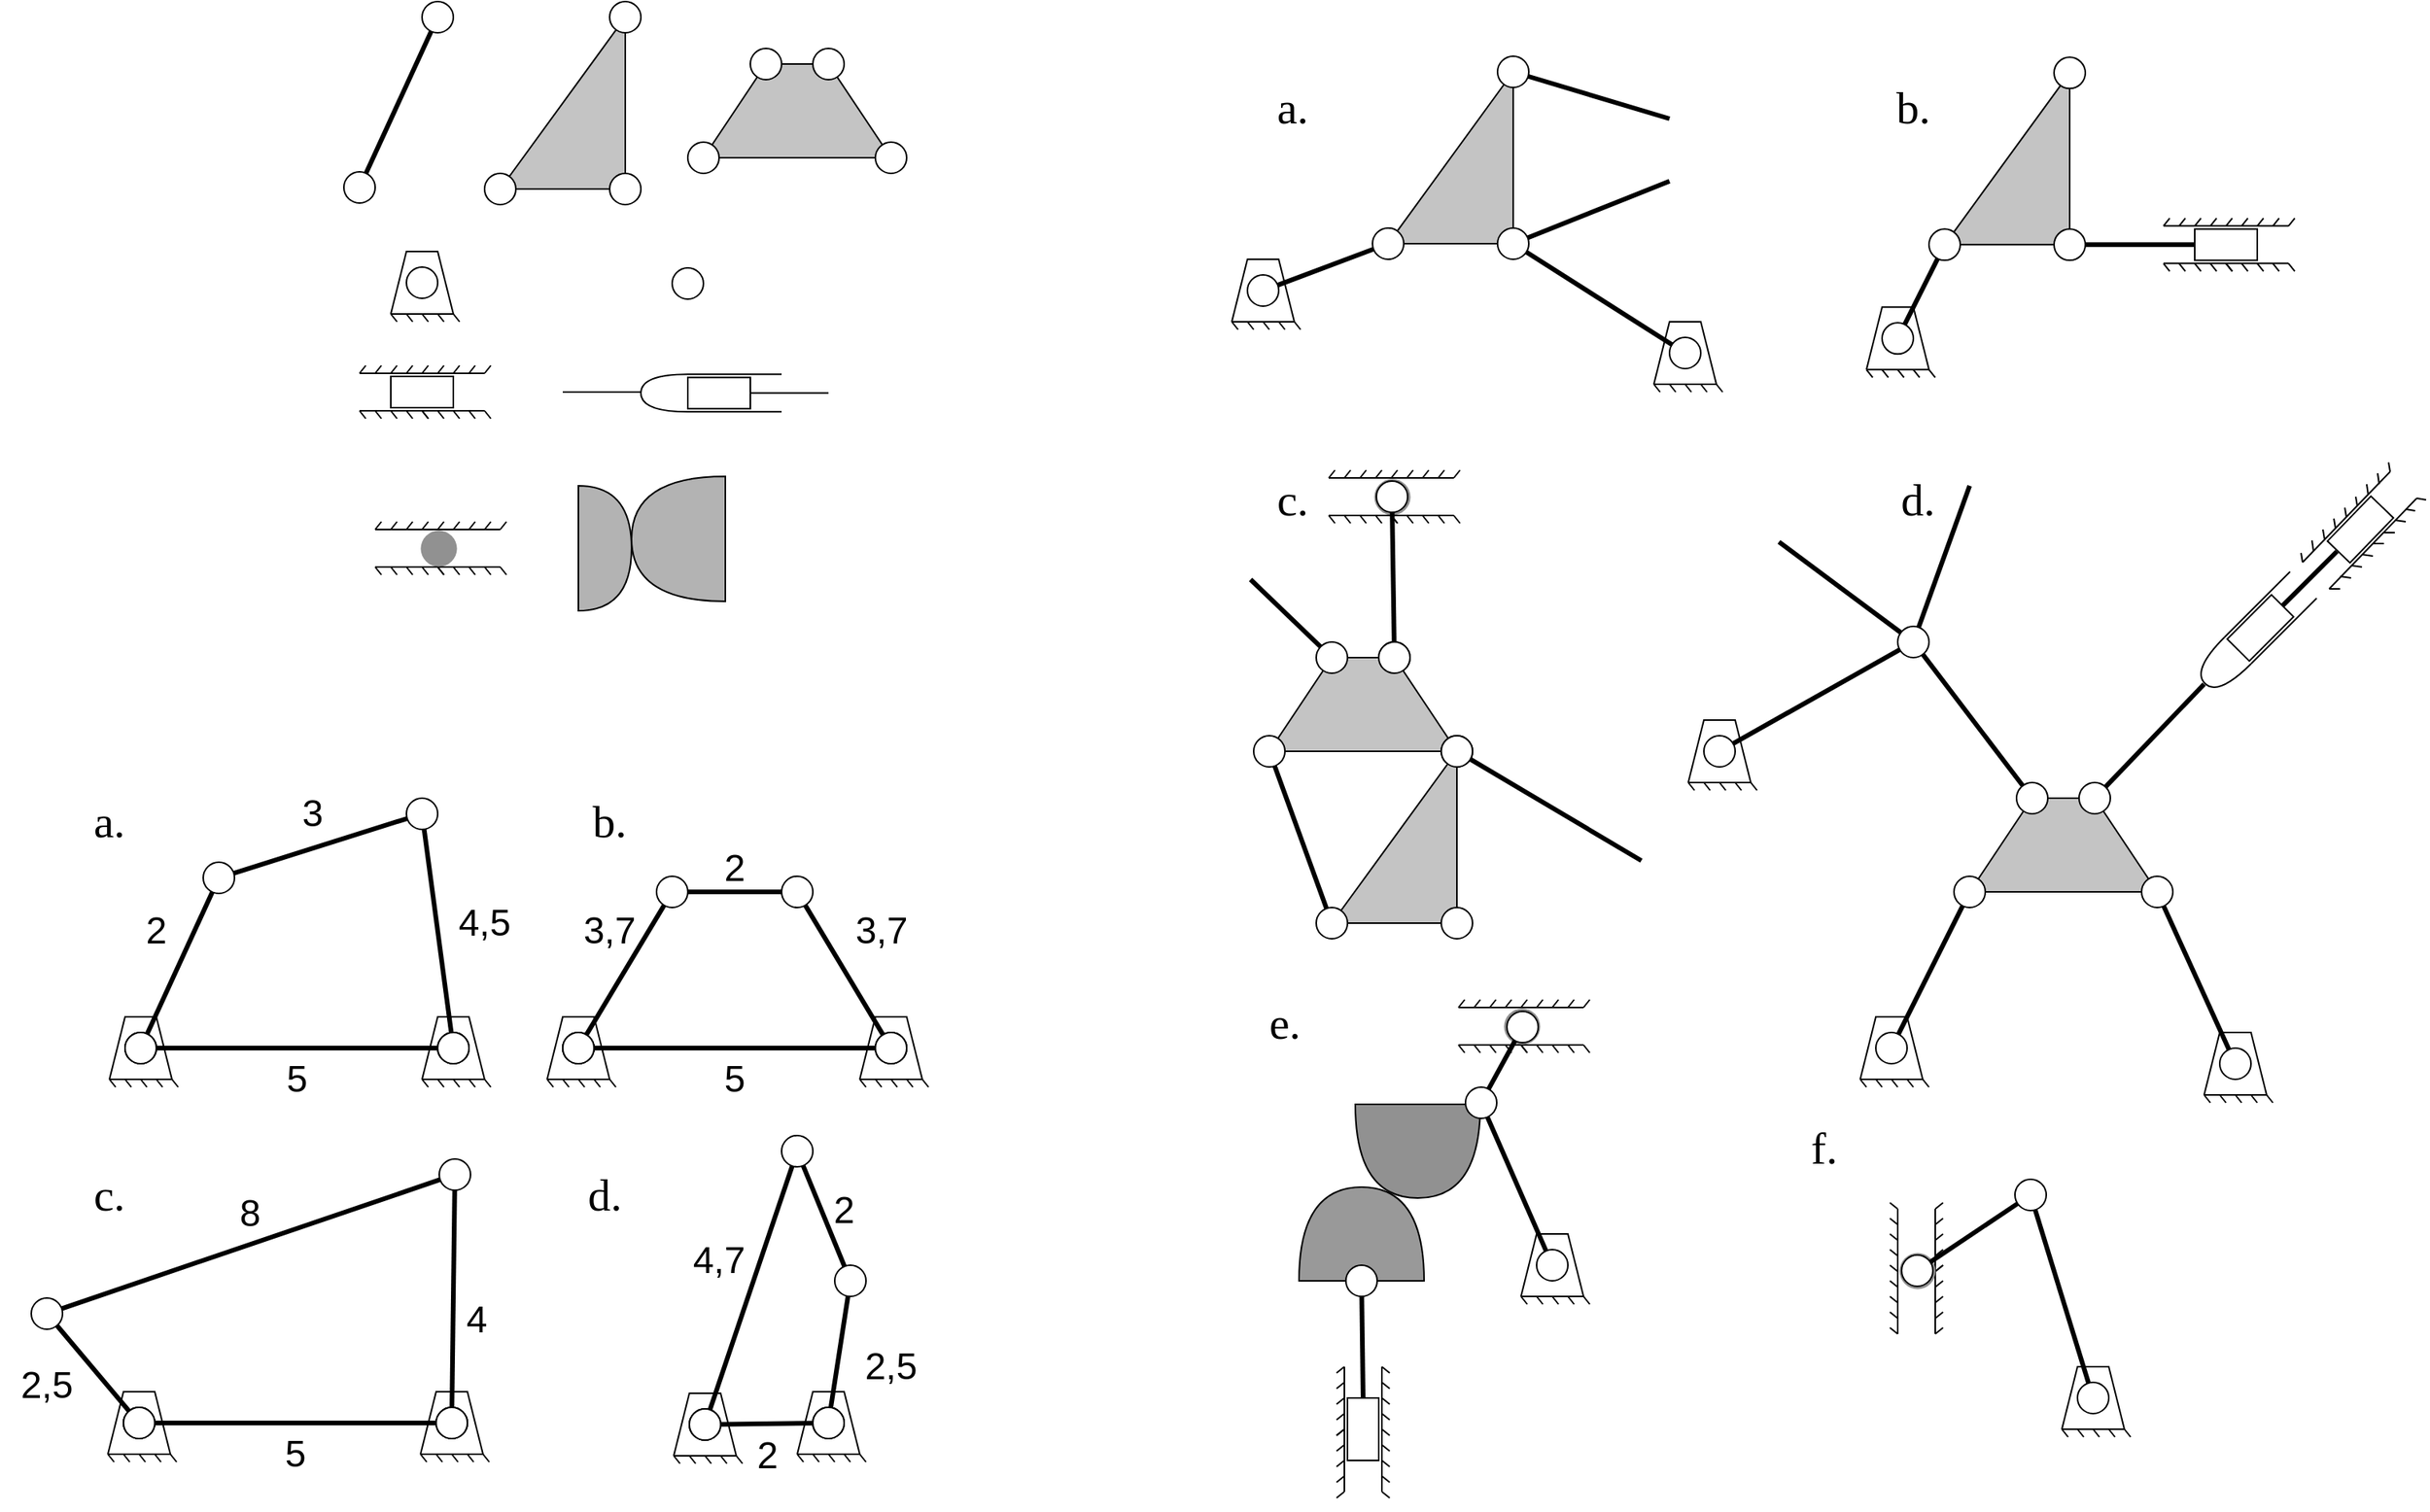 <mxfile version="26.0.11">
  <diagram name="Page-1" id="YOK3STyYylCAsEqBLg2X">
    <mxGraphModel dx="1714" dy="914" grid="1" gridSize="10" guides="1" tooltips="1" connect="1" arrows="1" fold="1" page="1" pageScale="1" pageWidth="4681" pageHeight="3300" math="0" shadow="0">
      <root>
        <mxCell id="0" />
        <mxCell id="1" parent="0" />
        <mxCell id="V8qkD6h360J0XXm_9jXh-16" value="" style="group;rotation=-90;" vertex="1" connectable="0" parent="1">
          <mxGeometry x="1314" y="944" width="84" height="34" as="geometry" />
        </mxCell>
        <mxCell id="V8qkD6h360J0XXm_9jXh-17" value="" style="endArrow=none;html=1;rounded=0;" edge="1" parent="V8qkD6h360J0XXm_9jXh-16">
          <mxGeometry width="50" height="50" relative="1" as="geometry">
            <mxPoint x="30" y="59" as="sourcePoint" />
            <mxPoint x="30" y="-21" as="targetPoint" />
          </mxGeometry>
        </mxCell>
        <mxCell id="V8qkD6h360J0XXm_9jXh-18" value="" style="endArrow=none;html=1;rounded=0;" edge="1" parent="V8qkD6h360J0XXm_9jXh-16">
          <mxGeometry width="50" height="50" relative="1" as="geometry">
            <mxPoint x="54" y="59" as="sourcePoint" />
            <mxPoint x="54" y="-21" as="targetPoint" />
          </mxGeometry>
        </mxCell>
        <mxCell id="V8qkD6h360J0XXm_9jXh-19" value="" style="endArrow=none;html=1;rounded=0;" edge="1" parent="V8qkD6h360J0XXm_9jXh-16">
          <mxGeometry width="50" height="50" relative="1" as="geometry">
            <mxPoint x="59" y="15" as="sourcePoint" />
            <mxPoint x="54" y="19" as="targetPoint" />
          </mxGeometry>
        </mxCell>
        <mxCell id="V8qkD6h360J0XXm_9jXh-20" value="" style="endArrow=none;html=1;rounded=0;" edge="1" parent="V8qkD6h360J0XXm_9jXh-16">
          <mxGeometry width="50" height="50" relative="1" as="geometry">
            <mxPoint x="59" y="35" as="sourcePoint" />
            <mxPoint x="54" y="39" as="targetPoint" />
          </mxGeometry>
        </mxCell>
        <mxCell id="V8qkD6h360J0XXm_9jXh-21" value="" style="endArrow=none;html=1;rounded=0;" edge="1" parent="V8qkD6h360J0XXm_9jXh-16">
          <mxGeometry width="50" height="50" relative="1" as="geometry">
            <mxPoint x="59" y="55" as="sourcePoint" />
            <mxPoint x="54" y="59" as="targetPoint" />
          </mxGeometry>
        </mxCell>
        <mxCell id="V8qkD6h360J0XXm_9jXh-22" value="" style="endArrow=none;html=1;rounded=0;" edge="1" parent="V8qkD6h360J0XXm_9jXh-16">
          <mxGeometry width="50" height="50" relative="1" as="geometry">
            <mxPoint x="59" y="-25" as="sourcePoint" />
            <mxPoint x="54" y="-21" as="targetPoint" />
          </mxGeometry>
        </mxCell>
        <mxCell id="V8qkD6h360J0XXm_9jXh-23" value="" style="endArrow=none;html=1;rounded=0;" edge="1" parent="V8qkD6h360J0XXm_9jXh-16">
          <mxGeometry width="50" height="50" relative="1" as="geometry">
            <mxPoint x="59" y="-5" as="sourcePoint" />
            <mxPoint x="54" y="-1" as="targetPoint" />
          </mxGeometry>
        </mxCell>
        <mxCell id="V8qkD6h360J0XXm_9jXh-24" value="" style="endArrow=none;html=1;rounded=0;" edge="1" parent="V8qkD6h360J0XXm_9jXh-16">
          <mxGeometry width="50" height="50" relative="1" as="geometry">
            <mxPoint x="59" y="15" as="sourcePoint" />
            <mxPoint x="54" y="19" as="targetPoint" />
          </mxGeometry>
        </mxCell>
        <mxCell id="V8qkD6h360J0XXm_9jXh-25" value="" style="endArrow=none;html=1;rounded=0;" edge="1" parent="V8qkD6h360J0XXm_9jXh-16">
          <mxGeometry width="50" height="50" relative="1" as="geometry">
            <mxPoint x="25" y="35" as="sourcePoint" />
            <mxPoint x="30" y="39" as="targetPoint" />
          </mxGeometry>
        </mxCell>
        <mxCell id="V8qkD6h360J0XXm_9jXh-26" value="" style="endArrow=none;html=1;rounded=0;" edge="1" parent="V8qkD6h360J0XXm_9jXh-16">
          <mxGeometry width="50" height="50" relative="1" as="geometry">
            <mxPoint x="25" y="55" as="sourcePoint" />
            <mxPoint x="30" y="59" as="targetPoint" />
          </mxGeometry>
        </mxCell>
        <mxCell id="V8qkD6h360J0XXm_9jXh-27" value="" style="endArrow=none;html=1;rounded=0;" edge="1" parent="V8qkD6h360J0XXm_9jXh-16">
          <mxGeometry width="50" height="50" relative="1" as="geometry">
            <mxPoint x="25" y="-25" as="sourcePoint" />
            <mxPoint x="30" y="-21" as="targetPoint" />
          </mxGeometry>
        </mxCell>
        <mxCell id="V8qkD6h360J0XXm_9jXh-28" value="" style="endArrow=none;html=1;rounded=0;" edge="1" parent="V8qkD6h360J0XXm_9jXh-16">
          <mxGeometry width="50" height="50" relative="1" as="geometry">
            <mxPoint x="25" y="-5" as="sourcePoint" />
            <mxPoint x="30" y="-1" as="targetPoint" />
          </mxGeometry>
        </mxCell>
        <mxCell id="V8qkD6h360J0XXm_9jXh-29" value="" style="endArrow=none;html=1;rounded=0;" edge="1" parent="V8qkD6h360J0XXm_9jXh-16">
          <mxGeometry width="50" height="50" relative="1" as="geometry">
            <mxPoint x="25" y="15" as="sourcePoint" />
            <mxPoint x="30" y="19" as="targetPoint" />
          </mxGeometry>
        </mxCell>
        <mxCell id="V8qkD6h360J0XXm_9jXh-30" value="" style="endArrow=none;html=1;rounded=0;" edge="1" parent="V8qkD6h360J0XXm_9jXh-16">
          <mxGeometry width="50" height="50" relative="1" as="geometry">
            <mxPoint x="25" y="25" as="sourcePoint" />
            <mxPoint x="30" y="29" as="targetPoint" />
          </mxGeometry>
        </mxCell>
        <mxCell id="V8qkD6h360J0XXm_9jXh-31" value="" style="endArrow=none;html=1;rounded=0;" edge="1" parent="V8qkD6h360J0XXm_9jXh-16">
          <mxGeometry width="50" height="50" relative="1" as="geometry">
            <mxPoint x="25" y="45" as="sourcePoint" />
            <mxPoint x="30" y="49" as="targetPoint" />
          </mxGeometry>
        </mxCell>
        <mxCell id="V8qkD6h360J0XXm_9jXh-32" value="" style="endArrow=none;html=1;rounded=0;" edge="1" parent="V8qkD6h360J0XXm_9jXh-16">
          <mxGeometry width="50" height="50" relative="1" as="geometry">
            <mxPoint x="25" y="-15" as="sourcePoint" />
            <mxPoint x="30" y="-11" as="targetPoint" />
          </mxGeometry>
        </mxCell>
        <mxCell id="V8qkD6h360J0XXm_9jXh-33" value="" style="endArrow=none;html=1;rounded=0;" edge="1" parent="V8qkD6h360J0XXm_9jXh-16">
          <mxGeometry width="50" height="50" relative="1" as="geometry">
            <mxPoint x="25" y="5" as="sourcePoint" />
            <mxPoint x="30" y="9" as="targetPoint" />
          </mxGeometry>
        </mxCell>
        <mxCell id="V8qkD6h360J0XXm_9jXh-34" value="" style="endArrow=none;html=1;rounded=0;" edge="1" parent="V8qkD6h360J0XXm_9jXh-16">
          <mxGeometry width="50" height="50" relative="1" as="geometry">
            <mxPoint x="59" y="25" as="sourcePoint" />
            <mxPoint x="54" y="29" as="targetPoint" />
          </mxGeometry>
        </mxCell>
        <mxCell id="V8qkD6h360J0XXm_9jXh-35" value="" style="endArrow=none;html=1;rounded=0;" edge="1" parent="V8qkD6h360J0XXm_9jXh-16">
          <mxGeometry width="50" height="50" relative="1" as="geometry">
            <mxPoint x="59" y="45" as="sourcePoint" />
            <mxPoint x="54" y="49" as="targetPoint" />
          </mxGeometry>
        </mxCell>
        <mxCell id="V8qkD6h360J0XXm_9jXh-36" value="" style="endArrow=none;html=1;rounded=0;" edge="1" parent="V8qkD6h360J0XXm_9jXh-16">
          <mxGeometry width="50" height="50" relative="1" as="geometry">
            <mxPoint x="59" y="-15" as="sourcePoint" />
            <mxPoint x="54" y="-11" as="targetPoint" />
          </mxGeometry>
        </mxCell>
        <mxCell id="V8qkD6h360J0XXm_9jXh-37" value="" style="endArrow=none;html=1;rounded=0;" edge="1" parent="V8qkD6h360J0XXm_9jXh-16">
          <mxGeometry width="50" height="50" relative="1" as="geometry">
            <mxPoint x="59" y="5" as="sourcePoint" />
            <mxPoint x="54" y="9" as="targetPoint" />
          </mxGeometry>
        </mxCell>
        <mxCell id="V8qkD6h360J0XXm_9jXh-38" value="" style="ellipse;whiteSpace=wrap;html=1;aspect=fixed;fillColor=#919191;strokeWidth=0;perimeterSpacing=0;rotation=-90;" vertex="1" parent="V8qkD6h360J0XXm_9jXh-16">
          <mxGeometry x="31" y="7" width="23" height="23" as="geometry" />
        </mxCell>
        <mxCell id="U_zzFxPC7SBMpID13DP9-139" value="" style="shape=or;whiteSpace=wrap;html=1;rotation=90;fillColor=#919191;" parent="1" vertex="1">
          <mxGeometry x="1007" y="846" width="60" height="80" as="geometry" />
        </mxCell>
        <mxCell id="V0cMrDeBwhReGAPYOjV9-292" value="" style="endArrow=none;html=1;rounded=0;exitX=0;exitY=1;exitDx=0;exitDy=0;strokeWidth=3;" parent="1" source="V0cMrDeBwhReGAPYOjV9-279" target="V0cMrDeBwhReGAPYOjV9-286" edge="1">
          <mxGeometry width="50" height="50" relative="1" as="geometry">
            <mxPoint x="1409" y="352.66" as="sourcePoint" />
            <mxPoint x="1454" y="395.66" as="targetPoint" />
          </mxGeometry>
        </mxCell>
        <mxCell id="V0cMrDeBwhReGAPYOjV9-277" value="" style="endArrow=none;html=1;rounded=0;strokeWidth=3;" parent="1" target="V0cMrDeBwhReGAPYOjV9-274" edge="1">
          <mxGeometry width="50" height="50" relative="1" as="geometry">
            <mxPoint x="942" y="630" as="sourcePoint" />
            <mxPoint x="987" y="673" as="targetPoint" />
          </mxGeometry>
        </mxCell>
        <mxCell id="V0cMrDeBwhReGAPYOjV9-127" value="" style="endArrow=none;html=1;rounded=0;entryX=1;entryY=1;entryDx=0;entryDy=0;strokeWidth=3;" parent="1" source="V0cMrDeBwhReGAPYOjV9-120" target="V0cMrDeBwhReGAPYOjV9-103" edge="1">
          <mxGeometry width="50" height="50" relative="1" as="geometry">
            <mxPoint x="1354" y="821" as="sourcePoint" />
            <mxPoint x="1396" y="739" as="targetPoint" />
          </mxGeometry>
        </mxCell>
        <mxCell id="V0cMrDeBwhReGAPYOjV9-75" value="" style="endArrow=none;html=1;rounded=0;strokeWidth=3;" parent="1" source="V0cMrDeBwhReGAPYOjV9-6" edge="1">
          <mxGeometry width="50" height="50" relative="1" as="geometry">
            <mxPoint x="360" y="260" as="sourcePoint" />
            <mxPoint x="410" y="160" as="targetPoint" />
          </mxGeometry>
        </mxCell>
        <mxCell id="V0cMrDeBwhReGAPYOjV9-6" value="" style="ellipse;whiteSpace=wrap;html=1;aspect=fixed;" parent="1" vertex="1">
          <mxGeometry x="350" y="259" width="20" height="20" as="geometry" />
        </mxCell>
        <mxCell id="V0cMrDeBwhReGAPYOjV9-25" value="" style="group" parent="1" vertex="1" connectable="0">
          <mxGeometry x="380" y="310" width="44" height="45" as="geometry" />
        </mxCell>
        <mxCell id="V0cMrDeBwhReGAPYOjV9-5" value="" style="group" parent="V0cMrDeBwhReGAPYOjV9-25" vertex="1" connectable="0">
          <mxGeometry width="40" height="40" as="geometry" />
        </mxCell>
        <mxCell id="V0cMrDeBwhReGAPYOjV9-2" value="" style="endArrow=none;html=1;rounded=0;" parent="V0cMrDeBwhReGAPYOjV9-5" edge="1">
          <mxGeometry width="50" height="50" relative="1" as="geometry">
            <mxPoint y="40" as="sourcePoint" />
            <mxPoint y="40" as="targetPoint" />
            <Array as="points">
              <mxPoint x="30" y="40" />
              <mxPoint x="40" y="40" />
              <mxPoint x="30" />
              <mxPoint x="10" />
            </Array>
          </mxGeometry>
        </mxCell>
        <mxCell id="V0cMrDeBwhReGAPYOjV9-3" value="" style="ellipse;whiteSpace=wrap;html=1;aspect=fixed;" parent="V0cMrDeBwhReGAPYOjV9-5" vertex="1">
          <mxGeometry x="10" y="10" width="20" height="20" as="geometry" />
        </mxCell>
        <mxCell id="V0cMrDeBwhReGAPYOjV9-20" value="" style="endArrow=none;html=1;rounded=0;" parent="V0cMrDeBwhReGAPYOjV9-25" edge="1">
          <mxGeometry width="50" height="50" relative="1" as="geometry">
            <mxPoint x="14" y="45" as="sourcePoint" />
            <mxPoint x="10" y="40" as="targetPoint" />
          </mxGeometry>
        </mxCell>
        <mxCell id="V0cMrDeBwhReGAPYOjV9-21" value="" style="endArrow=none;html=1;rounded=0;" parent="V0cMrDeBwhReGAPYOjV9-25" edge="1">
          <mxGeometry width="50" height="50" relative="1" as="geometry">
            <mxPoint x="24" y="45" as="sourcePoint" />
            <mxPoint x="20" y="40" as="targetPoint" />
          </mxGeometry>
        </mxCell>
        <mxCell id="V0cMrDeBwhReGAPYOjV9-22" value="" style="endArrow=none;html=1;rounded=0;" parent="V0cMrDeBwhReGAPYOjV9-25" edge="1">
          <mxGeometry width="50" height="50" relative="1" as="geometry">
            <mxPoint x="34" y="45" as="sourcePoint" />
            <mxPoint x="30" y="40" as="targetPoint" />
          </mxGeometry>
        </mxCell>
        <mxCell id="V0cMrDeBwhReGAPYOjV9-23" value="" style="endArrow=none;html=1;rounded=0;" parent="V0cMrDeBwhReGAPYOjV9-25" edge="1">
          <mxGeometry width="50" height="50" relative="1" as="geometry">
            <mxPoint x="44" y="45" as="sourcePoint" />
            <mxPoint x="40" y="40" as="targetPoint" />
          </mxGeometry>
        </mxCell>
        <mxCell id="V0cMrDeBwhReGAPYOjV9-24" value="" style="endArrow=none;html=1;rounded=0;" parent="V0cMrDeBwhReGAPYOjV9-25" edge="1">
          <mxGeometry width="50" height="50" relative="1" as="geometry">
            <mxPoint x="4" y="45" as="sourcePoint" />
            <mxPoint y="40" as="targetPoint" />
          </mxGeometry>
        </mxCell>
        <mxCell id="V0cMrDeBwhReGAPYOjV9-49" value="" style="group" parent="1" vertex="1" connectable="0">
          <mxGeometry x="360" y="383" width="84" height="34" as="geometry" />
        </mxCell>
        <mxCell id="V0cMrDeBwhReGAPYOjV9-26" value="" style="endArrow=none;html=1;rounded=0;" parent="V0cMrDeBwhReGAPYOjV9-49" edge="1">
          <mxGeometry width="50" height="50" relative="1" as="geometry">
            <mxPoint y="5" as="sourcePoint" />
            <mxPoint x="80" y="5" as="targetPoint" />
          </mxGeometry>
        </mxCell>
        <mxCell id="V0cMrDeBwhReGAPYOjV9-27" value="" style="endArrow=none;html=1;rounded=0;" parent="V0cMrDeBwhReGAPYOjV9-49" edge="1">
          <mxGeometry width="50" height="50" relative="1" as="geometry">
            <mxPoint y="29" as="sourcePoint" />
            <mxPoint x="80" y="29" as="targetPoint" />
          </mxGeometry>
        </mxCell>
        <mxCell id="V0cMrDeBwhReGAPYOjV9-29" value="" style="rounded=0;whiteSpace=wrap;html=1;" parent="V0cMrDeBwhReGAPYOjV9-49" vertex="1">
          <mxGeometry x="20" y="7" width="40" height="20" as="geometry" />
        </mxCell>
        <mxCell id="V0cMrDeBwhReGAPYOjV9-30" value="" style="endArrow=none;html=1;rounded=0;" parent="V0cMrDeBwhReGAPYOjV9-49" edge="1">
          <mxGeometry width="50" height="50" relative="1" as="geometry">
            <mxPoint x="44" y="34" as="sourcePoint" />
            <mxPoint x="40" y="29" as="targetPoint" />
          </mxGeometry>
        </mxCell>
        <mxCell id="V0cMrDeBwhReGAPYOjV9-31" value="" style="endArrow=none;html=1;rounded=0;" parent="V0cMrDeBwhReGAPYOjV9-49" edge="1">
          <mxGeometry width="50" height="50" relative="1" as="geometry">
            <mxPoint x="24" y="34" as="sourcePoint" />
            <mxPoint x="20" y="29" as="targetPoint" />
          </mxGeometry>
        </mxCell>
        <mxCell id="V0cMrDeBwhReGAPYOjV9-32" value="" style="endArrow=none;html=1;rounded=0;" parent="V0cMrDeBwhReGAPYOjV9-49" edge="1">
          <mxGeometry width="50" height="50" relative="1" as="geometry">
            <mxPoint x="4" y="34" as="sourcePoint" />
            <mxPoint y="29" as="targetPoint" />
          </mxGeometry>
        </mxCell>
        <mxCell id="V0cMrDeBwhReGAPYOjV9-33" value="" style="endArrow=none;html=1;rounded=0;" parent="V0cMrDeBwhReGAPYOjV9-49" edge="1">
          <mxGeometry width="50" height="50" relative="1" as="geometry">
            <mxPoint x="84" y="34" as="sourcePoint" />
            <mxPoint x="80" y="29" as="targetPoint" />
          </mxGeometry>
        </mxCell>
        <mxCell id="V0cMrDeBwhReGAPYOjV9-34" value="" style="endArrow=none;html=1;rounded=0;" parent="V0cMrDeBwhReGAPYOjV9-49" edge="1">
          <mxGeometry width="50" height="50" relative="1" as="geometry">
            <mxPoint x="64" y="34" as="sourcePoint" />
            <mxPoint x="60" y="29" as="targetPoint" />
          </mxGeometry>
        </mxCell>
        <mxCell id="V0cMrDeBwhReGAPYOjV9-35" value="" style="endArrow=none;html=1;rounded=0;" parent="V0cMrDeBwhReGAPYOjV9-49" edge="1">
          <mxGeometry width="50" height="50" relative="1" as="geometry">
            <mxPoint x="44" y="34" as="sourcePoint" />
            <mxPoint x="40" y="29" as="targetPoint" />
          </mxGeometry>
        </mxCell>
        <mxCell id="V0cMrDeBwhReGAPYOjV9-36" value="" style="endArrow=none;html=1;rounded=0;" parent="V0cMrDeBwhReGAPYOjV9-49" edge="1">
          <mxGeometry width="50" height="50" relative="1" as="geometry">
            <mxPoint x="24" as="sourcePoint" />
            <mxPoint x="20" y="5" as="targetPoint" />
          </mxGeometry>
        </mxCell>
        <mxCell id="V0cMrDeBwhReGAPYOjV9-37" value="" style="endArrow=none;html=1;rounded=0;" parent="V0cMrDeBwhReGAPYOjV9-49" edge="1">
          <mxGeometry width="50" height="50" relative="1" as="geometry">
            <mxPoint x="4" as="sourcePoint" />
            <mxPoint y="5" as="targetPoint" />
          </mxGeometry>
        </mxCell>
        <mxCell id="V0cMrDeBwhReGAPYOjV9-38" value="" style="endArrow=none;html=1;rounded=0;" parent="V0cMrDeBwhReGAPYOjV9-49" edge="1">
          <mxGeometry width="50" height="50" relative="1" as="geometry">
            <mxPoint x="84" as="sourcePoint" />
            <mxPoint x="80" y="5" as="targetPoint" />
          </mxGeometry>
        </mxCell>
        <mxCell id="V0cMrDeBwhReGAPYOjV9-39" value="" style="endArrow=none;html=1;rounded=0;" parent="V0cMrDeBwhReGAPYOjV9-49" edge="1">
          <mxGeometry width="50" height="50" relative="1" as="geometry">
            <mxPoint x="64" as="sourcePoint" />
            <mxPoint x="60" y="5" as="targetPoint" />
          </mxGeometry>
        </mxCell>
        <mxCell id="V0cMrDeBwhReGAPYOjV9-40" value="" style="endArrow=none;html=1;rounded=0;" parent="V0cMrDeBwhReGAPYOjV9-49" edge="1">
          <mxGeometry width="50" height="50" relative="1" as="geometry">
            <mxPoint x="44" as="sourcePoint" />
            <mxPoint x="40" y="5" as="targetPoint" />
          </mxGeometry>
        </mxCell>
        <mxCell id="V0cMrDeBwhReGAPYOjV9-41" value="" style="endArrow=none;html=1;rounded=0;" parent="V0cMrDeBwhReGAPYOjV9-49" edge="1">
          <mxGeometry width="50" height="50" relative="1" as="geometry">
            <mxPoint x="34" as="sourcePoint" />
            <mxPoint x="30" y="5" as="targetPoint" />
          </mxGeometry>
        </mxCell>
        <mxCell id="V0cMrDeBwhReGAPYOjV9-42" value="" style="endArrow=none;html=1;rounded=0;" parent="V0cMrDeBwhReGAPYOjV9-49" edge="1">
          <mxGeometry width="50" height="50" relative="1" as="geometry">
            <mxPoint x="14" as="sourcePoint" />
            <mxPoint x="10" y="5" as="targetPoint" />
          </mxGeometry>
        </mxCell>
        <mxCell id="V0cMrDeBwhReGAPYOjV9-43" value="" style="endArrow=none;html=1;rounded=0;" parent="V0cMrDeBwhReGAPYOjV9-49" edge="1">
          <mxGeometry width="50" height="50" relative="1" as="geometry">
            <mxPoint x="74" as="sourcePoint" />
            <mxPoint x="70" y="5" as="targetPoint" />
          </mxGeometry>
        </mxCell>
        <mxCell id="V0cMrDeBwhReGAPYOjV9-44" value="" style="endArrow=none;html=1;rounded=0;" parent="V0cMrDeBwhReGAPYOjV9-49" edge="1">
          <mxGeometry width="50" height="50" relative="1" as="geometry">
            <mxPoint x="54" as="sourcePoint" />
            <mxPoint x="50" y="5" as="targetPoint" />
          </mxGeometry>
        </mxCell>
        <mxCell id="V0cMrDeBwhReGAPYOjV9-45" value="" style="endArrow=none;html=1;rounded=0;" parent="V0cMrDeBwhReGAPYOjV9-49" edge="1">
          <mxGeometry width="50" height="50" relative="1" as="geometry">
            <mxPoint x="34" y="34" as="sourcePoint" />
            <mxPoint x="30" y="29" as="targetPoint" />
          </mxGeometry>
        </mxCell>
        <mxCell id="V0cMrDeBwhReGAPYOjV9-46" value="" style="endArrow=none;html=1;rounded=0;" parent="V0cMrDeBwhReGAPYOjV9-49" edge="1">
          <mxGeometry width="50" height="50" relative="1" as="geometry">
            <mxPoint x="14" y="34" as="sourcePoint" />
            <mxPoint x="10" y="29" as="targetPoint" />
          </mxGeometry>
        </mxCell>
        <mxCell id="V0cMrDeBwhReGAPYOjV9-47" value="" style="endArrow=none;html=1;rounded=0;" parent="V0cMrDeBwhReGAPYOjV9-49" edge="1">
          <mxGeometry width="50" height="50" relative="1" as="geometry">
            <mxPoint x="74" y="34" as="sourcePoint" />
            <mxPoint x="70" y="29" as="targetPoint" />
          </mxGeometry>
        </mxCell>
        <mxCell id="V0cMrDeBwhReGAPYOjV9-48" value="" style="endArrow=none;html=1;rounded=0;" parent="V0cMrDeBwhReGAPYOjV9-49" edge="1">
          <mxGeometry width="50" height="50" relative="1" as="geometry">
            <mxPoint x="54" y="34" as="sourcePoint" />
            <mxPoint x="50" y="29" as="targetPoint" />
          </mxGeometry>
        </mxCell>
        <mxCell id="V0cMrDeBwhReGAPYOjV9-50" value="" style="group" parent="1" vertex="1" connectable="0">
          <mxGeometry x="1063" y="789" width="84" height="79" as="geometry" />
        </mxCell>
        <mxCell id="V0cMrDeBwhReGAPYOjV9-51" value="" style="endArrow=none;html=1;rounded=0;" parent="V0cMrDeBwhReGAPYOjV9-50" edge="1">
          <mxGeometry width="50" height="50" relative="1" as="geometry">
            <mxPoint y="5" as="sourcePoint" />
            <mxPoint x="80" y="5" as="targetPoint" />
          </mxGeometry>
        </mxCell>
        <mxCell id="V0cMrDeBwhReGAPYOjV9-52" value="" style="endArrow=none;html=1;rounded=0;" parent="V0cMrDeBwhReGAPYOjV9-50" edge="1">
          <mxGeometry width="50" height="50" relative="1" as="geometry">
            <mxPoint y="29" as="sourcePoint" />
            <mxPoint x="80" y="29" as="targetPoint" />
          </mxGeometry>
        </mxCell>
        <mxCell id="V0cMrDeBwhReGAPYOjV9-54" value="" style="endArrow=none;html=1;rounded=0;" parent="V0cMrDeBwhReGAPYOjV9-50" edge="1">
          <mxGeometry width="50" height="50" relative="1" as="geometry">
            <mxPoint x="44" y="34" as="sourcePoint" />
            <mxPoint x="40" y="29" as="targetPoint" />
          </mxGeometry>
        </mxCell>
        <mxCell id="V0cMrDeBwhReGAPYOjV9-55" value="" style="endArrow=none;html=1;rounded=0;" parent="V0cMrDeBwhReGAPYOjV9-50" edge="1">
          <mxGeometry width="50" height="50" relative="1" as="geometry">
            <mxPoint x="24" y="34" as="sourcePoint" />
            <mxPoint x="20" y="29" as="targetPoint" />
          </mxGeometry>
        </mxCell>
        <mxCell id="V0cMrDeBwhReGAPYOjV9-56" value="" style="endArrow=none;html=1;rounded=0;" parent="V0cMrDeBwhReGAPYOjV9-50" edge="1">
          <mxGeometry width="50" height="50" relative="1" as="geometry">
            <mxPoint x="4" y="34" as="sourcePoint" />
            <mxPoint y="29" as="targetPoint" />
          </mxGeometry>
        </mxCell>
        <mxCell id="V0cMrDeBwhReGAPYOjV9-57" value="" style="endArrow=none;html=1;rounded=0;" parent="V0cMrDeBwhReGAPYOjV9-50" edge="1">
          <mxGeometry width="50" height="50" relative="1" as="geometry">
            <mxPoint x="84" y="34" as="sourcePoint" />
            <mxPoint x="80" y="29" as="targetPoint" />
          </mxGeometry>
        </mxCell>
        <mxCell id="V0cMrDeBwhReGAPYOjV9-58" value="" style="endArrow=none;html=1;rounded=0;" parent="V0cMrDeBwhReGAPYOjV9-50" edge="1">
          <mxGeometry width="50" height="50" relative="1" as="geometry">
            <mxPoint x="64" y="34" as="sourcePoint" />
            <mxPoint x="60" y="29" as="targetPoint" />
          </mxGeometry>
        </mxCell>
        <mxCell id="V0cMrDeBwhReGAPYOjV9-59" value="" style="endArrow=none;html=1;rounded=0;" parent="V0cMrDeBwhReGAPYOjV9-50" edge="1">
          <mxGeometry width="50" height="50" relative="1" as="geometry">
            <mxPoint x="44" y="34" as="sourcePoint" />
            <mxPoint x="40" y="29" as="targetPoint" />
          </mxGeometry>
        </mxCell>
        <mxCell id="V0cMrDeBwhReGAPYOjV9-60" value="" style="endArrow=none;html=1;rounded=0;" parent="V0cMrDeBwhReGAPYOjV9-50" edge="1">
          <mxGeometry width="50" height="50" relative="1" as="geometry">
            <mxPoint x="24" as="sourcePoint" />
            <mxPoint x="20" y="5" as="targetPoint" />
          </mxGeometry>
        </mxCell>
        <mxCell id="V0cMrDeBwhReGAPYOjV9-61" value="" style="endArrow=none;html=1;rounded=0;" parent="V0cMrDeBwhReGAPYOjV9-50" edge="1">
          <mxGeometry width="50" height="50" relative="1" as="geometry">
            <mxPoint x="4" as="sourcePoint" />
            <mxPoint y="5" as="targetPoint" />
          </mxGeometry>
        </mxCell>
        <mxCell id="V0cMrDeBwhReGAPYOjV9-62" value="" style="endArrow=none;html=1;rounded=0;" parent="V0cMrDeBwhReGAPYOjV9-50" edge="1">
          <mxGeometry width="50" height="50" relative="1" as="geometry">
            <mxPoint x="84" as="sourcePoint" />
            <mxPoint x="80" y="5" as="targetPoint" />
          </mxGeometry>
        </mxCell>
        <mxCell id="V0cMrDeBwhReGAPYOjV9-63" value="" style="endArrow=none;html=1;rounded=0;" parent="V0cMrDeBwhReGAPYOjV9-50" edge="1">
          <mxGeometry width="50" height="50" relative="1" as="geometry">
            <mxPoint x="64" as="sourcePoint" />
            <mxPoint x="60" y="5" as="targetPoint" />
          </mxGeometry>
        </mxCell>
        <mxCell id="V0cMrDeBwhReGAPYOjV9-64" value="" style="endArrow=none;html=1;rounded=0;" parent="V0cMrDeBwhReGAPYOjV9-50" edge="1">
          <mxGeometry width="50" height="50" relative="1" as="geometry">
            <mxPoint x="44" as="sourcePoint" />
            <mxPoint x="40" y="5" as="targetPoint" />
          </mxGeometry>
        </mxCell>
        <mxCell id="V0cMrDeBwhReGAPYOjV9-65" value="" style="endArrow=none;html=1;rounded=0;" parent="V0cMrDeBwhReGAPYOjV9-50" edge="1">
          <mxGeometry width="50" height="50" relative="1" as="geometry">
            <mxPoint x="34" as="sourcePoint" />
            <mxPoint x="30" y="5" as="targetPoint" />
          </mxGeometry>
        </mxCell>
        <mxCell id="V0cMrDeBwhReGAPYOjV9-66" value="" style="endArrow=none;html=1;rounded=0;" parent="V0cMrDeBwhReGAPYOjV9-50" edge="1">
          <mxGeometry width="50" height="50" relative="1" as="geometry">
            <mxPoint x="14" as="sourcePoint" />
            <mxPoint x="10" y="5" as="targetPoint" />
          </mxGeometry>
        </mxCell>
        <mxCell id="V0cMrDeBwhReGAPYOjV9-67" value="" style="endArrow=none;html=1;rounded=0;" parent="V0cMrDeBwhReGAPYOjV9-50" edge="1">
          <mxGeometry width="50" height="50" relative="1" as="geometry">
            <mxPoint x="74" as="sourcePoint" />
            <mxPoint x="70" y="5" as="targetPoint" />
          </mxGeometry>
        </mxCell>
        <mxCell id="V0cMrDeBwhReGAPYOjV9-68" value="" style="endArrow=none;html=1;rounded=0;" parent="V0cMrDeBwhReGAPYOjV9-50" edge="1">
          <mxGeometry width="50" height="50" relative="1" as="geometry">
            <mxPoint x="54" as="sourcePoint" />
            <mxPoint x="50" y="5" as="targetPoint" />
          </mxGeometry>
        </mxCell>
        <mxCell id="V0cMrDeBwhReGAPYOjV9-69" value="" style="endArrow=none;html=1;rounded=0;" parent="V0cMrDeBwhReGAPYOjV9-50" edge="1">
          <mxGeometry width="50" height="50" relative="1" as="geometry">
            <mxPoint x="34" y="34" as="sourcePoint" />
            <mxPoint x="30" y="29" as="targetPoint" />
          </mxGeometry>
        </mxCell>
        <mxCell id="V0cMrDeBwhReGAPYOjV9-70" value="" style="endArrow=none;html=1;rounded=0;" parent="V0cMrDeBwhReGAPYOjV9-50" edge="1">
          <mxGeometry width="50" height="50" relative="1" as="geometry">
            <mxPoint x="14" y="34" as="sourcePoint" />
            <mxPoint x="10" y="29" as="targetPoint" />
          </mxGeometry>
        </mxCell>
        <mxCell id="V0cMrDeBwhReGAPYOjV9-71" value="" style="endArrow=none;html=1;rounded=0;" parent="V0cMrDeBwhReGAPYOjV9-50" edge="1">
          <mxGeometry width="50" height="50" relative="1" as="geometry">
            <mxPoint x="74" y="34" as="sourcePoint" />
            <mxPoint x="70" y="29" as="targetPoint" />
          </mxGeometry>
        </mxCell>
        <mxCell id="V0cMrDeBwhReGAPYOjV9-72" value="" style="endArrow=none;html=1;rounded=0;" parent="V0cMrDeBwhReGAPYOjV9-50" edge="1">
          <mxGeometry width="50" height="50" relative="1" as="geometry">
            <mxPoint x="54" y="34" as="sourcePoint" />
            <mxPoint x="50" y="29" as="targetPoint" />
          </mxGeometry>
        </mxCell>
        <mxCell id="V0cMrDeBwhReGAPYOjV9-73" value="" style="ellipse;whiteSpace=wrap;html=1;aspect=fixed;fillColor=#919191;strokeWidth=0;perimeterSpacing=0;" parent="V0cMrDeBwhReGAPYOjV9-50" vertex="1">
          <mxGeometry x="29" y="5.5" width="23" height="23" as="geometry" />
        </mxCell>
        <mxCell id="U_zzFxPC7SBMpID13DP9-193" value="" style="endArrow=none;html=1;rounded=0;strokeWidth=3;" parent="V0cMrDeBwhReGAPYOjV9-50" source="U_zzFxPC7SBMpID13DP9-194" target="U_zzFxPC7SBMpID13DP9-195" edge="1">
          <mxGeometry width="50" height="50" relative="1" as="geometry">
            <mxPoint x="14.5" y="57" as="sourcePoint" />
            <mxPoint x="64.5" y="-43" as="targetPoint" />
          </mxGeometry>
        </mxCell>
        <mxCell id="U_zzFxPC7SBMpID13DP9-195" value="" style="ellipse;whiteSpace=wrap;html=1;aspect=fixed;" parent="V0cMrDeBwhReGAPYOjV9-50" vertex="1">
          <mxGeometry x="31" y="7.5" width="20" height="20" as="geometry" />
        </mxCell>
        <mxCell id="U_zzFxPC7SBMpID13DP9-194" value="" style="ellipse;whiteSpace=wrap;html=1;aspect=fixed;" parent="V0cMrDeBwhReGAPYOjV9-50" vertex="1">
          <mxGeometry x="4.5" y="56" width="20" height="20" as="geometry" />
        </mxCell>
        <mxCell id="V0cMrDeBwhReGAPYOjV9-76" value="" style="ellipse;whiteSpace=wrap;html=1;aspect=fixed;" parent="1" vertex="1">
          <mxGeometry x="400" y="150" width="20" height="20" as="geometry" />
        </mxCell>
        <mxCell id="V0cMrDeBwhReGAPYOjV9-79" value="" style="shape=manualInput;whiteSpace=wrap;html=1;size=140;gradientColor=none;fillColor=#C4C4C4;" parent="1" vertex="1">
          <mxGeometry x="450" y="160" width="80" height="110" as="geometry" />
        </mxCell>
        <mxCell id="V0cMrDeBwhReGAPYOjV9-80" value="" style="ellipse;whiteSpace=wrap;html=1;aspect=fixed;" parent="1" vertex="1">
          <mxGeometry x="440" y="260" width="20" height="20" as="geometry" />
        </mxCell>
        <mxCell id="V0cMrDeBwhReGAPYOjV9-81" value="" style="ellipse;whiteSpace=wrap;html=1;aspect=fixed;" parent="1" vertex="1">
          <mxGeometry x="520" y="260" width="20" height="20" as="geometry" />
        </mxCell>
        <mxCell id="V0cMrDeBwhReGAPYOjV9-82" value="" style="ellipse;whiteSpace=wrap;html=1;aspect=fixed;" parent="1" vertex="1">
          <mxGeometry x="520" y="150" width="20" height="20" as="geometry" />
        </mxCell>
        <mxCell id="V0cMrDeBwhReGAPYOjV9-89" value="" style="shape=trapezoid;perimeter=trapezoidPerimeter;whiteSpace=wrap;html=1;fixedSize=1;fillColor=#C4C4C4;size=40;" parent="1" vertex="1">
          <mxGeometry x="580" y="190" width="120" height="60" as="geometry" />
        </mxCell>
        <mxCell id="V0cMrDeBwhReGAPYOjV9-90" value="" style="ellipse;whiteSpace=wrap;html=1;aspect=fixed;" parent="1" vertex="1">
          <mxGeometry x="610" y="180" width="20" height="20" as="geometry" />
        </mxCell>
        <mxCell id="V0cMrDeBwhReGAPYOjV9-91" value="" style="ellipse;whiteSpace=wrap;html=1;aspect=fixed;" parent="1" vertex="1">
          <mxGeometry x="650" y="180" width="20" height="20" as="geometry" />
        </mxCell>
        <mxCell id="V0cMrDeBwhReGAPYOjV9-92" value="" style="ellipse;whiteSpace=wrap;html=1;aspect=fixed;" parent="1" vertex="1">
          <mxGeometry x="690" y="240" width="20" height="20" as="geometry" />
        </mxCell>
        <mxCell id="V0cMrDeBwhReGAPYOjV9-93" value="" style="ellipse;whiteSpace=wrap;html=1;aspect=fixed;" parent="1" vertex="1">
          <mxGeometry x="570" y="240" width="20" height="20" as="geometry" />
        </mxCell>
        <mxCell id="V0cMrDeBwhReGAPYOjV9-94" value="" style="shape=or;whiteSpace=wrap;html=1;fillColor=#B3B3B3;" parent="1" vertex="1">
          <mxGeometry x="500" y="460" width="34" height="80" as="geometry" />
        </mxCell>
        <mxCell id="V0cMrDeBwhReGAPYOjV9-95" value="" style="shape=or;whiteSpace=wrap;html=1;fillColor=#B3B3B3;rotation=-180;" parent="1" vertex="1">
          <mxGeometry x="534" y="454" width="60" height="80" as="geometry" />
        </mxCell>
        <mxCell id="V0cMrDeBwhReGAPYOjV9-96" value="" style="curved=1;endArrow=none;html=1;rounded=0;endFill=0;" parent="1" edge="1">
          <mxGeometry width="50" height="50" relative="1" as="geometry">
            <mxPoint x="570" y="412.66" as="sourcePoint" />
            <mxPoint x="570" y="388.66" as="targetPoint" />
            <Array as="points">
              <mxPoint x="540" y="412.66" />
              <mxPoint x="540" y="388.66" />
            </Array>
          </mxGeometry>
        </mxCell>
        <mxCell id="V0cMrDeBwhReGAPYOjV9-97" value="" style="endArrow=none;html=1;rounded=0;" parent="1" edge="1">
          <mxGeometry width="50" height="50" relative="1" as="geometry">
            <mxPoint x="540" y="400" as="sourcePoint" />
            <mxPoint x="490" y="400" as="targetPoint" />
          </mxGeometry>
        </mxCell>
        <mxCell id="V0cMrDeBwhReGAPYOjV9-98" value="" style="endArrow=none;html=1;rounded=0;" parent="1" edge="1">
          <mxGeometry width="50" height="50" relative="1" as="geometry">
            <mxPoint x="570" y="412.66" as="sourcePoint" />
            <mxPoint x="630" y="412.66" as="targetPoint" />
          </mxGeometry>
        </mxCell>
        <mxCell id="V0cMrDeBwhReGAPYOjV9-99" value="" style="endArrow=none;html=1;rounded=0;" parent="1" edge="1">
          <mxGeometry width="50" height="50" relative="1" as="geometry">
            <mxPoint x="570" y="388.66" as="sourcePoint" />
            <mxPoint x="630" y="388.66" as="targetPoint" />
          </mxGeometry>
        </mxCell>
        <mxCell id="V0cMrDeBwhReGAPYOjV9-100" value="" style="rounded=0;whiteSpace=wrap;html=1;" parent="1" vertex="1">
          <mxGeometry x="570" y="390.66" width="40" height="20" as="geometry" />
        </mxCell>
        <mxCell id="V0cMrDeBwhReGAPYOjV9-101" value="" style="endArrow=none;html=1;rounded=0;exitX=1;exitY=0.5;exitDx=0;exitDy=0;" parent="1" source="V0cMrDeBwhReGAPYOjV9-100" edge="1">
          <mxGeometry width="50" height="50" relative="1" as="geometry">
            <mxPoint x="630" y="430.66" as="sourcePoint" />
            <mxPoint x="660" y="400.66" as="targetPoint" />
          </mxGeometry>
        </mxCell>
        <mxCell id="V0cMrDeBwhReGAPYOjV9-102" value="" style="ellipse;whiteSpace=wrap;html=1;aspect=fixed;" parent="1" vertex="1">
          <mxGeometry x="560" y="320.5" width="20" height="20" as="geometry" />
        </mxCell>
        <mxCell id="V0cMrDeBwhReGAPYOjV9-103" value="" style="shape=trapezoid;perimeter=trapezoidPerimeter;whiteSpace=wrap;html=1;fixedSize=1;fillColor=#C4C4C4;size=40;" parent="1" vertex="1">
          <mxGeometry x="1390" y="660" width="120" height="60" as="geometry" />
        </mxCell>
        <mxCell id="V0cMrDeBwhReGAPYOjV9-104" value="" style="ellipse;whiteSpace=wrap;html=1;aspect=fixed;" parent="1" vertex="1">
          <mxGeometry x="1420" y="650" width="20" height="20" as="geometry" />
        </mxCell>
        <mxCell id="V0cMrDeBwhReGAPYOjV9-105" value="" style="ellipse;whiteSpace=wrap;html=1;aspect=fixed;" parent="1" vertex="1">
          <mxGeometry x="1460" y="650" width="20" height="20" as="geometry" />
        </mxCell>
        <mxCell id="V0cMrDeBwhReGAPYOjV9-106" value="" style="ellipse;whiteSpace=wrap;html=1;aspect=fixed;" parent="1" vertex="1">
          <mxGeometry x="1500" y="710" width="20" height="20" as="geometry" />
        </mxCell>
        <mxCell id="V0cMrDeBwhReGAPYOjV9-107" value="" style="ellipse;whiteSpace=wrap;html=1;aspect=fixed;" parent="1" vertex="1">
          <mxGeometry x="1380" y="710" width="20" height="20" as="geometry" />
        </mxCell>
        <mxCell id="V0cMrDeBwhReGAPYOjV9-108" value="" style="group" parent="1" vertex="1" connectable="0">
          <mxGeometry x="1320" y="800" width="44" height="45" as="geometry" />
        </mxCell>
        <mxCell id="V0cMrDeBwhReGAPYOjV9-109" value="" style="group" parent="V0cMrDeBwhReGAPYOjV9-108" vertex="1" connectable="0">
          <mxGeometry width="40" height="40" as="geometry" />
        </mxCell>
        <mxCell id="V0cMrDeBwhReGAPYOjV9-110" value="" style="endArrow=none;html=1;rounded=0;" parent="V0cMrDeBwhReGAPYOjV9-109" edge="1">
          <mxGeometry width="50" height="50" relative="1" as="geometry">
            <mxPoint y="40" as="sourcePoint" />
            <mxPoint y="40" as="targetPoint" />
            <Array as="points">
              <mxPoint x="30" y="40" />
              <mxPoint x="40" y="40" />
              <mxPoint x="30" />
              <mxPoint x="10" />
            </Array>
          </mxGeometry>
        </mxCell>
        <mxCell id="V0cMrDeBwhReGAPYOjV9-111" value="" style="ellipse;whiteSpace=wrap;html=1;aspect=fixed;" parent="V0cMrDeBwhReGAPYOjV9-109" vertex="1">
          <mxGeometry x="10" y="10" width="20" height="20" as="geometry" />
        </mxCell>
        <mxCell id="V0cMrDeBwhReGAPYOjV9-112" value="" style="endArrow=none;html=1;rounded=0;" parent="V0cMrDeBwhReGAPYOjV9-108" edge="1">
          <mxGeometry width="50" height="50" relative="1" as="geometry">
            <mxPoint x="14" y="45" as="sourcePoint" />
            <mxPoint x="10" y="40" as="targetPoint" />
          </mxGeometry>
        </mxCell>
        <mxCell id="V0cMrDeBwhReGAPYOjV9-113" value="" style="endArrow=none;html=1;rounded=0;" parent="V0cMrDeBwhReGAPYOjV9-108" edge="1">
          <mxGeometry width="50" height="50" relative="1" as="geometry">
            <mxPoint x="24" y="45" as="sourcePoint" />
            <mxPoint x="20" y="40" as="targetPoint" />
          </mxGeometry>
        </mxCell>
        <mxCell id="V0cMrDeBwhReGAPYOjV9-114" value="" style="endArrow=none;html=1;rounded=0;" parent="V0cMrDeBwhReGAPYOjV9-108" edge="1">
          <mxGeometry width="50" height="50" relative="1" as="geometry">
            <mxPoint x="34" y="45" as="sourcePoint" />
            <mxPoint x="30" y="40" as="targetPoint" />
          </mxGeometry>
        </mxCell>
        <mxCell id="V0cMrDeBwhReGAPYOjV9-115" value="" style="endArrow=none;html=1;rounded=0;" parent="V0cMrDeBwhReGAPYOjV9-108" edge="1">
          <mxGeometry width="50" height="50" relative="1" as="geometry">
            <mxPoint x="44" y="45" as="sourcePoint" />
            <mxPoint x="40" y="40" as="targetPoint" />
          </mxGeometry>
        </mxCell>
        <mxCell id="V0cMrDeBwhReGAPYOjV9-116" value="" style="endArrow=none;html=1;rounded=0;" parent="V0cMrDeBwhReGAPYOjV9-108" edge="1">
          <mxGeometry width="50" height="50" relative="1" as="geometry">
            <mxPoint x="4" y="45" as="sourcePoint" />
            <mxPoint y="40" as="targetPoint" />
          </mxGeometry>
        </mxCell>
        <mxCell id="V0cMrDeBwhReGAPYOjV9-117" value="" style="group" parent="1" vertex="1" connectable="0">
          <mxGeometry x="1540" y="810" width="44" height="45" as="geometry" />
        </mxCell>
        <mxCell id="V0cMrDeBwhReGAPYOjV9-118" value="" style="group" parent="V0cMrDeBwhReGAPYOjV9-117" vertex="1" connectable="0">
          <mxGeometry width="40" height="40" as="geometry" />
        </mxCell>
        <mxCell id="V0cMrDeBwhReGAPYOjV9-119" value="" style="endArrow=none;html=1;rounded=0;" parent="V0cMrDeBwhReGAPYOjV9-118" edge="1">
          <mxGeometry width="50" height="50" relative="1" as="geometry">
            <mxPoint y="40" as="sourcePoint" />
            <mxPoint y="40" as="targetPoint" />
            <Array as="points">
              <mxPoint x="30" y="40" />
              <mxPoint x="40" y="40" />
              <mxPoint x="30" />
              <mxPoint x="10" />
            </Array>
          </mxGeometry>
        </mxCell>
        <mxCell id="V0cMrDeBwhReGAPYOjV9-120" value="" style="ellipse;whiteSpace=wrap;html=1;aspect=fixed;" parent="V0cMrDeBwhReGAPYOjV9-118" vertex="1">
          <mxGeometry x="10" y="10" width="20" height="20" as="geometry" />
        </mxCell>
        <mxCell id="V0cMrDeBwhReGAPYOjV9-121" value="" style="endArrow=none;html=1;rounded=0;" parent="V0cMrDeBwhReGAPYOjV9-117" edge="1">
          <mxGeometry width="50" height="50" relative="1" as="geometry">
            <mxPoint x="14" y="45" as="sourcePoint" />
            <mxPoint x="10" y="40" as="targetPoint" />
          </mxGeometry>
        </mxCell>
        <mxCell id="V0cMrDeBwhReGAPYOjV9-122" value="" style="endArrow=none;html=1;rounded=0;" parent="V0cMrDeBwhReGAPYOjV9-117" edge="1">
          <mxGeometry width="50" height="50" relative="1" as="geometry">
            <mxPoint x="24" y="45" as="sourcePoint" />
            <mxPoint x="20" y="40" as="targetPoint" />
          </mxGeometry>
        </mxCell>
        <mxCell id="V0cMrDeBwhReGAPYOjV9-123" value="" style="endArrow=none;html=1;rounded=0;" parent="V0cMrDeBwhReGAPYOjV9-117" edge="1">
          <mxGeometry width="50" height="50" relative="1" as="geometry">
            <mxPoint x="34" y="45" as="sourcePoint" />
            <mxPoint x="30" y="40" as="targetPoint" />
          </mxGeometry>
        </mxCell>
        <mxCell id="V0cMrDeBwhReGAPYOjV9-124" value="" style="endArrow=none;html=1;rounded=0;" parent="V0cMrDeBwhReGAPYOjV9-117" edge="1">
          <mxGeometry width="50" height="50" relative="1" as="geometry">
            <mxPoint x="44" y="45" as="sourcePoint" />
            <mxPoint x="40" y="40" as="targetPoint" />
          </mxGeometry>
        </mxCell>
        <mxCell id="V0cMrDeBwhReGAPYOjV9-125" value="" style="endArrow=none;html=1;rounded=0;" parent="V0cMrDeBwhReGAPYOjV9-117" edge="1">
          <mxGeometry width="50" height="50" relative="1" as="geometry">
            <mxPoint x="4" y="45" as="sourcePoint" />
            <mxPoint y="40" as="targetPoint" />
          </mxGeometry>
        </mxCell>
        <mxCell id="V0cMrDeBwhReGAPYOjV9-126" value="" style="endArrow=none;html=1;rounded=0;strokeWidth=3;" parent="1" source="V0cMrDeBwhReGAPYOjV9-111" target="V0cMrDeBwhReGAPYOjV9-107" edge="1">
          <mxGeometry width="50" height="50" relative="1" as="geometry">
            <mxPoint x="1240" y="750" as="sourcePoint" />
            <mxPoint x="1290" y="700" as="targetPoint" />
          </mxGeometry>
        </mxCell>
        <mxCell id="V0cMrDeBwhReGAPYOjV9-173" value="" style="group;rotation=-45;strokeWidth=3;" parent="1" vertex="1" connectable="0">
          <mxGeometry x="1480" y="550" width="170" height="24" as="geometry" />
        </mxCell>
        <mxCell id="V0cMrDeBwhReGAPYOjV9-167" value="" style="curved=1;endArrow=none;html=1;rounded=0;endFill=0;" parent="V0cMrDeBwhReGAPYOjV9-173" edge="1">
          <mxGeometry width="50" height="50" relative="1" as="geometry">
            <mxPoint x="90" y="24" as="sourcePoint" />
            <mxPoint x="73" y="7" as="targetPoint" />
            <Array as="points">
              <mxPoint x="69" y="45" />
              <mxPoint x="52" y="28" />
            </Array>
          </mxGeometry>
        </mxCell>
        <mxCell id="V0cMrDeBwhReGAPYOjV9-168" value="" style="endArrow=none;html=1;rounded=0;strokeWidth=3;" parent="V0cMrDeBwhReGAPYOjV9-173" target="V0cMrDeBwhReGAPYOjV9-105" edge="1">
          <mxGeometry width="50" height="50" relative="1" as="geometry">
            <mxPoint x="60" y="37" as="sourcePoint" />
            <mxPoint x="25" y="72" as="targetPoint" />
          </mxGeometry>
        </mxCell>
        <mxCell id="V0cMrDeBwhReGAPYOjV9-169" value="" style="endArrow=none;html=1;rounded=0;" parent="V0cMrDeBwhReGAPYOjV9-173" edge="1">
          <mxGeometry width="50" height="50" relative="1" as="geometry">
            <mxPoint x="90" y="24" as="sourcePoint" />
            <mxPoint x="132" y="-18" as="targetPoint" />
          </mxGeometry>
        </mxCell>
        <mxCell id="V0cMrDeBwhReGAPYOjV9-170" value="" style="endArrow=none;html=1;rounded=0;" parent="V0cMrDeBwhReGAPYOjV9-173" edge="1">
          <mxGeometry width="50" height="50" relative="1" as="geometry">
            <mxPoint x="73" y="7" as="sourcePoint" />
            <mxPoint x="115" y="-35" as="targetPoint" />
          </mxGeometry>
        </mxCell>
        <mxCell id="V0cMrDeBwhReGAPYOjV9-171" value="" style="rounded=0;whiteSpace=wrap;html=1;rotation=-45;" parent="V0cMrDeBwhReGAPYOjV9-173" vertex="1">
          <mxGeometry x="76" y="-9" width="40" height="20" as="geometry" />
        </mxCell>
        <mxCell id="V0cMrDeBwhReGAPYOjV9-172" value="" style="endArrow=none;html=1;rounded=0;exitX=1;exitY=0.5;exitDx=0;exitDy=0;strokeWidth=3;" parent="V0cMrDeBwhReGAPYOjV9-173" source="V0cMrDeBwhReGAPYOjV9-171" edge="1">
          <mxGeometry width="50" height="50" relative="1" as="geometry">
            <mxPoint x="145" y="-6" as="sourcePoint" />
            <mxPoint x="145" y="-48" as="targetPoint" />
          </mxGeometry>
        </mxCell>
        <mxCell id="V0cMrDeBwhReGAPYOjV9-174" value="" style="group;rotation=-46;" parent="1" vertex="1" connectable="0">
          <mxGeometry x="1599" y="470" width="84" height="34" as="geometry" />
        </mxCell>
        <mxCell id="V0cMrDeBwhReGAPYOjV9-175" value="" style="endArrow=none;html=1;rounded=0;" parent="V0cMrDeBwhReGAPYOjV9-174" edge="1">
          <mxGeometry width="50" height="50" relative="1" as="geometry">
            <mxPoint x="4" y="39" as="sourcePoint" />
            <mxPoint x="60" y="-19" as="targetPoint" />
          </mxGeometry>
        </mxCell>
        <mxCell id="V0cMrDeBwhReGAPYOjV9-176" value="" style="endArrow=none;html=1;rounded=0;" parent="V0cMrDeBwhReGAPYOjV9-174" edge="1">
          <mxGeometry width="50" height="50" relative="1" as="geometry">
            <mxPoint x="21" y="56" as="sourcePoint" />
            <mxPoint x="77" y="-2" as="targetPoint" />
          </mxGeometry>
        </mxCell>
        <mxCell id="V0cMrDeBwhReGAPYOjV9-177" value="" style="rounded=0;whiteSpace=wrap;html=1;rotation=-46;" parent="V0cMrDeBwhReGAPYOjV9-174" vertex="1">
          <mxGeometry x="21" y="8" width="40" height="20" as="geometry" />
        </mxCell>
        <mxCell id="V0cMrDeBwhReGAPYOjV9-178" value="" style="endArrow=none;html=1;rounded=0;" parent="V0cMrDeBwhReGAPYOjV9-174" edge="1">
          <mxGeometry width="50" height="50" relative="1" as="geometry">
            <mxPoint x="56" y="27" as="sourcePoint" />
            <mxPoint x="49" y="27" as="targetPoint" />
          </mxGeometry>
        </mxCell>
        <mxCell id="V0cMrDeBwhReGAPYOjV9-179" value="" style="endArrow=none;html=1;rounded=0;" parent="V0cMrDeBwhReGAPYOjV9-174" edge="1">
          <mxGeometry width="50" height="50" relative="1" as="geometry">
            <mxPoint x="42" y="42" as="sourcePoint" />
            <mxPoint x="35" y="41" as="targetPoint" />
          </mxGeometry>
        </mxCell>
        <mxCell id="V0cMrDeBwhReGAPYOjV9-180" value="" style="endArrow=none;html=1;rounded=0;" parent="V0cMrDeBwhReGAPYOjV9-174" edge="1">
          <mxGeometry width="50" height="50" relative="1" as="geometry">
            <mxPoint x="28" y="56" as="sourcePoint" />
            <mxPoint x="21" y="56" as="targetPoint" />
          </mxGeometry>
        </mxCell>
        <mxCell id="V0cMrDeBwhReGAPYOjV9-181" value="" style="endArrow=none;html=1;rounded=0;" parent="V0cMrDeBwhReGAPYOjV9-174" edge="1">
          <mxGeometry width="50" height="50" relative="1" as="geometry">
            <mxPoint x="83" y="-1" as="sourcePoint" />
            <mxPoint x="77" y="-2" as="targetPoint" />
          </mxGeometry>
        </mxCell>
        <mxCell id="V0cMrDeBwhReGAPYOjV9-182" value="" style="endArrow=none;html=1;rounded=0;" parent="V0cMrDeBwhReGAPYOjV9-174" edge="1">
          <mxGeometry width="50" height="50" relative="1" as="geometry">
            <mxPoint x="70" y="13" as="sourcePoint" />
            <mxPoint x="63" y="12" as="targetPoint" />
          </mxGeometry>
        </mxCell>
        <mxCell id="V0cMrDeBwhReGAPYOjV9-183" value="" style="endArrow=none;html=1;rounded=0;" parent="V0cMrDeBwhReGAPYOjV9-174" edge="1">
          <mxGeometry width="50" height="50" relative="1" as="geometry">
            <mxPoint x="56" y="27" as="sourcePoint" />
            <mxPoint x="49" y="27" as="targetPoint" />
          </mxGeometry>
        </mxCell>
        <mxCell id="V0cMrDeBwhReGAPYOjV9-184" value="" style="endArrow=none;html=1;rounded=0;" parent="V0cMrDeBwhReGAPYOjV9-174" edge="1">
          <mxGeometry width="50" height="50" relative="1" as="geometry">
            <mxPoint x="17" y="18" as="sourcePoint" />
            <mxPoint x="18" y="24" as="targetPoint" />
          </mxGeometry>
        </mxCell>
        <mxCell id="V0cMrDeBwhReGAPYOjV9-185" value="" style="endArrow=none;html=1;rounded=0;" parent="V0cMrDeBwhReGAPYOjV9-174" edge="1">
          <mxGeometry width="50" height="50" relative="1" as="geometry">
            <mxPoint x="3" y="33" as="sourcePoint" />
            <mxPoint x="4" y="39" as="targetPoint" />
          </mxGeometry>
        </mxCell>
        <mxCell id="V0cMrDeBwhReGAPYOjV9-186" value="" style="endArrow=none;html=1;rounded=0;" parent="V0cMrDeBwhReGAPYOjV9-174" edge="1">
          <mxGeometry width="50" height="50" relative="1" as="geometry">
            <mxPoint x="59" y="-25" as="sourcePoint" />
            <mxPoint x="60" y="-19" as="targetPoint" />
          </mxGeometry>
        </mxCell>
        <mxCell id="V0cMrDeBwhReGAPYOjV9-187" value="" style="endArrow=none;html=1;rounded=0;" parent="V0cMrDeBwhReGAPYOjV9-174" edge="1">
          <mxGeometry width="50" height="50" relative="1" as="geometry">
            <mxPoint x="45" y="-11" as="sourcePoint" />
            <mxPoint x="46" y="-4" as="targetPoint" />
          </mxGeometry>
        </mxCell>
        <mxCell id="V0cMrDeBwhReGAPYOjV9-188" value="" style="endArrow=none;html=1;rounded=0;" parent="V0cMrDeBwhReGAPYOjV9-174" edge="1">
          <mxGeometry width="50" height="50" relative="1" as="geometry">
            <mxPoint x="31" y="4" as="sourcePoint" />
            <mxPoint x="32" y="10" as="targetPoint" />
          </mxGeometry>
        </mxCell>
        <mxCell id="V0cMrDeBwhReGAPYOjV9-189" value="" style="endArrow=none;html=1;rounded=0;" parent="V0cMrDeBwhReGAPYOjV9-174" edge="1">
          <mxGeometry width="50" height="50" relative="1" as="geometry">
            <mxPoint x="24" y="11" as="sourcePoint" />
            <mxPoint x="25" y="17" as="targetPoint" />
          </mxGeometry>
        </mxCell>
        <mxCell id="V0cMrDeBwhReGAPYOjV9-190" value="" style="endArrow=none;html=1;rounded=0;" parent="V0cMrDeBwhReGAPYOjV9-174" edge="1">
          <mxGeometry width="50" height="50" relative="1" as="geometry">
            <mxPoint x="10" y="25" as="sourcePoint" />
            <mxPoint x="11" y="32" as="targetPoint" />
          </mxGeometry>
        </mxCell>
        <mxCell id="V0cMrDeBwhReGAPYOjV9-191" value="" style="endArrow=none;html=1;rounded=0;" parent="V0cMrDeBwhReGAPYOjV9-174" edge="1">
          <mxGeometry width="50" height="50" relative="1" as="geometry">
            <mxPoint x="52" y="-18" as="sourcePoint" />
            <mxPoint x="53" y="-11" as="targetPoint" />
          </mxGeometry>
        </mxCell>
        <mxCell id="V0cMrDeBwhReGAPYOjV9-192" value="" style="endArrow=none;html=1;rounded=0;" parent="V0cMrDeBwhReGAPYOjV9-174" edge="1">
          <mxGeometry width="50" height="50" relative="1" as="geometry">
            <mxPoint x="38" y="-3" as="sourcePoint" />
            <mxPoint x="39" y="3" as="targetPoint" />
          </mxGeometry>
        </mxCell>
        <mxCell id="V0cMrDeBwhReGAPYOjV9-193" value="" style="endArrow=none;html=1;rounded=0;" parent="V0cMrDeBwhReGAPYOjV9-174" edge="1">
          <mxGeometry width="50" height="50" relative="1" as="geometry">
            <mxPoint x="49" y="35" as="sourcePoint" />
            <mxPoint x="42" y="34" as="targetPoint" />
          </mxGeometry>
        </mxCell>
        <mxCell id="V0cMrDeBwhReGAPYOjV9-194" value="" style="endArrow=none;html=1;rounded=0;" parent="V0cMrDeBwhReGAPYOjV9-174" edge="1">
          <mxGeometry width="50" height="50" relative="1" as="geometry">
            <mxPoint x="35" y="49" as="sourcePoint" />
            <mxPoint x="28" y="48" as="targetPoint" />
          </mxGeometry>
        </mxCell>
        <mxCell id="V0cMrDeBwhReGAPYOjV9-195" value="" style="endArrow=none;html=1;rounded=0;" parent="V0cMrDeBwhReGAPYOjV9-174" edge="1">
          <mxGeometry width="50" height="50" relative="1" as="geometry">
            <mxPoint x="76" y="6" as="sourcePoint" />
            <mxPoint x="70" y="5" as="targetPoint" />
          </mxGeometry>
        </mxCell>
        <mxCell id="V0cMrDeBwhReGAPYOjV9-196" value="" style="endArrow=none;html=1;rounded=0;" parent="V0cMrDeBwhReGAPYOjV9-174" edge="1">
          <mxGeometry width="50" height="50" relative="1" as="geometry">
            <mxPoint x="63" y="20" as="sourcePoint" />
            <mxPoint x="56" y="20" as="targetPoint" />
          </mxGeometry>
        </mxCell>
        <mxCell id="V0cMrDeBwhReGAPYOjV9-197" value="" style="ellipse;whiteSpace=wrap;html=1;aspect=fixed;" parent="1" vertex="1">
          <mxGeometry x="1344" y="550" width="20" height="20" as="geometry" />
        </mxCell>
        <mxCell id="V0cMrDeBwhReGAPYOjV9-198" value="" style="endArrow=none;html=1;rounded=0;strokeWidth=3;" parent="1" source="V0cMrDeBwhReGAPYOjV9-104" target="V0cMrDeBwhReGAPYOjV9-197" edge="1">
          <mxGeometry width="50" height="50" relative="1" as="geometry">
            <mxPoint x="670" y="550" as="sourcePoint" />
            <mxPoint x="720" y="450" as="targetPoint" />
          </mxGeometry>
        </mxCell>
        <mxCell id="V0cMrDeBwhReGAPYOjV9-199" value="" style="group" parent="1" vertex="1" connectable="0">
          <mxGeometry x="1210" y="610" width="44" height="45" as="geometry" />
        </mxCell>
        <mxCell id="V0cMrDeBwhReGAPYOjV9-200" value="" style="group" parent="V0cMrDeBwhReGAPYOjV9-199" vertex="1" connectable="0">
          <mxGeometry width="40" height="40" as="geometry" />
        </mxCell>
        <mxCell id="V0cMrDeBwhReGAPYOjV9-201" value="" style="endArrow=none;html=1;rounded=0;" parent="V0cMrDeBwhReGAPYOjV9-200" edge="1">
          <mxGeometry width="50" height="50" relative="1" as="geometry">
            <mxPoint y="40" as="sourcePoint" />
            <mxPoint y="40" as="targetPoint" />
            <Array as="points">
              <mxPoint x="30" y="40" />
              <mxPoint x="40" y="40" />
              <mxPoint x="30" />
              <mxPoint x="10" />
            </Array>
          </mxGeometry>
        </mxCell>
        <mxCell id="V0cMrDeBwhReGAPYOjV9-202" value="" style="ellipse;whiteSpace=wrap;html=1;aspect=fixed;" parent="V0cMrDeBwhReGAPYOjV9-200" vertex="1">
          <mxGeometry x="10" y="10" width="20" height="20" as="geometry" />
        </mxCell>
        <mxCell id="V0cMrDeBwhReGAPYOjV9-203" value="" style="endArrow=none;html=1;rounded=0;" parent="V0cMrDeBwhReGAPYOjV9-199" edge="1">
          <mxGeometry width="50" height="50" relative="1" as="geometry">
            <mxPoint x="14" y="45" as="sourcePoint" />
            <mxPoint x="10" y="40" as="targetPoint" />
          </mxGeometry>
        </mxCell>
        <mxCell id="V0cMrDeBwhReGAPYOjV9-204" value="" style="endArrow=none;html=1;rounded=0;" parent="V0cMrDeBwhReGAPYOjV9-199" edge="1">
          <mxGeometry width="50" height="50" relative="1" as="geometry">
            <mxPoint x="24" y="45" as="sourcePoint" />
            <mxPoint x="20" y="40" as="targetPoint" />
          </mxGeometry>
        </mxCell>
        <mxCell id="V0cMrDeBwhReGAPYOjV9-205" value="" style="endArrow=none;html=1;rounded=0;" parent="V0cMrDeBwhReGAPYOjV9-199" edge="1">
          <mxGeometry width="50" height="50" relative="1" as="geometry">
            <mxPoint x="34" y="45" as="sourcePoint" />
            <mxPoint x="30" y="40" as="targetPoint" />
          </mxGeometry>
        </mxCell>
        <mxCell id="V0cMrDeBwhReGAPYOjV9-206" value="" style="endArrow=none;html=1;rounded=0;" parent="V0cMrDeBwhReGAPYOjV9-199" edge="1">
          <mxGeometry width="50" height="50" relative="1" as="geometry">
            <mxPoint x="44" y="45" as="sourcePoint" />
            <mxPoint x="40" y="40" as="targetPoint" />
          </mxGeometry>
        </mxCell>
        <mxCell id="V0cMrDeBwhReGAPYOjV9-207" value="" style="endArrow=none;html=1;rounded=0;" parent="V0cMrDeBwhReGAPYOjV9-199" edge="1">
          <mxGeometry width="50" height="50" relative="1" as="geometry">
            <mxPoint x="4" y="45" as="sourcePoint" />
            <mxPoint y="40" as="targetPoint" />
          </mxGeometry>
        </mxCell>
        <mxCell id="V0cMrDeBwhReGAPYOjV9-208" value="" style="endArrow=none;html=1;rounded=0;strokeWidth=3;" parent="1" source="V0cMrDeBwhReGAPYOjV9-202" target="V0cMrDeBwhReGAPYOjV9-197" edge="1">
          <mxGeometry width="50" height="50" relative="1" as="geometry">
            <mxPoint x="1434" y="662" as="sourcePoint" />
            <mxPoint x="1370" y="578" as="targetPoint" />
          </mxGeometry>
        </mxCell>
        <mxCell id="V0cMrDeBwhReGAPYOjV9-209" value="" style="endArrow=none;html=1;rounded=0;" parent="1" edge="1">
          <mxGeometry width="50" height="50" relative="1" as="geometry">
            <mxPoint x="1260" y="490" as="sourcePoint" />
            <mxPoint x="1260" y="490" as="targetPoint" />
          </mxGeometry>
        </mxCell>
        <mxCell id="V0cMrDeBwhReGAPYOjV9-211" value="" style="endArrow=none;html=1;rounded=0;strokeWidth=3;" parent="1" source="V0cMrDeBwhReGAPYOjV9-197" edge="1">
          <mxGeometry width="50" height="50" relative="1" as="geometry">
            <mxPoint x="1346" y="554" as="sourcePoint" />
            <mxPoint x="1268.028" y="495.962" as="targetPoint" />
          </mxGeometry>
        </mxCell>
        <mxCell id="V0cMrDeBwhReGAPYOjV9-212" value="" style="endArrow=none;html=1;rounded=0;strokeWidth=3;" parent="1" source="V0cMrDeBwhReGAPYOjV9-197" edge="1">
          <mxGeometry width="50" height="50" relative="1" as="geometry">
            <mxPoint x="1356" y="564" as="sourcePoint" />
            <mxPoint x="1390" y="460" as="targetPoint" />
          </mxGeometry>
        </mxCell>
        <mxCell id="V0cMrDeBwhReGAPYOjV9-214" value="" style="group" parent="1" vertex="1" connectable="0">
          <mxGeometry x="918" y="315" width="44" height="45" as="geometry" />
        </mxCell>
        <mxCell id="V0cMrDeBwhReGAPYOjV9-215" value="" style="group" parent="V0cMrDeBwhReGAPYOjV9-214" vertex="1" connectable="0">
          <mxGeometry width="40" height="40" as="geometry" />
        </mxCell>
        <mxCell id="V0cMrDeBwhReGAPYOjV9-216" value="" style="endArrow=none;html=1;rounded=0;" parent="V0cMrDeBwhReGAPYOjV9-215" edge="1">
          <mxGeometry width="50" height="50" relative="1" as="geometry">
            <mxPoint y="40" as="sourcePoint" />
            <mxPoint y="40" as="targetPoint" />
            <Array as="points">
              <mxPoint x="30" y="40" />
              <mxPoint x="40" y="40" />
              <mxPoint x="30" />
              <mxPoint x="10" />
            </Array>
          </mxGeometry>
        </mxCell>
        <mxCell id="V0cMrDeBwhReGAPYOjV9-217" value="" style="ellipse;whiteSpace=wrap;html=1;aspect=fixed;" parent="V0cMrDeBwhReGAPYOjV9-215" vertex="1">
          <mxGeometry x="10" y="10" width="20" height="20" as="geometry" />
        </mxCell>
        <mxCell id="V0cMrDeBwhReGAPYOjV9-218" value="" style="endArrow=none;html=1;rounded=0;" parent="V0cMrDeBwhReGAPYOjV9-214" edge="1">
          <mxGeometry width="50" height="50" relative="1" as="geometry">
            <mxPoint x="14" y="45" as="sourcePoint" />
            <mxPoint x="10" y="40" as="targetPoint" />
          </mxGeometry>
        </mxCell>
        <mxCell id="V0cMrDeBwhReGAPYOjV9-219" value="" style="endArrow=none;html=1;rounded=0;" parent="V0cMrDeBwhReGAPYOjV9-214" edge="1">
          <mxGeometry width="50" height="50" relative="1" as="geometry">
            <mxPoint x="24" y="45" as="sourcePoint" />
            <mxPoint x="20" y="40" as="targetPoint" />
          </mxGeometry>
        </mxCell>
        <mxCell id="V0cMrDeBwhReGAPYOjV9-220" value="" style="endArrow=none;html=1;rounded=0;" parent="V0cMrDeBwhReGAPYOjV9-214" edge="1">
          <mxGeometry width="50" height="50" relative="1" as="geometry">
            <mxPoint x="34" y="45" as="sourcePoint" />
            <mxPoint x="30" y="40" as="targetPoint" />
          </mxGeometry>
        </mxCell>
        <mxCell id="V0cMrDeBwhReGAPYOjV9-221" value="" style="endArrow=none;html=1;rounded=0;" parent="V0cMrDeBwhReGAPYOjV9-214" edge="1">
          <mxGeometry width="50" height="50" relative="1" as="geometry">
            <mxPoint x="44" y="45" as="sourcePoint" />
            <mxPoint x="40" y="40" as="targetPoint" />
          </mxGeometry>
        </mxCell>
        <mxCell id="V0cMrDeBwhReGAPYOjV9-222" value="" style="endArrow=none;html=1;rounded=0;" parent="V0cMrDeBwhReGAPYOjV9-214" edge="1">
          <mxGeometry width="50" height="50" relative="1" as="geometry">
            <mxPoint x="4" y="45" as="sourcePoint" />
            <mxPoint y="40" as="targetPoint" />
          </mxGeometry>
        </mxCell>
        <mxCell id="V0cMrDeBwhReGAPYOjV9-223" value="" style="shape=manualInput;whiteSpace=wrap;html=1;size=140;gradientColor=none;fillColor=#C4C4C4;" parent="1" vertex="1">
          <mxGeometry x="1018" y="195" width="80" height="110" as="geometry" />
        </mxCell>
        <mxCell id="V0cMrDeBwhReGAPYOjV9-224" value="" style="ellipse;whiteSpace=wrap;html=1;aspect=fixed;" parent="1" vertex="1">
          <mxGeometry x="1008" y="295" width="20" height="20" as="geometry" />
        </mxCell>
        <mxCell id="V0cMrDeBwhReGAPYOjV9-225" value="" style="ellipse;whiteSpace=wrap;html=1;aspect=fixed;" parent="1" vertex="1">
          <mxGeometry x="1088" y="295" width="20" height="20" as="geometry" />
        </mxCell>
        <mxCell id="V0cMrDeBwhReGAPYOjV9-226" value="" style="ellipse;whiteSpace=wrap;html=1;aspect=fixed;" parent="1" vertex="1">
          <mxGeometry x="1088" y="185" width="20" height="20" as="geometry" />
        </mxCell>
        <mxCell id="V0cMrDeBwhReGAPYOjV9-227" value="" style="endArrow=none;html=1;rounded=0;strokeWidth=3;" parent="1" source="V0cMrDeBwhReGAPYOjV9-217" target="V0cMrDeBwhReGAPYOjV9-224" edge="1">
          <mxGeometry width="50" height="50" relative="1" as="geometry">
            <mxPoint x="888" y="325" as="sourcePoint" />
            <mxPoint x="938" y="225" as="targetPoint" />
          </mxGeometry>
        </mxCell>
        <mxCell id="V0cMrDeBwhReGAPYOjV9-228" value="" style="group" parent="1" vertex="1" connectable="0">
          <mxGeometry x="1188" y="355" width="44" height="45" as="geometry" />
        </mxCell>
        <mxCell id="V0cMrDeBwhReGAPYOjV9-229" value="" style="group" parent="V0cMrDeBwhReGAPYOjV9-228" vertex="1" connectable="0">
          <mxGeometry width="40" height="40" as="geometry" />
        </mxCell>
        <mxCell id="V0cMrDeBwhReGAPYOjV9-230" value="" style="endArrow=none;html=1;rounded=0;" parent="V0cMrDeBwhReGAPYOjV9-229" edge="1">
          <mxGeometry width="50" height="50" relative="1" as="geometry">
            <mxPoint y="40" as="sourcePoint" />
            <mxPoint y="40" as="targetPoint" />
            <Array as="points">
              <mxPoint x="30" y="40" />
              <mxPoint x="40" y="40" />
              <mxPoint x="30" />
              <mxPoint x="10" />
            </Array>
          </mxGeometry>
        </mxCell>
        <mxCell id="V0cMrDeBwhReGAPYOjV9-231" value="" style="ellipse;whiteSpace=wrap;html=1;aspect=fixed;" parent="V0cMrDeBwhReGAPYOjV9-229" vertex="1">
          <mxGeometry x="10" y="10" width="20" height="20" as="geometry" />
        </mxCell>
        <mxCell id="V0cMrDeBwhReGAPYOjV9-232" value="" style="endArrow=none;html=1;rounded=0;" parent="V0cMrDeBwhReGAPYOjV9-228" edge="1">
          <mxGeometry width="50" height="50" relative="1" as="geometry">
            <mxPoint x="14" y="45" as="sourcePoint" />
            <mxPoint x="10" y="40" as="targetPoint" />
          </mxGeometry>
        </mxCell>
        <mxCell id="V0cMrDeBwhReGAPYOjV9-233" value="" style="endArrow=none;html=1;rounded=0;" parent="V0cMrDeBwhReGAPYOjV9-228" edge="1">
          <mxGeometry width="50" height="50" relative="1" as="geometry">
            <mxPoint x="24" y="45" as="sourcePoint" />
            <mxPoint x="20" y="40" as="targetPoint" />
          </mxGeometry>
        </mxCell>
        <mxCell id="V0cMrDeBwhReGAPYOjV9-234" value="" style="endArrow=none;html=1;rounded=0;" parent="V0cMrDeBwhReGAPYOjV9-228" edge="1">
          <mxGeometry width="50" height="50" relative="1" as="geometry">
            <mxPoint x="34" y="45" as="sourcePoint" />
            <mxPoint x="30" y="40" as="targetPoint" />
          </mxGeometry>
        </mxCell>
        <mxCell id="V0cMrDeBwhReGAPYOjV9-235" value="" style="endArrow=none;html=1;rounded=0;" parent="V0cMrDeBwhReGAPYOjV9-228" edge="1">
          <mxGeometry width="50" height="50" relative="1" as="geometry">
            <mxPoint x="44" y="45" as="sourcePoint" />
            <mxPoint x="40" y="40" as="targetPoint" />
          </mxGeometry>
        </mxCell>
        <mxCell id="V0cMrDeBwhReGAPYOjV9-236" value="" style="endArrow=none;html=1;rounded=0;" parent="V0cMrDeBwhReGAPYOjV9-228" edge="1">
          <mxGeometry width="50" height="50" relative="1" as="geometry">
            <mxPoint x="4" y="45" as="sourcePoint" />
            <mxPoint y="40" as="targetPoint" />
          </mxGeometry>
        </mxCell>
        <mxCell id="V0cMrDeBwhReGAPYOjV9-237" value="" style="endArrow=none;html=1;rounded=0;strokeWidth=3;" parent="1" source="V0cMrDeBwhReGAPYOjV9-231" target="V0cMrDeBwhReGAPYOjV9-225" edge="1">
          <mxGeometry width="50" height="50" relative="1" as="geometry">
            <mxPoint x="957" y="342" as="sourcePoint" />
            <mxPoint x="1019" y="318" as="targetPoint" />
          </mxGeometry>
        </mxCell>
        <mxCell id="V0cMrDeBwhReGAPYOjV9-238" value="" style="endArrow=none;html=1;rounded=0;strokeWidth=3;" parent="1" target="V0cMrDeBwhReGAPYOjV9-225" edge="1">
          <mxGeometry width="50" height="50" relative="1" as="geometry">
            <mxPoint x="1198" y="265" as="sourcePoint" />
            <mxPoint x="1116" y="320" as="targetPoint" />
          </mxGeometry>
        </mxCell>
        <mxCell id="V0cMrDeBwhReGAPYOjV9-239" value="" style="endArrow=none;html=1;rounded=0;strokeWidth=3;" parent="1" target="V0cMrDeBwhReGAPYOjV9-226" edge="1">
          <mxGeometry width="50" height="50" relative="1" as="geometry">
            <mxPoint x="1198" y="225" as="sourcePoint" />
            <mxPoint x="1117" y="311" as="targetPoint" />
          </mxGeometry>
        </mxCell>
        <mxCell id="V0cMrDeBwhReGAPYOjV9-240" value="" style="group" parent="1" vertex="1" connectable="0">
          <mxGeometry x="980" y="450" width="84" height="130" as="geometry" />
        </mxCell>
        <mxCell id="V0cMrDeBwhReGAPYOjV9-241" value="" style="endArrow=none;html=1;rounded=0;" parent="V0cMrDeBwhReGAPYOjV9-240" edge="1">
          <mxGeometry width="50" height="50" relative="1" as="geometry">
            <mxPoint y="5" as="sourcePoint" />
            <mxPoint x="80" y="5" as="targetPoint" />
          </mxGeometry>
        </mxCell>
        <mxCell id="V0cMrDeBwhReGAPYOjV9-242" value="" style="endArrow=none;html=1;rounded=0;" parent="V0cMrDeBwhReGAPYOjV9-240" edge="1">
          <mxGeometry width="50" height="50" relative="1" as="geometry">
            <mxPoint y="29" as="sourcePoint" />
            <mxPoint x="80" y="29" as="targetPoint" />
          </mxGeometry>
        </mxCell>
        <mxCell id="V0cMrDeBwhReGAPYOjV9-243" value="" style="endArrow=none;html=1;rounded=0;" parent="V0cMrDeBwhReGAPYOjV9-240" edge="1">
          <mxGeometry width="50" height="50" relative="1" as="geometry">
            <mxPoint x="44" y="34" as="sourcePoint" />
            <mxPoint x="40" y="29" as="targetPoint" />
          </mxGeometry>
        </mxCell>
        <mxCell id="V0cMrDeBwhReGAPYOjV9-244" value="" style="endArrow=none;html=1;rounded=0;" parent="V0cMrDeBwhReGAPYOjV9-240" edge="1">
          <mxGeometry width="50" height="50" relative="1" as="geometry">
            <mxPoint x="24" y="34" as="sourcePoint" />
            <mxPoint x="20" y="29" as="targetPoint" />
          </mxGeometry>
        </mxCell>
        <mxCell id="V0cMrDeBwhReGAPYOjV9-245" value="" style="endArrow=none;html=1;rounded=0;" parent="V0cMrDeBwhReGAPYOjV9-240" edge="1">
          <mxGeometry width="50" height="50" relative="1" as="geometry">
            <mxPoint x="4" y="34" as="sourcePoint" />
            <mxPoint y="29" as="targetPoint" />
          </mxGeometry>
        </mxCell>
        <mxCell id="V0cMrDeBwhReGAPYOjV9-246" value="" style="endArrow=none;html=1;rounded=0;" parent="V0cMrDeBwhReGAPYOjV9-240" edge="1">
          <mxGeometry width="50" height="50" relative="1" as="geometry">
            <mxPoint x="84" y="34" as="sourcePoint" />
            <mxPoint x="80" y="29" as="targetPoint" />
          </mxGeometry>
        </mxCell>
        <mxCell id="V0cMrDeBwhReGAPYOjV9-247" value="" style="endArrow=none;html=1;rounded=0;" parent="V0cMrDeBwhReGAPYOjV9-240" edge="1">
          <mxGeometry width="50" height="50" relative="1" as="geometry">
            <mxPoint x="64" y="34" as="sourcePoint" />
            <mxPoint x="60" y="29" as="targetPoint" />
          </mxGeometry>
        </mxCell>
        <mxCell id="V0cMrDeBwhReGAPYOjV9-248" value="" style="endArrow=none;html=1;rounded=0;" parent="V0cMrDeBwhReGAPYOjV9-240" edge="1">
          <mxGeometry width="50" height="50" relative="1" as="geometry">
            <mxPoint x="44" y="34" as="sourcePoint" />
            <mxPoint x="40" y="29" as="targetPoint" />
          </mxGeometry>
        </mxCell>
        <mxCell id="V0cMrDeBwhReGAPYOjV9-249" value="" style="endArrow=none;html=1;rounded=0;" parent="V0cMrDeBwhReGAPYOjV9-240" edge="1">
          <mxGeometry width="50" height="50" relative="1" as="geometry">
            <mxPoint x="24" as="sourcePoint" />
            <mxPoint x="20" y="5" as="targetPoint" />
          </mxGeometry>
        </mxCell>
        <mxCell id="V0cMrDeBwhReGAPYOjV9-250" value="" style="endArrow=none;html=1;rounded=0;" parent="V0cMrDeBwhReGAPYOjV9-240" edge="1">
          <mxGeometry width="50" height="50" relative="1" as="geometry">
            <mxPoint x="4" as="sourcePoint" />
            <mxPoint y="5" as="targetPoint" />
          </mxGeometry>
        </mxCell>
        <mxCell id="V0cMrDeBwhReGAPYOjV9-251" value="" style="endArrow=none;html=1;rounded=0;" parent="V0cMrDeBwhReGAPYOjV9-240" edge="1">
          <mxGeometry width="50" height="50" relative="1" as="geometry">
            <mxPoint x="84" as="sourcePoint" />
            <mxPoint x="80" y="5" as="targetPoint" />
          </mxGeometry>
        </mxCell>
        <mxCell id="V0cMrDeBwhReGAPYOjV9-252" value="" style="endArrow=none;html=1;rounded=0;" parent="V0cMrDeBwhReGAPYOjV9-240" edge="1">
          <mxGeometry width="50" height="50" relative="1" as="geometry">
            <mxPoint x="64" as="sourcePoint" />
            <mxPoint x="60" y="5" as="targetPoint" />
          </mxGeometry>
        </mxCell>
        <mxCell id="V0cMrDeBwhReGAPYOjV9-253" value="" style="endArrow=none;html=1;rounded=0;" parent="V0cMrDeBwhReGAPYOjV9-240" edge="1">
          <mxGeometry width="50" height="50" relative="1" as="geometry">
            <mxPoint x="44" as="sourcePoint" />
            <mxPoint x="40" y="5" as="targetPoint" />
          </mxGeometry>
        </mxCell>
        <mxCell id="V0cMrDeBwhReGAPYOjV9-254" value="" style="endArrow=none;html=1;rounded=0;" parent="V0cMrDeBwhReGAPYOjV9-240" edge="1">
          <mxGeometry width="50" height="50" relative="1" as="geometry">
            <mxPoint x="34" as="sourcePoint" />
            <mxPoint x="30" y="5" as="targetPoint" />
          </mxGeometry>
        </mxCell>
        <mxCell id="V0cMrDeBwhReGAPYOjV9-255" value="" style="endArrow=none;html=1;rounded=0;" parent="V0cMrDeBwhReGAPYOjV9-240" edge="1">
          <mxGeometry width="50" height="50" relative="1" as="geometry">
            <mxPoint x="14" as="sourcePoint" />
            <mxPoint x="10" y="5" as="targetPoint" />
          </mxGeometry>
        </mxCell>
        <mxCell id="V0cMrDeBwhReGAPYOjV9-256" value="" style="endArrow=none;html=1;rounded=0;" parent="V0cMrDeBwhReGAPYOjV9-240" edge="1">
          <mxGeometry width="50" height="50" relative="1" as="geometry">
            <mxPoint x="74" as="sourcePoint" />
            <mxPoint x="70" y="5" as="targetPoint" />
          </mxGeometry>
        </mxCell>
        <mxCell id="V0cMrDeBwhReGAPYOjV9-257" value="" style="endArrow=none;html=1;rounded=0;" parent="V0cMrDeBwhReGAPYOjV9-240" edge="1">
          <mxGeometry width="50" height="50" relative="1" as="geometry">
            <mxPoint x="54" as="sourcePoint" />
            <mxPoint x="50" y="5" as="targetPoint" />
          </mxGeometry>
        </mxCell>
        <mxCell id="V0cMrDeBwhReGAPYOjV9-258" value="" style="endArrow=none;html=1;rounded=0;" parent="V0cMrDeBwhReGAPYOjV9-240" edge="1">
          <mxGeometry width="50" height="50" relative="1" as="geometry">
            <mxPoint x="34" y="34" as="sourcePoint" />
            <mxPoint x="30" y="29" as="targetPoint" />
          </mxGeometry>
        </mxCell>
        <mxCell id="V0cMrDeBwhReGAPYOjV9-259" value="" style="endArrow=none;html=1;rounded=0;" parent="V0cMrDeBwhReGAPYOjV9-240" edge="1">
          <mxGeometry width="50" height="50" relative="1" as="geometry">
            <mxPoint x="14" y="34" as="sourcePoint" />
            <mxPoint x="10" y="29" as="targetPoint" />
          </mxGeometry>
        </mxCell>
        <mxCell id="V0cMrDeBwhReGAPYOjV9-260" value="" style="endArrow=none;html=1;rounded=0;" parent="V0cMrDeBwhReGAPYOjV9-240" edge="1">
          <mxGeometry width="50" height="50" relative="1" as="geometry">
            <mxPoint x="74" y="34" as="sourcePoint" />
            <mxPoint x="70" y="29" as="targetPoint" />
          </mxGeometry>
        </mxCell>
        <mxCell id="V0cMrDeBwhReGAPYOjV9-261" value="" style="endArrow=none;html=1;rounded=0;" parent="V0cMrDeBwhReGAPYOjV9-240" edge="1">
          <mxGeometry width="50" height="50" relative="1" as="geometry">
            <mxPoint x="54" y="34" as="sourcePoint" />
            <mxPoint x="50" y="29" as="targetPoint" />
          </mxGeometry>
        </mxCell>
        <mxCell id="V0cMrDeBwhReGAPYOjV9-262" value="" style="ellipse;whiteSpace=wrap;html=1;aspect=fixed;fillColor=#919191;strokeWidth=0;perimeterSpacing=0;" parent="V0cMrDeBwhReGAPYOjV9-240" vertex="1">
          <mxGeometry x="29" y="5.5" width="23" height="23" as="geometry" />
        </mxCell>
        <mxCell id="V0cMrDeBwhReGAPYOjV9-263" value="" style="ellipse;whiteSpace=wrap;html=1;aspect=fixed;" parent="V0cMrDeBwhReGAPYOjV9-240" vertex="1">
          <mxGeometry x="30.5" y="7" width="20" height="20" as="geometry" />
        </mxCell>
        <mxCell id="V0cMrDeBwhReGAPYOjV9-264" value="" style="endArrow=none;html=1;rounded=0;" parent="V0cMrDeBwhReGAPYOjV9-240" source="V0cMrDeBwhReGAPYOjV9-265" edge="1">
          <mxGeometry width="50" height="50" relative="1" as="geometry">
            <mxPoint x="33" y="12" as="sourcePoint" />
            <mxPoint x="41" y="119.96" as="targetPoint" />
          </mxGeometry>
        </mxCell>
        <mxCell id="V0cMrDeBwhReGAPYOjV9-265" value="" style="ellipse;whiteSpace=wrap;html=1;aspect=fixed;" parent="V0cMrDeBwhReGAPYOjV9-240" vertex="1">
          <mxGeometry x="32" y="110" width="20" height="20" as="geometry" />
        </mxCell>
        <mxCell id="V0cMrDeBwhReGAPYOjV9-266" value="" style="endArrow=none;html=1;rounded=0;strokeWidth=3;" parent="V0cMrDeBwhReGAPYOjV9-240" source="V0cMrDeBwhReGAPYOjV9-263" target="V0cMrDeBwhReGAPYOjV9-265" edge="1">
          <mxGeometry width="50" height="50" relative="1" as="geometry">
            <mxPoint x="1181" y="948" as="sourcePoint" />
            <mxPoint x="1181" y="1039.96" as="targetPoint" />
          </mxGeometry>
        </mxCell>
        <mxCell id="V0cMrDeBwhReGAPYOjV9-267" value="" style="shape=trapezoid;perimeter=trapezoidPerimeter;whiteSpace=wrap;html=1;fixedSize=1;fillColor=#C4C4C4;size=40;" parent="1" vertex="1">
          <mxGeometry x="942" y="570" width="120" height="60" as="geometry" />
        </mxCell>
        <mxCell id="V0cMrDeBwhReGAPYOjV9-268" value="" style="ellipse;whiteSpace=wrap;html=1;aspect=fixed;" parent="1" vertex="1">
          <mxGeometry x="972" y="560" width="20" height="20" as="geometry" />
        </mxCell>
        <mxCell id="V0cMrDeBwhReGAPYOjV9-269" value="" style="ellipse;whiteSpace=wrap;html=1;aspect=fixed;" parent="1" vertex="1">
          <mxGeometry x="1012" y="560" width="20" height="20" as="geometry" />
        </mxCell>
        <mxCell id="V0cMrDeBwhReGAPYOjV9-270" value="" style="ellipse;whiteSpace=wrap;html=1;aspect=fixed;" parent="1" vertex="1">
          <mxGeometry x="1052" y="620" width="20" height="20" as="geometry" />
        </mxCell>
        <mxCell id="V0cMrDeBwhReGAPYOjV9-271" value="" style="ellipse;whiteSpace=wrap;html=1;aspect=fixed;" parent="1" vertex="1">
          <mxGeometry x="932" y="620" width="20" height="20" as="geometry" />
        </mxCell>
        <mxCell id="V0cMrDeBwhReGAPYOjV9-272" value="" style="endArrow=none;html=1;rounded=0;strokeWidth=3;" parent="1" target="V0cMrDeBwhReGAPYOjV9-268" edge="1">
          <mxGeometry width="50" height="50" relative="1" as="geometry">
            <mxPoint x="930" y="520" as="sourcePoint" />
            <mxPoint x="933" y="556" as="targetPoint" />
          </mxGeometry>
        </mxCell>
        <mxCell id="V0cMrDeBwhReGAPYOjV9-273" value="" style="shape=manualInput;whiteSpace=wrap;html=1;size=140;gradientColor=none;fillColor=#C4C4C4;" parent="1" vertex="1">
          <mxGeometry x="982" y="630" width="80" height="110" as="geometry" />
        </mxCell>
        <mxCell id="V0cMrDeBwhReGAPYOjV9-274" value="" style="ellipse;whiteSpace=wrap;html=1;aspect=fixed;" parent="1" vertex="1">
          <mxGeometry x="972" y="730" width="20" height="20" as="geometry" />
        </mxCell>
        <mxCell id="V0cMrDeBwhReGAPYOjV9-275" value="" style="ellipse;whiteSpace=wrap;html=1;aspect=fixed;" parent="1" vertex="1">
          <mxGeometry x="1052" y="730" width="20" height="20" as="geometry" />
        </mxCell>
        <mxCell id="V0cMrDeBwhReGAPYOjV9-276" value="" style="ellipse;whiteSpace=wrap;html=1;aspect=fixed;" parent="1" vertex="1">
          <mxGeometry x="1052" y="620" width="20" height="20" as="geometry" />
        </mxCell>
        <mxCell id="V0cMrDeBwhReGAPYOjV9-278" value="" style="endArrow=none;html=1;rounded=0;strokeWidth=3;" parent="1" source="V0cMrDeBwhReGAPYOjV9-276" edge="1">
          <mxGeometry width="50" height="50" relative="1" as="geometry">
            <mxPoint x="1102" y="629" as="sourcePoint" />
            <mxPoint x="1180" y="700" as="targetPoint" />
          </mxGeometry>
        </mxCell>
        <mxCell id="V0cMrDeBwhReGAPYOjV9-279" value="" style="shape=manualInput;whiteSpace=wrap;html=1;size=140;gradientColor=none;fillColor=#C4C4C4;" parent="1" vertex="1">
          <mxGeometry x="1374" y="195.66" width="80" height="110" as="geometry" />
        </mxCell>
        <mxCell id="V0cMrDeBwhReGAPYOjV9-280" value="" style="ellipse;whiteSpace=wrap;html=1;aspect=fixed;" parent="1" vertex="1">
          <mxGeometry x="1364" y="295.66" width="20" height="20" as="geometry" />
        </mxCell>
        <mxCell id="V0cMrDeBwhReGAPYOjV9-281" value="" style="ellipse;whiteSpace=wrap;html=1;aspect=fixed;" parent="1" vertex="1">
          <mxGeometry x="1444" y="295.66" width="20" height="20" as="geometry" />
        </mxCell>
        <mxCell id="V0cMrDeBwhReGAPYOjV9-282" value="" style="ellipse;whiteSpace=wrap;html=1;aspect=fixed;" parent="1" vertex="1">
          <mxGeometry x="1444" y="185.66" width="20" height="20" as="geometry" />
        </mxCell>
        <mxCell id="V0cMrDeBwhReGAPYOjV9-283" value="" style="group" parent="1" vertex="1" connectable="0">
          <mxGeometry x="1324" y="345.66" width="44" height="45" as="geometry" />
        </mxCell>
        <mxCell id="V0cMrDeBwhReGAPYOjV9-284" value="" style="group" parent="V0cMrDeBwhReGAPYOjV9-283" vertex="1" connectable="0">
          <mxGeometry width="40" height="40" as="geometry" />
        </mxCell>
        <mxCell id="V0cMrDeBwhReGAPYOjV9-285" value="" style="endArrow=none;html=1;rounded=0;" parent="V0cMrDeBwhReGAPYOjV9-284" edge="1">
          <mxGeometry width="50" height="50" relative="1" as="geometry">
            <mxPoint y="40" as="sourcePoint" />
            <mxPoint y="40" as="targetPoint" />
            <Array as="points">
              <mxPoint x="30" y="40" />
              <mxPoint x="40" y="40" />
              <mxPoint x="30" />
              <mxPoint x="10" />
            </Array>
          </mxGeometry>
        </mxCell>
        <mxCell id="V0cMrDeBwhReGAPYOjV9-286" value="" style="ellipse;whiteSpace=wrap;html=1;aspect=fixed;" parent="V0cMrDeBwhReGAPYOjV9-284" vertex="1">
          <mxGeometry x="10" y="10" width="20" height="20" as="geometry" />
        </mxCell>
        <mxCell id="V0cMrDeBwhReGAPYOjV9-287" value="" style="endArrow=none;html=1;rounded=0;" parent="V0cMrDeBwhReGAPYOjV9-283" edge="1">
          <mxGeometry width="50" height="50" relative="1" as="geometry">
            <mxPoint x="14" y="45" as="sourcePoint" />
            <mxPoint x="10" y="40" as="targetPoint" />
          </mxGeometry>
        </mxCell>
        <mxCell id="V0cMrDeBwhReGAPYOjV9-288" value="" style="endArrow=none;html=1;rounded=0;" parent="V0cMrDeBwhReGAPYOjV9-283" edge="1">
          <mxGeometry width="50" height="50" relative="1" as="geometry">
            <mxPoint x="24" y="45" as="sourcePoint" />
            <mxPoint x="20" y="40" as="targetPoint" />
          </mxGeometry>
        </mxCell>
        <mxCell id="V0cMrDeBwhReGAPYOjV9-289" value="" style="endArrow=none;html=1;rounded=0;" parent="V0cMrDeBwhReGAPYOjV9-283" edge="1">
          <mxGeometry width="50" height="50" relative="1" as="geometry">
            <mxPoint x="34" y="45" as="sourcePoint" />
            <mxPoint x="30" y="40" as="targetPoint" />
          </mxGeometry>
        </mxCell>
        <mxCell id="V0cMrDeBwhReGAPYOjV9-290" value="" style="endArrow=none;html=1;rounded=0;" parent="V0cMrDeBwhReGAPYOjV9-283" edge="1">
          <mxGeometry width="50" height="50" relative="1" as="geometry">
            <mxPoint x="44" y="45" as="sourcePoint" />
            <mxPoint x="40" y="40" as="targetPoint" />
          </mxGeometry>
        </mxCell>
        <mxCell id="V0cMrDeBwhReGAPYOjV9-291" value="" style="endArrow=none;html=1;rounded=0;" parent="V0cMrDeBwhReGAPYOjV9-283" edge="1">
          <mxGeometry width="50" height="50" relative="1" as="geometry">
            <mxPoint x="4" y="45" as="sourcePoint" />
            <mxPoint y="40" as="targetPoint" />
          </mxGeometry>
        </mxCell>
        <mxCell id="V0cMrDeBwhReGAPYOjV9-299" value="" style="group" parent="1" vertex="1" connectable="0">
          <mxGeometry x="1514" y="288.66" width="84" height="34" as="geometry" />
        </mxCell>
        <mxCell id="V0cMrDeBwhReGAPYOjV9-300" value="" style="endArrow=none;html=1;rounded=0;" parent="V0cMrDeBwhReGAPYOjV9-299" edge="1">
          <mxGeometry width="50" height="50" relative="1" as="geometry">
            <mxPoint y="5" as="sourcePoint" />
            <mxPoint x="80" y="5" as="targetPoint" />
          </mxGeometry>
        </mxCell>
        <mxCell id="V0cMrDeBwhReGAPYOjV9-301" value="" style="endArrow=none;html=1;rounded=0;" parent="V0cMrDeBwhReGAPYOjV9-299" edge="1">
          <mxGeometry width="50" height="50" relative="1" as="geometry">
            <mxPoint y="29" as="sourcePoint" />
            <mxPoint x="80" y="29" as="targetPoint" />
          </mxGeometry>
        </mxCell>
        <mxCell id="V0cMrDeBwhReGAPYOjV9-302" value="" style="rounded=0;whiteSpace=wrap;html=1;" parent="V0cMrDeBwhReGAPYOjV9-299" vertex="1">
          <mxGeometry x="20" y="7" width="40" height="20" as="geometry" />
        </mxCell>
        <mxCell id="V0cMrDeBwhReGAPYOjV9-303" value="" style="endArrow=none;html=1;rounded=0;" parent="V0cMrDeBwhReGAPYOjV9-299" edge="1">
          <mxGeometry width="50" height="50" relative="1" as="geometry">
            <mxPoint x="44" y="34" as="sourcePoint" />
            <mxPoint x="40" y="29" as="targetPoint" />
          </mxGeometry>
        </mxCell>
        <mxCell id="V0cMrDeBwhReGAPYOjV9-304" value="" style="endArrow=none;html=1;rounded=0;" parent="V0cMrDeBwhReGAPYOjV9-299" edge="1">
          <mxGeometry width="50" height="50" relative="1" as="geometry">
            <mxPoint x="24" y="34" as="sourcePoint" />
            <mxPoint x="20" y="29" as="targetPoint" />
          </mxGeometry>
        </mxCell>
        <mxCell id="V0cMrDeBwhReGAPYOjV9-305" value="" style="endArrow=none;html=1;rounded=0;" parent="V0cMrDeBwhReGAPYOjV9-299" edge="1">
          <mxGeometry width="50" height="50" relative="1" as="geometry">
            <mxPoint x="4" y="34" as="sourcePoint" />
            <mxPoint y="29" as="targetPoint" />
          </mxGeometry>
        </mxCell>
        <mxCell id="V0cMrDeBwhReGAPYOjV9-306" value="" style="endArrow=none;html=1;rounded=0;" parent="V0cMrDeBwhReGAPYOjV9-299" edge="1">
          <mxGeometry width="50" height="50" relative="1" as="geometry">
            <mxPoint x="84" y="34" as="sourcePoint" />
            <mxPoint x="80" y="29" as="targetPoint" />
          </mxGeometry>
        </mxCell>
        <mxCell id="V0cMrDeBwhReGAPYOjV9-307" value="" style="endArrow=none;html=1;rounded=0;" parent="V0cMrDeBwhReGAPYOjV9-299" edge="1">
          <mxGeometry width="50" height="50" relative="1" as="geometry">
            <mxPoint x="64" y="34" as="sourcePoint" />
            <mxPoint x="60" y="29" as="targetPoint" />
          </mxGeometry>
        </mxCell>
        <mxCell id="V0cMrDeBwhReGAPYOjV9-308" value="" style="endArrow=none;html=1;rounded=0;" parent="V0cMrDeBwhReGAPYOjV9-299" edge="1">
          <mxGeometry width="50" height="50" relative="1" as="geometry">
            <mxPoint x="44" y="34" as="sourcePoint" />
            <mxPoint x="40" y="29" as="targetPoint" />
          </mxGeometry>
        </mxCell>
        <mxCell id="V0cMrDeBwhReGAPYOjV9-309" value="" style="endArrow=none;html=1;rounded=0;" parent="V0cMrDeBwhReGAPYOjV9-299" edge="1">
          <mxGeometry width="50" height="50" relative="1" as="geometry">
            <mxPoint x="24" as="sourcePoint" />
            <mxPoint x="20" y="5" as="targetPoint" />
          </mxGeometry>
        </mxCell>
        <mxCell id="V0cMrDeBwhReGAPYOjV9-310" value="" style="endArrow=none;html=1;rounded=0;" parent="V0cMrDeBwhReGAPYOjV9-299" edge="1">
          <mxGeometry width="50" height="50" relative="1" as="geometry">
            <mxPoint x="4" as="sourcePoint" />
            <mxPoint y="5" as="targetPoint" />
          </mxGeometry>
        </mxCell>
        <mxCell id="V0cMrDeBwhReGAPYOjV9-311" value="" style="endArrow=none;html=1;rounded=0;" parent="V0cMrDeBwhReGAPYOjV9-299" edge="1">
          <mxGeometry width="50" height="50" relative="1" as="geometry">
            <mxPoint x="84" as="sourcePoint" />
            <mxPoint x="80" y="5" as="targetPoint" />
          </mxGeometry>
        </mxCell>
        <mxCell id="V0cMrDeBwhReGAPYOjV9-312" value="" style="endArrow=none;html=1;rounded=0;" parent="V0cMrDeBwhReGAPYOjV9-299" edge="1">
          <mxGeometry width="50" height="50" relative="1" as="geometry">
            <mxPoint x="64" as="sourcePoint" />
            <mxPoint x="60" y="5" as="targetPoint" />
          </mxGeometry>
        </mxCell>
        <mxCell id="V0cMrDeBwhReGAPYOjV9-313" value="" style="endArrow=none;html=1;rounded=0;" parent="V0cMrDeBwhReGAPYOjV9-299" edge="1">
          <mxGeometry width="50" height="50" relative="1" as="geometry">
            <mxPoint x="44" as="sourcePoint" />
            <mxPoint x="40" y="5" as="targetPoint" />
          </mxGeometry>
        </mxCell>
        <mxCell id="V0cMrDeBwhReGAPYOjV9-314" value="" style="endArrow=none;html=1;rounded=0;" parent="V0cMrDeBwhReGAPYOjV9-299" edge="1">
          <mxGeometry width="50" height="50" relative="1" as="geometry">
            <mxPoint x="34" as="sourcePoint" />
            <mxPoint x="30" y="5" as="targetPoint" />
          </mxGeometry>
        </mxCell>
        <mxCell id="V0cMrDeBwhReGAPYOjV9-315" value="" style="endArrow=none;html=1;rounded=0;" parent="V0cMrDeBwhReGAPYOjV9-299" edge="1">
          <mxGeometry width="50" height="50" relative="1" as="geometry">
            <mxPoint x="14" as="sourcePoint" />
            <mxPoint x="10" y="5" as="targetPoint" />
          </mxGeometry>
        </mxCell>
        <mxCell id="V0cMrDeBwhReGAPYOjV9-316" value="" style="endArrow=none;html=1;rounded=0;" parent="V0cMrDeBwhReGAPYOjV9-299" edge="1">
          <mxGeometry width="50" height="50" relative="1" as="geometry">
            <mxPoint x="74" as="sourcePoint" />
            <mxPoint x="70" y="5" as="targetPoint" />
          </mxGeometry>
        </mxCell>
        <mxCell id="V0cMrDeBwhReGAPYOjV9-317" value="" style="endArrow=none;html=1;rounded=0;" parent="V0cMrDeBwhReGAPYOjV9-299" edge="1">
          <mxGeometry width="50" height="50" relative="1" as="geometry">
            <mxPoint x="54" as="sourcePoint" />
            <mxPoint x="50" y="5" as="targetPoint" />
          </mxGeometry>
        </mxCell>
        <mxCell id="V0cMrDeBwhReGAPYOjV9-318" value="" style="endArrow=none;html=1;rounded=0;" parent="V0cMrDeBwhReGAPYOjV9-299" edge="1">
          <mxGeometry width="50" height="50" relative="1" as="geometry">
            <mxPoint x="34" y="34" as="sourcePoint" />
            <mxPoint x="30" y="29" as="targetPoint" />
          </mxGeometry>
        </mxCell>
        <mxCell id="V0cMrDeBwhReGAPYOjV9-319" value="" style="endArrow=none;html=1;rounded=0;" parent="V0cMrDeBwhReGAPYOjV9-299" edge="1">
          <mxGeometry width="50" height="50" relative="1" as="geometry">
            <mxPoint x="14" y="34" as="sourcePoint" />
            <mxPoint x="10" y="29" as="targetPoint" />
          </mxGeometry>
        </mxCell>
        <mxCell id="V0cMrDeBwhReGAPYOjV9-320" value="" style="endArrow=none;html=1;rounded=0;" parent="V0cMrDeBwhReGAPYOjV9-299" edge="1">
          <mxGeometry width="50" height="50" relative="1" as="geometry">
            <mxPoint x="74" y="34" as="sourcePoint" />
            <mxPoint x="70" y="29" as="targetPoint" />
          </mxGeometry>
        </mxCell>
        <mxCell id="V0cMrDeBwhReGAPYOjV9-321" value="" style="endArrow=none;html=1;rounded=0;" parent="V0cMrDeBwhReGAPYOjV9-299" edge="1">
          <mxGeometry width="50" height="50" relative="1" as="geometry">
            <mxPoint x="54" y="34" as="sourcePoint" />
            <mxPoint x="50" y="29" as="targetPoint" />
          </mxGeometry>
        </mxCell>
        <mxCell id="V0cMrDeBwhReGAPYOjV9-322" value="" style="endArrow=none;html=1;rounded=0;strokeWidth=3;" parent="1" source="V0cMrDeBwhReGAPYOjV9-281" target="V0cMrDeBwhReGAPYOjV9-302" edge="1">
          <mxGeometry width="50" height="50" relative="1" as="geometry">
            <mxPoint x="1384" y="315.66" as="sourcePoint" />
            <mxPoint x="1358" y="366.66" as="targetPoint" />
          </mxGeometry>
        </mxCell>
        <mxCell id="uJDowORFvYO5UGkv2Mf6-14" value="a." style="text;html=1;align=center;verticalAlign=middle;whiteSpace=wrap;rounded=0;fontFamily=Georgia;fontSize=29;" parent="1" vertex="1">
          <mxGeometry x="927" y="203" width="60" height="30" as="geometry" />
        </mxCell>
        <mxCell id="uJDowORFvYO5UGkv2Mf6-15" value="b." style="text;html=1;align=center;verticalAlign=middle;whiteSpace=wrap;rounded=0;fontFamily=Georgia;fontSize=29;" parent="1" vertex="1">
          <mxGeometry x="1324" y="203" width="60" height="30" as="geometry" />
        </mxCell>
        <mxCell id="uJDowORFvYO5UGkv2Mf6-16" value="c." style="text;html=1;align=center;verticalAlign=middle;whiteSpace=wrap;rounded=0;fontFamily=Georgia;fontSize=29;" parent="1" vertex="1">
          <mxGeometry x="927" y="454" width="60" height="30" as="geometry" />
        </mxCell>
        <mxCell id="uJDowORFvYO5UGkv2Mf6-17" value="d." style="text;html=1;align=center;verticalAlign=middle;whiteSpace=wrap;rounded=0;fontFamily=Georgia;fontSize=29;" parent="1" vertex="1">
          <mxGeometry x="1327" y="454" width="60" height="30" as="geometry" />
        </mxCell>
        <mxCell id="U_zzFxPC7SBMpID13DP9-1" value="" style="group" parent="1" vertex="1" connectable="0">
          <mxGeometry x="200" y="800" width="80" height="45" as="geometry" />
        </mxCell>
        <mxCell id="U_zzFxPC7SBMpID13DP9-2" value="" style="group" parent="U_zzFxPC7SBMpID13DP9-1" vertex="1" connectable="0">
          <mxGeometry width="80" height="40" as="geometry" />
        </mxCell>
        <mxCell id="U_zzFxPC7SBMpID13DP9-3" value="" style="endArrow=none;html=1;rounded=0;" parent="U_zzFxPC7SBMpID13DP9-2" edge="1">
          <mxGeometry width="50" height="50" relative="1" as="geometry">
            <mxPoint y="40" as="sourcePoint" />
            <mxPoint y="40" as="targetPoint" />
            <Array as="points">
              <mxPoint x="30" y="40" />
              <mxPoint x="40" y="40" />
              <mxPoint x="30" />
              <mxPoint x="10" />
            </Array>
          </mxGeometry>
        </mxCell>
        <mxCell id="U_zzFxPC7SBMpID13DP9-4" value="" style="ellipse;whiteSpace=wrap;html=1;aspect=fixed;" parent="U_zzFxPC7SBMpID13DP9-2" vertex="1">
          <mxGeometry x="10" y="10" width="20" height="20" as="geometry" />
        </mxCell>
        <mxCell id="U_zzFxPC7SBMpID13DP9-23" value="" style="ellipse;whiteSpace=wrap;html=1;aspect=fixed;" parent="U_zzFxPC7SBMpID13DP9-2" vertex="1">
          <mxGeometry x="10" y="10" width="20" height="20" as="geometry" />
        </mxCell>
        <mxCell id="U_zzFxPC7SBMpID13DP9-5" value="" style="endArrow=none;html=1;rounded=0;" parent="U_zzFxPC7SBMpID13DP9-1" edge="1">
          <mxGeometry width="50" height="50" relative="1" as="geometry">
            <mxPoint x="14" y="45" as="sourcePoint" />
            <mxPoint x="10" y="40" as="targetPoint" />
          </mxGeometry>
        </mxCell>
        <mxCell id="U_zzFxPC7SBMpID13DP9-6" value="" style="endArrow=none;html=1;rounded=0;" parent="U_zzFxPC7SBMpID13DP9-1" edge="1">
          <mxGeometry width="50" height="50" relative="1" as="geometry">
            <mxPoint x="24" y="45" as="sourcePoint" />
            <mxPoint x="20" y="40" as="targetPoint" />
          </mxGeometry>
        </mxCell>
        <mxCell id="U_zzFxPC7SBMpID13DP9-7" value="" style="endArrow=none;html=1;rounded=0;" parent="U_zzFxPC7SBMpID13DP9-1" edge="1">
          <mxGeometry width="50" height="50" relative="1" as="geometry">
            <mxPoint x="34" y="45" as="sourcePoint" />
            <mxPoint x="30" y="40" as="targetPoint" />
          </mxGeometry>
        </mxCell>
        <mxCell id="U_zzFxPC7SBMpID13DP9-8" value="" style="endArrow=none;html=1;rounded=0;" parent="U_zzFxPC7SBMpID13DP9-1" edge="1">
          <mxGeometry width="50" height="50" relative="1" as="geometry">
            <mxPoint x="44" y="45" as="sourcePoint" />
            <mxPoint x="40" y="40" as="targetPoint" />
          </mxGeometry>
        </mxCell>
        <mxCell id="U_zzFxPC7SBMpID13DP9-9" value="" style="endArrow=none;html=1;rounded=0;" parent="U_zzFxPC7SBMpID13DP9-1" edge="1">
          <mxGeometry width="50" height="50" relative="1" as="geometry">
            <mxPoint x="4" y="45" as="sourcePoint" />
            <mxPoint y="40" as="targetPoint" />
          </mxGeometry>
        </mxCell>
        <mxCell id="U_zzFxPC7SBMpID13DP9-10" value="" style="group" parent="1" vertex="1" connectable="0">
          <mxGeometry x="400" y="800" width="44" height="45" as="geometry" />
        </mxCell>
        <mxCell id="U_zzFxPC7SBMpID13DP9-11" value="" style="group" parent="U_zzFxPC7SBMpID13DP9-10" vertex="1" connectable="0">
          <mxGeometry width="40" height="40" as="geometry" />
        </mxCell>
        <mxCell id="U_zzFxPC7SBMpID13DP9-12" value="" style="endArrow=none;html=1;rounded=0;" parent="U_zzFxPC7SBMpID13DP9-11" edge="1">
          <mxGeometry width="50" height="50" relative="1" as="geometry">
            <mxPoint y="40" as="sourcePoint" />
            <mxPoint y="40" as="targetPoint" />
            <Array as="points">
              <mxPoint x="30" y="40" />
              <mxPoint x="40" y="40" />
              <mxPoint x="30" />
              <mxPoint x="10" />
            </Array>
          </mxGeometry>
        </mxCell>
        <mxCell id="U_zzFxPC7SBMpID13DP9-13" value="" style="ellipse;whiteSpace=wrap;html=1;aspect=fixed;" parent="U_zzFxPC7SBMpID13DP9-11" vertex="1">
          <mxGeometry x="10" y="10" width="20" height="20" as="geometry" />
        </mxCell>
        <mxCell id="U_zzFxPC7SBMpID13DP9-24" value="" style="ellipse;whiteSpace=wrap;html=1;aspect=fixed;" parent="U_zzFxPC7SBMpID13DP9-11" vertex="1">
          <mxGeometry x="10" y="10" width="20" height="20" as="geometry" />
        </mxCell>
        <mxCell id="U_zzFxPC7SBMpID13DP9-14" value="" style="endArrow=none;html=1;rounded=0;" parent="U_zzFxPC7SBMpID13DP9-10" edge="1">
          <mxGeometry width="50" height="50" relative="1" as="geometry">
            <mxPoint x="14" y="45" as="sourcePoint" />
            <mxPoint x="10" y="40" as="targetPoint" />
          </mxGeometry>
        </mxCell>
        <mxCell id="U_zzFxPC7SBMpID13DP9-15" value="" style="endArrow=none;html=1;rounded=0;" parent="U_zzFxPC7SBMpID13DP9-10" edge="1">
          <mxGeometry width="50" height="50" relative="1" as="geometry">
            <mxPoint x="24" y="45" as="sourcePoint" />
            <mxPoint x="20" y="40" as="targetPoint" />
          </mxGeometry>
        </mxCell>
        <mxCell id="U_zzFxPC7SBMpID13DP9-16" value="" style="endArrow=none;html=1;rounded=0;" parent="U_zzFxPC7SBMpID13DP9-10" edge="1">
          <mxGeometry width="50" height="50" relative="1" as="geometry">
            <mxPoint x="34" y="45" as="sourcePoint" />
            <mxPoint x="30" y="40" as="targetPoint" />
          </mxGeometry>
        </mxCell>
        <mxCell id="U_zzFxPC7SBMpID13DP9-17" value="" style="endArrow=none;html=1;rounded=0;" parent="U_zzFxPC7SBMpID13DP9-10" edge="1">
          <mxGeometry width="50" height="50" relative="1" as="geometry">
            <mxPoint x="44" y="45" as="sourcePoint" />
            <mxPoint x="40" y="40" as="targetPoint" />
          </mxGeometry>
        </mxCell>
        <mxCell id="U_zzFxPC7SBMpID13DP9-18" value="" style="endArrow=none;html=1;rounded=0;" parent="U_zzFxPC7SBMpID13DP9-10" edge="1">
          <mxGeometry width="50" height="50" relative="1" as="geometry">
            <mxPoint x="4" y="45" as="sourcePoint" />
            <mxPoint y="40" as="targetPoint" />
          </mxGeometry>
        </mxCell>
        <mxCell id="U_zzFxPC7SBMpID13DP9-19" value="" style="endArrow=none;html=1;rounded=0;strokeWidth=3;" parent="1" source="U_zzFxPC7SBMpID13DP9-20" edge="1">
          <mxGeometry width="50" height="50" relative="1" as="geometry">
            <mxPoint x="220" y="811" as="sourcePoint" />
            <mxPoint x="270" y="711" as="targetPoint" />
          </mxGeometry>
        </mxCell>
        <mxCell id="U_zzFxPC7SBMpID13DP9-20" value="" style="ellipse;whiteSpace=wrap;html=1;aspect=fixed;" parent="1" vertex="1">
          <mxGeometry x="210" y="810" width="20" height="20" as="geometry" />
        </mxCell>
        <mxCell id="U_zzFxPC7SBMpID13DP9-21" value="" style="ellipse;whiteSpace=wrap;html=1;aspect=fixed;" parent="1" vertex="1">
          <mxGeometry x="260" y="701" width="20" height="20" as="geometry" />
        </mxCell>
        <mxCell id="U_zzFxPC7SBMpID13DP9-22" value="" style="endArrow=none;html=1;rounded=0;strokeWidth=3;" parent="1" source="U_zzFxPC7SBMpID13DP9-23" target="U_zzFxPC7SBMpID13DP9-24" edge="1">
          <mxGeometry width="50" height="50" relative="1" as="geometry">
            <mxPoint x="220" y="811" as="sourcePoint" />
            <mxPoint x="270" y="711" as="targetPoint" />
          </mxGeometry>
        </mxCell>
        <mxCell id="U_zzFxPC7SBMpID13DP9-25" value="" style="endArrow=none;html=1;rounded=0;strokeWidth=3;" parent="1" source="U_zzFxPC7SBMpID13DP9-26" target="U_zzFxPC7SBMpID13DP9-27" edge="1">
          <mxGeometry width="50" height="50" relative="1" as="geometry">
            <mxPoint x="420" y="811" as="sourcePoint" />
            <mxPoint x="470" y="711" as="targetPoint" />
          </mxGeometry>
        </mxCell>
        <mxCell id="U_zzFxPC7SBMpID13DP9-26" value="" style="ellipse;whiteSpace=wrap;html=1;aspect=fixed;" parent="1" vertex="1">
          <mxGeometry x="410" y="810" width="20" height="20" as="geometry" />
        </mxCell>
        <mxCell id="U_zzFxPC7SBMpID13DP9-27" value="" style="ellipse;whiteSpace=wrap;html=1;aspect=fixed;" parent="1" vertex="1">
          <mxGeometry x="390" y="660" width="20" height="20" as="geometry" />
        </mxCell>
        <mxCell id="U_zzFxPC7SBMpID13DP9-28" value="" style="endArrow=none;html=1;rounded=0;strokeWidth=3;" parent="1" source="U_zzFxPC7SBMpID13DP9-21" target="U_zzFxPC7SBMpID13DP9-27" edge="1">
          <mxGeometry width="50" height="50" relative="1" as="geometry">
            <mxPoint x="429" y="820" as="sourcePoint" />
            <mxPoint x="411" y="690" as="targetPoint" />
          </mxGeometry>
        </mxCell>
        <mxCell id="U_zzFxPC7SBMpID13DP9-29" value="5" style="text;html=1;align=center;verticalAlign=middle;whiteSpace=wrap;rounded=0;fontSize=24;fontFamily=Helvetica;" parent="1" vertex="1">
          <mxGeometry x="290" y="825" width="60" height="30" as="geometry" />
        </mxCell>
        <mxCell id="U_zzFxPC7SBMpID13DP9-30" value="4,5" style="text;html=1;align=center;verticalAlign=middle;whiteSpace=wrap;rounded=0;fontSize=24;fontFamily=Helvetica;" parent="1" vertex="1">
          <mxGeometry x="410" y="725" width="60" height="30" as="geometry" />
        </mxCell>
        <mxCell id="U_zzFxPC7SBMpID13DP9-31" value="3" style="text;html=1;align=center;verticalAlign=middle;whiteSpace=wrap;rounded=0;fontSize=24;fontFamily=Helvetica;" parent="1" vertex="1">
          <mxGeometry x="300" y="655" width="60" height="30" as="geometry" />
        </mxCell>
        <mxCell id="U_zzFxPC7SBMpID13DP9-32" value="2" style="text;html=1;align=center;verticalAlign=middle;whiteSpace=wrap;rounded=0;fontSize=24;fontFamily=Helvetica;" parent="1" vertex="1">
          <mxGeometry x="200" y="730" width="60" height="30" as="geometry" />
        </mxCell>
        <mxCell id="U_zzFxPC7SBMpID13DP9-138" value="" style="shape=or;whiteSpace=wrap;html=1;rotation=-90;fillColor=#999999;" parent="1" vertex="1">
          <mxGeometry x="971" y="899" width="60" height="80" as="geometry" />
        </mxCell>
        <mxCell id="U_zzFxPC7SBMpID13DP9-140" value="" style="group;rotation=90;" parent="1" vertex="1" connectable="0">
          <mxGeometry x="960" y="1049" width="100" height="34" as="geometry" />
        </mxCell>
        <mxCell id="U_zzFxPC7SBMpID13DP9-141" value="" style="endArrow=none;html=1;rounded=0;" parent="U_zzFxPC7SBMpID13DP9-140" edge="1">
          <mxGeometry width="50" height="50" relative="1" as="geometry">
            <mxPoint x="54" y="-25" as="sourcePoint" />
            <mxPoint x="54" y="55" as="targetPoint" />
          </mxGeometry>
        </mxCell>
        <mxCell id="U_zzFxPC7SBMpID13DP9-142" value="" style="endArrow=none;html=1;rounded=0;" parent="U_zzFxPC7SBMpID13DP9-140" edge="1">
          <mxGeometry width="50" height="50" relative="1" as="geometry">
            <mxPoint x="30" y="-25" as="sourcePoint" />
            <mxPoint x="30" y="55" as="targetPoint" />
          </mxGeometry>
        </mxCell>
        <mxCell id="U_zzFxPC7SBMpID13DP9-143" value="" style="rounded=0;whiteSpace=wrap;html=1;rotation=90;" parent="U_zzFxPC7SBMpID13DP9-140" vertex="1">
          <mxGeometry x="22" y="5" width="40" height="20" as="geometry" />
        </mxCell>
        <mxCell id="U_zzFxPC7SBMpID13DP9-144" value="" style="endArrow=none;html=1;rounded=0;" parent="U_zzFxPC7SBMpID13DP9-140" edge="1">
          <mxGeometry width="50" height="50" relative="1" as="geometry">
            <mxPoint x="25" y="19" as="sourcePoint" />
            <mxPoint x="30" y="15" as="targetPoint" />
          </mxGeometry>
        </mxCell>
        <mxCell id="U_zzFxPC7SBMpID13DP9-145" value="" style="endArrow=none;html=1;rounded=0;" parent="U_zzFxPC7SBMpID13DP9-140" edge="1">
          <mxGeometry width="50" height="50" relative="1" as="geometry">
            <mxPoint x="25" y="-1" as="sourcePoint" />
            <mxPoint x="30" y="-5" as="targetPoint" />
          </mxGeometry>
        </mxCell>
        <mxCell id="U_zzFxPC7SBMpID13DP9-146" value="" style="endArrow=none;html=1;rounded=0;" parent="U_zzFxPC7SBMpID13DP9-140" edge="1">
          <mxGeometry width="50" height="50" relative="1" as="geometry">
            <mxPoint x="25" y="-21" as="sourcePoint" />
            <mxPoint x="30" y="-25" as="targetPoint" />
          </mxGeometry>
        </mxCell>
        <mxCell id="U_zzFxPC7SBMpID13DP9-147" value="" style="endArrow=none;html=1;rounded=0;" parent="U_zzFxPC7SBMpID13DP9-140" edge="1">
          <mxGeometry width="50" height="50" relative="1" as="geometry">
            <mxPoint x="25" y="59" as="sourcePoint" />
            <mxPoint x="30" y="55" as="targetPoint" />
          </mxGeometry>
        </mxCell>
        <mxCell id="U_zzFxPC7SBMpID13DP9-148" value="" style="endArrow=none;html=1;rounded=0;" parent="U_zzFxPC7SBMpID13DP9-140" edge="1">
          <mxGeometry width="50" height="50" relative="1" as="geometry">
            <mxPoint x="25" y="39" as="sourcePoint" />
            <mxPoint x="30" y="35" as="targetPoint" />
          </mxGeometry>
        </mxCell>
        <mxCell id="U_zzFxPC7SBMpID13DP9-149" value="" style="endArrow=none;html=1;rounded=0;" parent="U_zzFxPC7SBMpID13DP9-140" edge="1">
          <mxGeometry width="50" height="50" relative="1" as="geometry">
            <mxPoint x="25" y="19" as="sourcePoint" />
            <mxPoint x="30" y="15" as="targetPoint" />
          </mxGeometry>
        </mxCell>
        <mxCell id="U_zzFxPC7SBMpID13DP9-150" value="" style="endArrow=none;html=1;rounded=0;" parent="U_zzFxPC7SBMpID13DP9-140" edge="1">
          <mxGeometry width="50" height="50" relative="1" as="geometry">
            <mxPoint x="59" y="-1" as="sourcePoint" />
            <mxPoint x="54" y="-5" as="targetPoint" />
          </mxGeometry>
        </mxCell>
        <mxCell id="U_zzFxPC7SBMpID13DP9-151" value="" style="endArrow=none;html=1;rounded=0;" parent="U_zzFxPC7SBMpID13DP9-140" edge="1">
          <mxGeometry width="50" height="50" relative="1" as="geometry">
            <mxPoint x="59" y="-21" as="sourcePoint" />
            <mxPoint x="54" y="-25" as="targetPoint" />
          </mxGeometry>
        </mxCell>
        <mxCell id="U_zzFxPC7SBMpID13DP9-152" value="" style="endArrow=none;html=1;rounded=0;" parent="U_zzFxPC7SBMpID13DP9-140" edge="1">
          <mxGeometry width="50" height="50" relative="1" as="geometry">
            <mxPoint x="59" y="59" as="sourcePoint" />
            <mxPoint x="54" y="55" as="targetPoint" />
          </mxGeometry>
        </mxCell>
        <mxCell id="U_zzFxPC7SBMpID13DP9-153" value="" style="endArrow=none;html=1;rounded=0;" parent="U_zzFxPC7SBMpID13DP9-140" edge="1">
          <mxGeometry width="50" height="50" relative="1" as="geometry">
            <mxPoint x="59" y="39" as="sourcePoint" />
            <mxPoint x="54" y="35" as="targetPoint" />
          </mxGeometry>
        </mxCell>
        <mxCell id="U_zzFxPC7SBMpID13DP9-154" value="" style="endArrow=none;html=1;rounded=0;" parent="U_zzFxPC7SBMpID13DP9-140" edge="1">
          <mxGeometry width="50" height="50" relative="1" as="geometry">
            <mxPoint x="59" y="19" as="sourcePoint" />
            <mxPoint x="54" y="15" as="targetPoint" />
          </mxGeometry>
        </mxCell>
        <mxCell id="U_zzFxPC7SBMpID13DP9-155" value="" style="endArrow=none;html=1;rounded=0;" parent="U_zzFxPC7SBMpID13DP9-140" edge="1">
          <mxGeometry width="50" height="50" relative="1" as="geometry">
            <mxPoint x="59" y="9" as="sourcePoint" />
            <mxPoint x="54" y="5" as="targetPoint" />
          </mxGeometry>
        </mxCell>
        <mxCell id="U_zzFxPC7SBMpID13DP9-156" value="" style="endArrow=none;html=1;rounded=0;" parent="U_zzFxPC7SBMpID13DP9-140" edge="1">
          <mxGeometry width="50" height="50" relative="1" as="geometry">
            <mxPoint x="59" y="-11" as="sourcePoint" />
            <mxPoint x="54" y="-15" as="targetPoint" />
          </mxGeometry>
        </mxCell>
        <mxCell id="U_zzFxPC7SBMpID13DP9-157" value="" style="endArrow=none;html=1;rounded=0;" parent="U_zzFxPC7SBMpID13DP9-140" edge="1">
          <mxGeometry width="50" height="50" relative="1" as="geometry">
            <mxPoint x="59" y="49" as="sourcePoint" />
            <mxPoint x="54" y="45" as="targetPoint" />
          </mxGeometry>
        </mxCell>
        <mxCell id="U_zzFxPC7SBMpID13DP9-158" value="" style="endArrow=none;html=1;rounded=0;" parent="U_zzFxPC7SBMpID13DP9-140" edge="1">
          <mxGeometry width="50" height="50" relative="1" as="geometry">
            <mxPoint x="59" y="29" as="sourcePoint" />
            <mxPoint x="54" y="25" as="targetPoint" />
          </mxGeometry>
        </mxCell>
        <mxCell id="U_zzFxPC7SBMpID13DP9-159" value="" style="endArrow=none;html=1;rounded=0;" parent="U_zzFxPC7SBMpID13DP9-140" edge="1">
          <mxGeometry width="50" height="50" relative="1" as="geometry">
            <mxPoint x="25" y="9" as="sourcePoint" />
            <mxPoint x="30" y="5" as="targetPoint" />
          </mxGeometry>
        </mxCell>
        <mxCell id="U_zzFxPC7SBMpID13DP9-160" value="" style="endArrow=none;html=1;rounded=0;" parent="U_zzFxPC7SBMpID13DP9-140" edge="1">
          <mxGeometry width="50" height="50" relative="1" as="geometry">
            <mxPoint x="25" y="-11" as="sourcePoint" />
            <mxPoint x="30" y="-15" as="targetPoint" />
          </mxGeometry>
        </mxCell>
        <mxCell id="U_zzFxPC7SBMpID13DP9-161" value="" style="endArrow=none;html=1;rounded=0;" parent="U_zzFxPC7SBMpID13DP9-140" edge="1">
          <mxGeometry width="50" height="50" relative="1" as="geometry">
            <mxPoint x="25" y="49" as="sourcePoint" />
            <mxPoint x="30" y="45" as="targetPoint" />
          </mxGeometry>
        </mxCell>
        <mxCell id="U_zzFxPC7SBMpID13DP9-162" value="" style="endArrow=none;html=1;rounded=0;" parent="U_zzFxPC7SBMpID13DP9-140" edge="1">
          <mxGeometry width="50" height="50" relative="1" as="geometry">
            <mxPoint x="25" y="29" as="sourcePoint" />
            <mxPoint x="30" y="25" as="targetPoint" />
          </mxGeometry>
        </mxCell>
        <mxCell id="U_zzFxPC7SBMpID13DP9-166" value="" style="endArrow=none;html=1;rounded=0;strokeWidth=3;exitX=0;exitY=0.5;exitDx=0;exitDy=0;" parent="1" source="U_zzFxPC7SBMpID13DP9-168" target="U_zzFxPC7SBMpID13DP9-138" edge="1">
          <mxGeometry width="50" height="50" relative="1" as="geometry">
            <mxPoint x="1007.169" y="1054.911" as="sourcePoint" />
            <mxPoint x="1053" y="955" as="targetPoint" />
          </mxGeometry>
        </mxCell>
        <mxCell id="U_zzFxPC7SBMpID13DP9-168" value="" style="ellipse;whiteSpace=wrap;html=1;aspect=fixed;" parent="1" vertex="1">
          <mxGeometry x="991" y="959" width="20" height="20" as="geometry" />
        </mxCell>
        <mxCell id="U_zzFxPC7SBMpID13DP9-169" value="" style="endArrow=none;html=1;rounded=0;strokeWidth=3;exitX=0;exitY=0.5;exitDx=0;exitDy=0;" parent="1" source="U_zzFxPC7SBMpID13DP9-143" target="U_zzFxPC7SBMpID13DP9-168" edge="1">
          <mxGeometry width="50" height="50" relative="1" as="geometry">
            <mxPoint x="1005" y="1044" as="sourcePoint" />
            <mxPoint x="1002" y="969" as="targetPoint" />
          </mxGeometry>
        </mxCell>
        <mxCell id="U_zzFxPC7SBMpID13DP9-170" value="" style="group" parent="1" vertex="1" connectable="0">
          <mxGeometry x="370" y="483" width="84" height="34" as="geometry" />
        </mxCell>
        <mxCell id="U_zzFxPC7SBMpID13DP9-171" value="" style="endArrow=none;html=1;rounded=0;" parent="U_zzFxPC7SBMpID13DP9-170" edge="1">
          <mxGeometry width="50" height="50" relative="1" as="geometry">
            <mxPoint y="5" as="sourcePoint" />
            <mxPoint x="80" y="5" as="targetPoint" />
          </mxGeometry>
        </mxCell>
        <mxCell id="U_zzFxPC7SBMpID13DP9-172" value="" style="endArrow=none;html=1;rounded=0;" parent="U_zzFxPC7SBMpID13DP9-170" edge="1">
          <mxGeometry width="50" height="50" relative="1" as="geometry">
            <mxPoint y="29" as="sourcePoint" />
            <mxPoint x="80" y="29" as="targetPoint" />
          </mxGeometry>
        </mxCell>
        <mxCell id="U_zzFxPC7SBMpID13DP9-173" value="" style="endArrow=none;html=1;rounded=0;" parent="U_zzFxPC7SBMpID13DP9-170" edge="1">
          <mxGeometry width="50" height="50" relative="1" as="geometry">
            <mxPoint x="44" y="34" as="sourcePoint" />
            <mxPoint x="40" y="29" as="targetPoint" />
          </mxGeometry>
        </mxCell>
        <mxCell id="U_zzFxPC7SBMpID13DP9-174" value="" style="endArrow=none;html=1;rounded=0;" parent="U_zzFxPC7SBMpID13DP9-170" edge="1">
          <mxGeometry width="50" height="50" relative="1" as="geometry">
            <mxPoint x="24" y="34" as="sourcePoint" />
            <mxPoint x="20" y="29" as="targetPoint" />
          </mxGeometry>
        </mxCell>
        <mxCell id="U_zzFxPC7SBMpID13DP9-175" value="" style="endArrow=none;html=1;rounded=0;" parent="U_zzFxPC7SBMpID13DP9-170" edge="1">
          <mxGeometry width="50" height="50" relative="1" as="geometry">
            <mxPoint x="4" y="34" as="sourcePoint" />
            <mxPoint y="29" as="targetPoint" />
          </mxGeometry>
        </mxCell>
        <mxCell id="U_zzFxPC7SBMpID13DP9-176" value="" style="endArrow=none;html=1;rounded=0;" parent="U_zzFxPC7SBMpID13DP9-170" edge="1">
          <mxGeometry width="50" height="50" relative="1" as="geometry">
            <mxPoint x="84" y="34" as="sourcePoint" />
            <mxPoint x="80" y="29" as="targetPoint" />
          </mxGeometry>
        </mxCell>
        <mxCell id="U_zzFxPC7SBMpID13DP9-177" value="" style="endArrow=none;html=1;rounded=0;" parent="U_zzFxPC7SBMpID13DP9-170" edge="1">
          <mxGeometry width="50" height="50" relative="1" as="geometry">
            <mxPoint x="64" y="34" as="sourcePoint" />
            <mxPoint x="60" y="29" as="targetPoint" />
          </mxGeometry>
        </mxCell>
        <mxCell id="U_zzFxPC7SBMpID13DP9-178" value="" style="endArrow=none;html=1;rounded=0;" parent="U_zzFxPC7SBMpID13DP9-170" edge="1">
          <mxGeometry width="50" height="50" relative="1" as="geometry">
            <mxPoint x="44" y="34" as="sourcePoint" />
            <mxPoint x="40" y="29" as="targetPoint" />
          </mxGeometry>
        </mxCell>
        <mxCell id="U_zzFxPC7SBMpID13DP9-179" value="" style="endArrow=none;html=1;rounded=0;" parent="U_zzFxPC7SBMpID13DP9-170" edge="1">
          <mxGeometry width="50" height="50" relative="1" as="geometry">
            <mxPoint x="24" as="sourcePoint" />
            <mxPoint x="20" y="5" as="targetPoint" />
          </mxGeometry>
        </mxCell>
        <mxCell id="U_zzFxPC7SBMpID13DP9-180" value="" style="endArrow=none;html=1;rounded=0;" parent="U_zzFxPC7SBMpID13DP9-170" edge="1">
          <mxGeometry width="50" height="50" relative="1" as="geometry">
            <mxPoint x="4" as="sourcePoint" />
            <mxPoint y="5" as="targetPoint" />
          </mxGeometry>
        </mxCell>
        <mxCell id="U_zzFxPC7SBMpID13DP9-181" value="" style="endArrow=none;html=1;rounded=0;" parent="U_zzFxPC7SBMpID13DP9-170" edge="1">
          <mxGeometry width="50" height="50" relative="1" as="geometry">
            <mxPoint x="84" as="sourcePoint" />
            <mxPoint x="80" y="5" as="targetPoint" />
          </mxGeometry>
        </mxCell>
        <mxCell id="U_zzFxPC7SBMpID13DP9-182" value="" style="endArrow=none;html=1;rounded=0;" parent="U_zzFxPC7SBMpID13DP9-170" edge="1">
          <mxGeometry width="50" height="50" relative="1" as="geometry">
            <mxPoint x="64" as="sourcePoint" />
            <mxPoint x="60" y="5" as="targetPoint" />
          </mxGeometry>
        </mxCell>
        <mxCell id="U_zzFxPC7SBMpID13DP9-183" value="" style="endArrow=none;html=1;rounded=0;" parent="U_zzFxPC7SBMpID13DP9-170" edge="1">
          <mxGeometry width="50" height="50" relative="1" as="geometry">
            <mxPoint x="44" as="sourcePoint" />
            <mxPoint x="40" y="5" as="targetPoint" />
          </mxGeometry>
        </mxCell>
        <mxCell id="U_zzFxPC7SBMpID13DP9-184" value="" style="endArrow=none;html=1;rounded=0;" parent="U_zzFxPC7SBMpID13DP9-170" edge="1">
          <mxGeometry width="50" height="50" relative="1" as="geometry">
            <mxPoint x="34" as="sourcePoint" />
            <mxPoint x="30" y="5" as="targetPoint" />
          </mxGeometry>
        </mxCell>
        <mxCell id="U_zzFxPC7SBMpID13DP9-185" value="" style="endArrow=none;html=1;rounded=0;" parent="U_zzFxPC7SBMpID13DP9-170" edge="1">
          <mxGeometry width="50" height="50" relative="1" as="geometry">
            <mxPoint x="14" as="sourcePoint" />
            <mxPoint x="10" y="5" as="targetPoint" />
          </mxGeometry>
        </mxCell>
        <mxCell id="U_zzFxPC7SBMpID13DP9-186" value="" style="endArrow=none;html=1;rounded=0;" parent="U_zzFxPC7SBMpID13DP9-170" edge="1">
          <mxGeometry width="50" height="50" relative="1" as="geometry">
            <mxPoint x="74" as="sourcePoint" />
            <mxPoint x="70" y="5" as="targetPoint" />
          </mxGeometry>
        </mxCell>
        <mxCell id="U_zzFxPC7SBMpID13DP9-187" value="" style="endArrow=none;html=1;rounded=0;" parent="U_zzFxPC7SBMpID13DP9-170" edge="1">
          <mxGeometry width="50" height="50" relative="1" as="geometry">
            <mxPoint x="54" as="sourcePoint" />
            <mxPoint x="50" y="5" as="targetPoint" />
          </mxGeometry>
        </mxCell>
        <mxCell id="U_zzFxPC7SBMpID13DP9-188" value="" style="endArrow=none;html=1;rounded=0;" parent="U_zzFxPC7SBMpID13DP9-170" edge="1">
          <mxGeometry width="50" height="50" relative="1" as="geometry">
            <mxPoint x="34" y="34" as="sourcePoint" />
            <mxPoint x="30" y="29" as="targetPoint" />
          </mxGeometry>
        </mxCell>
        <mxCell id="U_zzFxPC7SBMpID13DP9-189" value="" style="endArrow=none;html=1;rounded=0;" parent="U_zzFxPC7SBMpID13DP9-170" edge="1">
          <mxGeometry width="50" height="50" relative="1" as="geometry">
            <mxPoint x="14" y="34" as="sourcePoint" />
            <mxPoint x="10" y="29" as="targetPoint" />
          </mxGeometry>
        </mxCell>
        <mxCell id="U_zzFxPC7SBMpID13DP9-190" value="" style="endArrow=none;html=1;rounded=0;" parent="U_zzFxPC7SBMpID13DP9-170" edge="1">
          <mxGeometry width="50" height="50" relative="1" as="geometry">
            <mxPoint x="74" y="34" as="sourcePoint" />
            <mxPoint x="70" y="29" as="targetPoint" />
          </mxGeometry>
        </mxCell>
        <mxCell id="U_zzFxPC7SBMpID13DP9-191" value="" style="endArrow=none;html=1;rounded=0;" parent="U_zzFxPC7SBMpID13DP9-170" edge="1">
          <mxGeometry width="50" height="50" relative="1" as="geometry">
            <mxPoint x="54" y="34" as="sourcePoint" />
            <mxPoint x="50" y="29" as="targetPoint" />
          </mxGeometry>
        </mxCell>
        <mxCell id="U_zzFxPC7SBMpID13DP9-192" value="" style="ellipse;whiteSpace=wrap;html=1;aspect=fixed;fillColor=#919191;strokeWidth=0;perimeterSpacing=0;" parent="U_zzFxPC7SBMpID13DP9-170" vertex="1">
          <mxGeometry x="29" y="5.5" width="23" height="23" as="geometry" />
        </mxCell>
        <mxCell id="U_zzFxPC7SBMpID13DP9-196" value="" style="endArrow=none;html=1;rounded=0;strokeWidth=3;" parent="1" source="U_zzFxPC7SBMpID13DP9-202" target="U_zzFxPC7SBMpID13DP9-194" edge="1">
          <mxGeometry width="50" height="50" relative="1" as="geometry">
            <mxPoint x="1124.207" y="968.747" as="sourcePoint" />
            <mxPoint x="1178" y="869" as="targetPoint" />
          </mxGeometry>
        </mxCell>
        <mxCell id="U_zzFxPC7SBMpID13DP9-199" value="" style="group" parent="1" vertex="1" connectable="0">
          <mxGeometry x="1103" y="939" width="44" height="45" as="geometry" />
        </mxCell>
        <mxCell id="U_zzFxPC7SBMpID13DP9-200" value="" style="group" parent="U_zzFxPC7SBMpID13DP9-199" vertex="1" connectable="0">
          <mxGeometry width="40" height="40" as="geometry" />
        </mxCell>
        <mxCell id="U_zzFxPC7SBMpID13DP9-201" value="" style="endArrow=none;html=1;rounded=0;" parent="U_zzFxPC7SBMpID13DP9-200" edge="1">
          <mxGeometry width="50" height="50" relative="1" as="geometry">
            <mxPoint y="40" as="sourcePoint" />
            <mxPoint y="40" as="targetPoint" />
            <Array as="points">
              <mxPoint x="30" y="40" />
              <mxPoint x="40" y="40" />
              <mxPoint x="30" />
              <mxPoint x="10" />
            </Array>
          </mxGeometry>
        </mxCell>
        <mxCell id="U_zzFxPC7SBMpID13DP9-202" value="" style="ellipse;whiteSpace=wrap;html=1;aspect=fixed;" parent="U_zzFxPC7SBMpID13DP9-200" vertex="1">
          <mxGeometry x="10" y="10" width="20" height="20" as="geometry" />
        </mxCell>
        <mxCell id="U_zzFxPC7SBMpID13DP9-203" value="" style="endArrow=none;html=1;rounded=0;" parent="U_zzFxPC7SBMpID13DP9-199" edge="1">
          <mxGeometry width="50" height="50" relative="1" as="geometry">
            <mxPoint x="14" y="45" as="sourcePoint" />
            <mxPoint x="10" y="40" as="targetPoint" />
          </mxGeometry>
        </mxCell>
        <mxCell id="U_zzFxPC7SBMpID13DP9-204" value="" style="endArrow=none;html=1;rounded=0;" parent="U_zzFxPC7SBMpID13DP9-199" edge="1">
          <mxGeometry width="50" height="50" relative="1" as="geometry">
            <mxPoint x="24" y="45" as="sourcePoint" />
            <mxPoint x="20" y="40" as="targetPoint" />
          </mxGeometry>
        </mxCell>
        <mxCell id="U_zzFxPC7SBMpID13DP9-205" value="" style="endArrow=none;html=1;rounded=0;" parent="U_zzFxPC7SBMpID13DP9-199" edge="1">
          <mxGeometry width="50" height="50" relative="1" as="geometry">
            <mxPoint x="34" y="45" as="sourcePoint" />
            <mxPoint x="30" y="40" as="targetPoint" />
          </mxGeometry>
        </mxCell>
        <mxCell id="U_zzFxPC7SBMpID13DP9-206" value="" style="endArrow=none;html=1;rounded=0;" parent="U_zzFxPC7SBMpID13DP9-199" edge="1">
          <mxGeometry width="50" height="50" relative="1" as="geometry">
            <mxPoint x="44" y="45" as="sourcePoint" />
            <mxPoint x="40" y="40" as="targetPoint" />
          </mxGeometry>
        </mxCell>
        <mxCell id="U_zzFxPC7SBMpID13DP9-207" value="" style="endArrow=none;html=1;rounded=0;" parent="U_zzFxPC7SBMpID13DP9-199" edge="1">
          <mxGeometry width="50" height="50" relative="1" as="geometry">
            <mxPoint x="4" y="45" as="sourcePoint" />
            <mxPoint y="40" as="targetPoint" />
          </mxGeometry>
        </mxCell>
        <mxCell id="U_zzFxPC7SBMpID13DP9-216" value="e." style="text;html=1;align=center;verticalAlign=middle;whiteSpace=wrap;rounded=0;fontFamily=Georgia;fontSize=29;" parent="1" vertex="1">
          <mxGeometry x="922" y="789" width="60" height="30" as="geometry" />
        </mxCell>
        <mxCell id="U_zzFxPC7SBMpID13DP9-217" value="" style="group" parent="1" vertex="1" connectable="0">
          <mxGeometry x="480" y="800" width="80" height="45" as="geometry" />
        </mxCell>
        <mxCell id="U_zzFxPC7SBMpID13DP9-218" value="" style="group" parent="U_zzFxPC7SBMpID13DP9-217" vertex="1" connectable="0">
          <mxGeometry width="80" height="40" as="geometry" />
        </mxCell>
        <mxCell id="U_zzFxPC7SBMpID13DP9-219" value="" style="endArrow=none;html=1;rounded=0;" parent="U_zzFxPC7SBMpID13DP9-218" edge="1">
          <mxGeometry width="50" height="50" relative="1" as="geometry">
            <mxPoint y="40" as="sourcePoint" />
            <mxPoint y="40" as="targetPoint" />
            <Array as="points">
              <mxPoint x="30" y="40" />
              <mxPoint x="40" y="40" />
              <mxPoint x="30" />
              <mxPoint x="10" />
            </Array>
          </mxGeometry>
        </mxCell>
        <mxCell id="U_zzFxPC7SBMpID13DP9-220" value="" style="ellipse;whiteSpace=wrap;html=1;aspect=fixed;" parent="U_zzFxPC7SBMpID13DP9-218" vertex="1">
          <mxGeometry x="10" y="10" width="20" height="20" as="geometry" />
        </mxCell>
        <mxCell id="U_zzFxPC7SBMpID13DP9-221" value="" style="ellipse;whiteSpace=wrap;html=1;aspect=fixed;" parent="U_zzFxPC7SBMpID13DP9-218" vertex="1">
          <mxGeometry x="10" y="10" width="20" height="20" as="geometry" />
        </mxCell>
        <mxCell id="U_zzFxPC7SBMpID13DP9-222" value="" style="endArrow=none;html=1;rounded=0;" parent="U_zzFxPC7SBMpID13DP9-217" edge="1">
          <mxGeometry width="50" height="50" relative="1" as="geometry">
            <mxPoint x="14" y="45" as="sourcePoint" />
            <mxPoint x="10" y="40" as="targetPoint" />
          </mxGeometry>
        </mxCell>
        <mxCell id="U_zzFxPC7SBMpID13DP9-223" value="" style="endArrow=none;html=1;rounded=0;" parent="U_zzFxPC7SBMpID13DP9-217" edge="1">
          <mxGeometry width="50" height="50" relative="1" as="geometry">
            <mxPoint x="24" y="45" as="sourcePoint" />
            <mxPoint x="20" y="40" as="targetPoint" />
          </mxGeometry>
        </mxCell>
        <mxCell id="U_zzFxPC7SBMpID13DP9-224" value="" style="endArrow=none;html=1;rounded=0;" parent="U_zzFxPC7SBMpID13DP9-217" edge="1">
          <mxGeometry width="50" height="50" relative="1" as="geometry">
            <mxPoint x="34" y="45" as="sourcePoint" />
            <mxPoint x="30" y="40" as="targetPoint" />
          </mxGeometry>
        </mxCell>
        <mxCell id="U_zzFxPC7SBMpID13DP9-225" value="" style="endArrow=none;html=1;rounded=0;" parent="U_zzFxPC7SBMpID13DP9-217" edge="1">
          <mxGeometry width="50" height="50" relative="1" as="geometry">
            <mxPoint x="44" y="45" as="sourcePoint" />
            <mxPoint x="40" y="40" as="targetPoint" />
          </mxGeometry>
        </mxCell>
        <mxCell id="U_zzFxPC7SBMpID13DP9-226" value="" style="endArrow=none;html=1;rounded=0;" parent="U_zzFxPC7SBMpID13DP9-217" edge="1">
          <mxGeometry width="50" height="50" relative="1" as="geometry">
            <mxPoint x="4" y="45" as="sourcePoint" />
            <mxPoint y="40" as="targetPoint" />
          </mxGeometry>
        </mxCell>
        <mxCell id="U_zzFxPC7SBMpID13DP9-227" value="" style="group" parent="1" vertex="1" connectable="0">
          <mxGeometry x="680" y="800" width="44" height="45" as="geometry" />
        </mxCell>
        <mxCell id="U_zzFxPC7SBMpID13DP9-228" value="" style="group" parent="U_zzFxPC7SBMpID13DP9-227" vertex="1" connectable="0">
          <mxGeometry width="40" height="40" as="geometry" />
        </mxCell>
        <mxCell id="U_zzFxPC7SBMpID13DP9-229" value="" style="endArrow=none;html=1;rounded=0;" parent="U_zzFxPC7SBMpID13DP9-228" edge="1">
          <mxGeometry width="50" height="50" relative="1" as="geometry">
            <mxPoint y="40" as="sourcePoint" />
            <mxPoint y="40" as="targetPoint" />
            <Array as="points">
              <mxPoint x="30" y="40" />
              <mxPoint x="40" y="40" />
              <mxPoint x="30" />
              <mxPoint x="10" />
            </Array>
          </mxGeometry>
        </mxCell>
        <mxCell id="U_zzFxPC7SBMpID13DP9-230" value="" style="ellipse;whiteSpace=wrap;html=1;aspect=fixed;" parent="U_zzFxPC7SBMpID13DP9-228" vertex="1">
          <mxGeometry x="10" y="10" width="20" height="20" as="geometry" />
        </mxCell>
        <mxCell id="U_zzFxPC7SBMpID13DP9-231" value="" style="ellipse;whiteSpace=wrap;html=1;aspect=fixed;" parent="U_zzFxPC7SBMpID13DP9-228" vertex="1">
          <mxGeometry x="10" y="10" width="20" height="20" as="geometry" />
        </mxCell>
        <mxCell id="U_zzFxPC7SBMpID13DP9-232" value="" style="endArrow=none;html=1;rounded=0;" parent="U_zzFxPC7SBMpID13DP9-227" edge="1">
          <mxGeometry width="50" height="50" relative="1" as="geometry">
            <mxPoint x="14" y="45" as="sourcePoint" />
            <mxPoint x="10" y="40" as="targetPoint" />
          </mxGeometry>
        </mxCell>
        <mxCell id="U_zzFxPC7SBMpID13DP9-233" value="" style="endArrow=none;html=1;rounded=0;" parent="U_zzFxPC7SBMpID13DP9-227" edge="1">
          <mxGeometry width="50" height="50" relative="1" as="geometry">
            <mxPoint x="24" y="45" as="sourcePoint" />
            <mxPoint x="20" y="40" as="targetPoint" />
          </mxGeometry>
        </mxCell>
        <mxCell id="U_zzFxPC7SBMpID13DP9-234" value="" style="endArrow=none;html=1;rounded=0;" parent="U_zzFxPC7SBMpID13DP9-227" edge="1">
          <mxGeometry width="50" height="50" relative="1" as="geometry">
            <mxPoint x="34" y="45" as="sourcePoint" />
            <mxPoint x="30" y="40" as="targetPoint" />
          </mxGeometry>
        </mxCell>
        <mxCell id="U_zzFxPC7SBMpID13DP9-235" value="" style="endArrow=none;html=1;rounded=0;" parent="U_zzFxPC7SBMpID13DP9-227" edge="1">
          <mxGeometry width="50" height="50" relative="1" as="geometry">
            <mxPoint x="44" y="45" as="sourcePoint" />
            <mxPoint x="40" y="40" as="targetPoint" />
          </mxGeometry>
        </mxCell>
        <mxCell id="U_zzFxPC7SBMpID13DP9-236" value="" style="endArrow=none;html=1;rounded=0;" parent="U_zzFxPC7SBMpID13DP9-227" edge="1">
          <mxGeometry width="50" height="50" relative="1" as="geometry">
            <mxPoint x="4" y="45" as="sourcePoint" />
            <mxPoint y="40" as="targetPoint" />
          </mxGeometry>
        </mxCell>
        <mxCell id="U_zzFxPC7SBMpID13DP9-237" value="" style="endArrow=none;html=1;rounded=0;strokeWidth=3;" parent="1" source="U_zzFxPC7SBMpID13DP9-238" target="U_zzFxPC7SBMpID13DP9-239" edge="1">
          <mxGeometry width="50" height="50" relative="1" as="geometry">
            <mxPoint x="500" y="811" as="sourcePoint" />
            <mxPoint x="550" y="711" as="targetPoint" />
          </mxGeometry>
        </mxCell>
        <mxCell id="U_zzFxPC7SBMpID13DP9-238" value="" style="ellipse;whiteSpace=wrap;html=1;aspect=fixed;" parent="1" vertex="1">
          <mxGeometry x="490" y="810" width="20" height="20" as="geometry" />
        </mxCell>
        <mxCell id="U_zzFxPC7SBMpID13DP9-239" value="" style="ellipse;whiteSpace=wrap;html=1;aspect=fixed;" parent="1" vertex="1">
          <mxGeometry x="550" y="710" width="20" height="20" as="geometry" />
        </mxCell>
        <mxCell id="U_zzFxPC7SBMpID13DP9-240" value="" style="endArrow=none;html=1;rounded=0;strokeWidth=3;" parent="1" source="U_zzFxPC7SBMpID13DP9-221" target="U_zzFxPC7SBMpID13DP9-231" edge="1">
          <mxGeometry width="50" height="50" relative="1" as="geometry">
            <mxPoint x="500" y="811" as="sourcePoint" />
            <mxPoint x="550" y="711" as="targetPoint" />
          </mxGeometry>
        </mxCell>
        <mxCell id="U_zzFxPC7SBMpID13DP9-241" value="" style="endArrow=none;html=1;rounded=0;strokeWidth=3;" parent="1" source="U_zzFxPC7SBMpID13DP9-242" target="U_zzFxPC7SBMpID13DP9-243" edge="1">
          <mxGeometry width="50" height="50" relative="1" as="geometry">
            <mxPoint x="700" y="811" as="sourcePoint" />
            <mxPoint x="750" y="711" as="targetPoint" />
          </mxGeometry>
        </mxCell>
        <mxCell id="U_zzFxPC7SBMpID13DP9-242" value="" style="ellipse;whiteSpace=wrap;html=1;aspect=fixed;" parent="1" vertex="1">
          <mxGeometry x="690" y="810" width="20" height="20" as="geometry" />
        </mxCell>
        <mxCell id="U_zzFxPC7SBMpID13DP9-243" value="" style="ellipse;whiteSpace=wrap;html=1;aspect=fixed;" parent="1" vertex="1">
          <mxGeometry x="630" y="710" width="20" height="20" as="geometry" />
        </mxCell>
        <mxCell id="U_zzFxPC7SBMpID13DP9-244" value="" style="endArrow=none;html=1;rounded=0;strokeWidth=3;" parent="1" source="U_zzFxPC7SBMpID13DP9-239" target="U_zzFxPC7SBMpID13DP9-243" edge="1">
          <mxGeometry width="50" height="50" relative="1" as="geometry">
            <mxPoint x="709" y="820" as="sourcePoint" />
            <mxPoint x="691" y="690" as="targetPoint" />
          </mxGeometry>
        </mxCell>
        <mxCell id="U_zzFxPC7SBMpID13DP9-245" value="5" style="text;html=1;align=center;verticalAlign=middle;whiteSpace=wrap;rounded=0;fontSize=24;fontFamily=Helvetica;" parent="1" vertex="1">
          <mxGeometry x="570" y="825" width="60" height="30" as="geometry" />
        </mxCell>
        <mxCell id="U_zzFxPC7SBMpID13DP9-246" value="3,7" style="text;html=1;align=center;verticalAlign=middle;whiteSpace=wrap;rounded=0;fontSize=24;fontFamily=Helvetica;" parent="1" vertex="1">
          <mxGeometry x="664" y="730" width="60" height="30" as="geometry" />
        </mxCell>
        <mxCell id="U_zzFxPC7SBMpID13DP9-247" value="2" style="text;html=1;align=center;verticalAlign=middle;whiteSpace=wrap;rounded=0;fontSize=24;fontFamily=Helvetica;" parent="1" vertex="1">
          <mxGeometry x="570" y="690" width="60" height="30" as="geometry" />
        </mxCell>
        <mxCell id="U_zzFxPC7SBMpID13DP9-248" value="3,7" style="text;html=1;align=center;verticalAlign=middle;whiteSpace=wrap;rounded=0;fontSize=24;fontFamily=Helvetica;" parent="1" vertex="1">
          <mxGeometry x="490" y="730" width="60" height="30" as="geometry" />
        </mxCell>
        <mxCell id="U_zzFxPC7SBMpID13DP9-281" value="" style="group" parent="1" vertex="1" connectable="0">
          <mxGeometry x="199" y="1040" width="80" height="45" as="geometry" />
        </mxCell>
        <mxCell id="U_zzFxPC7SBMpID13DP9-282" value="" style="group" parent="U_zzFxPC7SBMpID13DP9-281" vertex="1" connectable="0">
          <mxGeometry width="80" height="40" as="geometry" />
        </mxCell>
        <mxCell id="U_zzFxPC7SBMpID13DP9-283" value="" style="endArrow=none;html=1;rounded=0;" parent="U_zzFxPC7SBMpID13DP9-282" edge="1">
          <mxGeometry width="50" height="50" relative="1" as="geometry">
            <mxPoint y="40" as="sourcePoint" />
            <mxPoint y="40" as="targetPoint" />
            <Array as="points">
              <mxPoint x="30" y="40" />
              <mxPoint x="40" y="40" />
              <mxPoint x="30" />
              <mxPoint x="10" />
            </Array>
          </mxGeometry>
        </mxCell>
        <mxCell id="U_zzFxPC7SBMpID13DP9-284" value="" style="ellipse;whiteSpace=wrap;html=1;aspect=fixed;" parent="U_zzFxPC7SBMpID13DP9-282" vertex="1">
          <mxGeometry x="10" y="10" width="20" height="20" as="geometry" />
        </mxCell>
        <mxCell id="U_zzFxPC7SBMpID13DP9-285" value="" style="ellipse;whiteSpace=wrap;html=1;aspect=fixed;" parent="U_zzFxPC7SBMpID13DP9-282" vertex="1">
          <mxGeometry x="10" y="10" width="20" height="20" as="geometry" />
        </mxCell>
        <mxCell id="U_zzFxPC7SBMpID13DP9-286" value="" style="endArrow=none;html=1;rounded=0;" parent="U_zzFxPC7SBMpID13DP9-281" edge="1">
          <mxGeometry width="50" height="50" relative="1" as="geometry">
            <mxPoint x="14" y="45" as="sourcePoint" />
            <mxPoint x="10" y="40" as="targetPoint" />
          </mxGeometry>
        </mxCell>
        <mxCell id="U_zzFxPC7SBMpID13DP9-287" value="" style="endArrow=none;html=1;rounded=0;" parent="U_zzFxPC7SBMpID13DP9-281" edge="1">
          <mxGeometry width="50" height="50" relative="1" as="geometry">
            <mxPoint x="24" y="45" as="sourcePoint" />
            <mxPoint x="20" y="40" as="targetPoint" />
          </mxGeometry>
        </mxCell>
        <mxCell id="U_zzFxPC7SBMpID13DP9-288" value="" style="endArrow=none;html=1;rounded=0;" parent="U_zzFxPC7SBMpID13DP9-281" edge="1">
          <mxGeometry width="50" height="50" relative="1" as="geometry">
            <mxPoint x="34" y="45" as="sourcePoint" />
            <mxPoint x="30" y="40" as="targetPoint" />
          </mxGeometry>
        </mxCell>
        <mxCell id="U_zzFxPC7SBMpID13DP9-289" value="" style="endArrow=none;html=1;rounded=0;" parent="U_zzFxPC7SBMpID13DP9-281" edge="1">
          <mxGeometry width="50" height="50" relative="1" as="geometry">
            <mxPoint x="44" y="45" as="sourcePoint" />
            <mxPoint x="40" y="40" as="targetPoint" />
          </mxGeometry>
        </mxCell>
        <mxCell id="U_zzFxPC7SBMpID13DP9-290" value="" style="endArrow=none;html=1;rounded=0;" parent="U_zzFxPC7SBMpID13DP9-281" edge="1">
          <mxGeometry width="50" height="50" relative="1" as="geometry">
            <mxPoint x="4" y="45" as="sourcePoint" />
            <mxPoint y="40" as="targetPoint" />
          </mxGeometry>
        </mxCell>
        <mxCell id="U_zzFxPC7SBMpID13DP9-291" value="" style="group" parent="1" vertex="1" connectable="0">
          <mxGeometry x="399" y="1040" width="44" height="45" as="geometry" />
        </mxCell>
        <mxCell id="U_zzFxPC7SBMpID13DP9-292" value="" style="group" parent="U_zzFxPC7SBMpID13DP9-291" vertex="1" connectable="0">
          <mxGeometry width="40" height="40" as="geometry" />
        </mxCell>
        <mxCell id="U_zzFxPC7SBMpID13DP9-293" value="" style="endArrow=none;html=1;rounded=0;" parent="U_zzFxPC7SBMpID13DP9-292" edge="1">
          <mxGeometry width="50" height="50" relative="1" as="geometry">
            <mxPoint y="40" as="sourcePoint" />
            <mxPoint y="40" as="targetPoint" />
            <Array as="points">
              <mxPoint x="30" y="40" />
              <mxPoint x="40" y="40" />
              <mxPoint x="30" />
              <mxPoint x="10" />
            </Array>
          </mxGeometry>
        </mxCell>
        <mxCell id="U_zzFxPC7SBMpID13DP9-294" value="" style="ellipse;whiteSpace=wrap;html=1;aspect=fixed;" parent="U_zzFxPC7SBMpID13DP9-292" vertex="1">
          <mxGeometry x="10" y="10" width="20" height="20" as="geometry" />
        </mxCell>
        <mxCell id="U_zzFxPC7SBMpID13DP9-295" value="" style="ellipse;whiteSpace=wrap;html=1;aspect=fixed;" parent="U_zzFxPC7SBMpID13DP9-292" vertex="1">
          <mxGeometry x="10" y="10" width="20" height="20" as="geometry" />
        </mxCell>
        <mxCell id="U_zzFxPC7SBMpID13DP9-296" value="" style="endArrow=none;html=1;rounded=0;" parent="U_zzFxPC7SBMpID13DP9-291" edge="1">
          <mxGeometry width="50" height="50" relative="1" as="geometry">
            <mxPoint x="14" y="45" as="sourcePoint" />
            <mxPoint x="10" y="40" as="targetPoint" />
          </mxGeometry>
        </mxCell>
        <mxCell id="U_zzFxPC7SBMpID13DP9-297" value="" style="endArrow=none;html=1;rounded=0;" parent="U_zzFxPC7SBMpID13DP9-291" edge="1">
          <mxGeometry width="50" height="50" relative="1" as="geometry">
            <mxPoint x="24" y="45" as="sourcePoint" />
            <mxPoint x="20" y="40" as="targetPoint" />
          </mxGeometry>
        </mxCell>
        <mxCell id="U_zzFxPC7SBMpID13DP9-298" value="" style="endArrow=none;html=1;rounded=0;" parent="U_zzFxPC7SBMpID13DP9-291" edge="1">
          <mxGeometry width="50" height="50" relative="1" as="geometry">
            <mxPoint x="34" y="45" as="sourcePoint" />
            <mxPoint x="30" y="40" as="targetPoint" />
          </mxGeometry>
        </mxCell>
        <mxCell id="U_zzFxPC7SBMpID13DP9-299" value="" style="endArrow=none;html=1;rounded=0;" parent="U_zzFxPC7SBMpID13DP9-291" edge="1">
          <mxGeometry width="50" height="50" relative="1" as="geometry">
            <mxPoint x="44" y="45" as="sourcePoint" />
            <mxPoint x="40" y="40" as="targetPoint" />
          </mxGeometry>
        </mxCell>
        <mxCell id="U_zzFxPC7SBMpID13DP9-300" value="" style="endArrow=none;html=1;rounded=0;" parent="U_zzFxPC7SBMpID13DP9-291" edge="1">
          <mxGeometry width="50" height="50" relative="1" as="geometry">
            <mxPoint x="4" y="45" as="sourcePoint" />
            <mxPoint y="40" as="targetPoint" />
          </mxGeometry>
        </mxCell>
        <mxCell id="U_zzFxPC7SBMpID13DP9-301" value="" style="endArrow=none;html=1;rounded=0;strokeWidth=3;" parent="1" source="U_zzFxPC7SBMpID13DP9-302" target="U_zzFxPC7SBMpID13DP9-303" edge="1">
          <mxGeometry width="50" height="50" relative="1" as="geometry">
            <mxPoint x="219" y="1051" as="sourcePoint" />
            <mxPoint x="269" y="951" as="targetPoint" />
          </mxGeometry>
        </mxCell>
        <mxCell id="U_zzFxPC7SBMpID13DP9-302" value="" style="ellipse;whiteSpace=wrap;html=1;aspect=fixed;" parent="1" vertex="1">
          <mxGeometry x="209" y="1050" width="20" height="20" as="geometry" />
        </mxCell>
        <mxCell id="U_zzFxPC7SBMpID13DP9-303" value="" style="ellipse;whiteSpace=wrap;html=1;aspect=fixed;" parent="1" vertex="1">
          <mxGeometry x="150" y="980" width="20" height="20" as="geometry" />
        </mxCell>
        <mxCell id="U_zzFxPC7SBMpID13DP9-304" value="" style="endArrow=none;html=1;rounded=0;strokeWidth=3;" parent="1" source="U_zzFxPC7SBMpID13DP9-285" target="U_zzFxPC7SBMpID13DP9-295" edge="1">
          <mxGeometry width="50" height="50" relative="1" as="geometry">
            <mxPoint x="219" y="1051" as="sourcePoint" />
            <mxPoint x="269" y="951" as="targetPoint" />
          </mxGeometry>
        </mxCell>
        <mxCell id="U_zzFxPC7SBMpID13DP9-305" value="" style="endArrow=none;html=1;rounded=0;strokeWidth=3;" parent="1" source="U_zzFxPC7SBMpID13DP9-306" target="U_zzFxPC7SBMpID13DP9-307" edge="1">
          <mxGeometry width="50" height="50" relative="1" as="geometry">
            <mxPoint x="419" y="1051" as="sourcePoint" />
            <mxPoint x="469" y="951" as="targetPoint" />
          </mxGeometry>
        </mxCell>
        <mxCell id="U_zzFxPC7SBMpID13DP9-306" value="" style="ellipse;whiteSpace=wrap;html=1;aspect=fixed;" parent="1" vertex="1">
          <mxGeometry x="409" y="1050" width="20" height="20" as="geometry" />
        </mxCell>
        <mxCell id="U_zzFxPC7SBMpID13DP9-307" value="" style="ellipse;whiteSpace=wrap;html=1;aspect=fixed;" parent="1" vertex="1">
          <mxGeometry x="411" y="891" width="20" height="20" as="geometry" />
        </mxCell>
        <mxCell id="U_zzFxPC7SBMpID13DP9-308" value="" style="endArrow=none;html=1;rounded=0;strokeWidth=3;" parent="1" source="U_zzFxPC7SBMpID13DP9-303" target="U_zzFxPC7SBMpID13DP9-307" edge="1">
          <mxGeometry width="50" height="50" relative="1" as="geometry">
            <mxPoint x="428" y="1060" as="sourcePoint" />
            <mxPoint x="410" y="930" as="targetPoint" />
          </mxGeometry>
        </mxCell>
        <mxCell id="U_zzFxPC7SBMpID13DP9-309" value="5" style="text;html=1;align=center;verticalAlign=middle;whiteSpace=wrap;rounded=0;fontSize=24;fontFamily=Helvetica;" parent="1" vertex="1">
          <mxGeometry x="289" y="1065" width="60" height="30" as="geometry" />
        </mxCell>
        <mxCell id="U_zzFxPC7SBMpID13DP9-310" value="4" style="text;html=1;align=center;verticalAlign=middle;whiteSpace=wrap;rounded=0;fontSize=24;fontFamily=Helvetica;" parent="1" vertex="1">
          <mxGeometry x="405" y="979" width="60" height="30" as="geometry" />
        </mxCell>
        <mxCell id="U_zzFxPC7SBMpID13DP9-311" value="8" style="text;html=1;align=center;verticalAlign=middle;whiteSpace=wrap;rounded=0;fontSize=24;fontFamily=Helvetica;" parent="1" vertex="1">
          <mxGeometry x="260" y="911" width="60" height="30" as="geometry" />
        </mxCell>
        <mxCell id="U_zzFxPC7SBMpID13DP9-312" value="2,5" style="text;html=1;align=center;verticalAlign=middle;whiteSpace=wrap;rounded=0;fontSize=24;fontFamily=Helvetica;" parent="1" vertex="1">
          <mxGeometry x="130" y="1021" width="60" height="30" as="geometry" />
        </mxCell>
        <mxCell id="U_zzFxPC7SBMpID13DP9-313" value="" style="group" parent="1" vertex="1" connectable="0">
          <mxGeometry x="561" y="1041" width="90" height="55" as="geometry" />
        </mxCell>
        <mxCell id="U_zzFxPC7SBMpID13DP9-314" value="" style="group" parent="U_zzFxPC7SBMpID13DP9-313" vertex="1" connectable="0">
          <mxGeometry width="90" height="55" as="geometry" />
        </mxCell>
        <mxCell id="U_zzFxPC7SBMpID13DP9-315" value="" style="endArrow=none;html=1;rounded=0;" parent="U_zzFxPC7SBMpID13DP9-314" edge="1">
          <mxGeometry width="50" height="50" relative="1" as="geometry">
            <mxPoint y="40" as="sourcePoint" />
            <mxPoint y="40" as="targetPoint" />
            <Array as="points">
              <mxPoint x="30" y="40" />
              <mxPoint x="40" y="40" />
              <mxPoint x="30" />
              <mxPoint x="10" />
            </Array>
          </mxGeometry>
        </mxCell>
        <mxCell id="U_zzFxPC7SBMpID13DP9-316" value="" style="ellipse;whiteSpace=wrap;html=1;aspect=fixed;" parent="U_zzFxPC7SBMpID13DP9-314" vertex="1">
          <mxGeometry x="10" y="10" width="20" height="20" as="geometry" />
        </mxCell>
        <mxCell id="U_zzFxPC7SBMpID13DP9-317" value="" style="ellipse;whiteSpace=wrap;html=1;aspect=fixed;" parent="U_zzFxPC7SBMpID13DP9-314" vertex="1">
          <mxGeometry x="10" y="10" width="20" height="20" as="geometry" />
        </mxCell>
        <mxCell id="U_zzFxPC7SBMpID13DP9-341" value="2" style="text;html=1;align=center;verticalAlign=middle;whiteSpace=wrap;rounded=0;fontSize=24;fontFamily=Helvetica;" parent="U_zzFxPC7SBMpID13DP9-314" vertex="1">
          <mxGeometry x="30" y="25" width="60" height="30" as="geometry" />
        </mxCell>
        <mxCell id="U_zzFxPC7SBMpID13DP9-318" value="" style="endArrow=none;html=1;rounded=0;" parent="U_zzFxPC7SBMpID13DP9-313" edge="1">
          <mxGeometry width="50" height="50" relative="1" as="geometry">
            <mxPoint x="14" y="45" as="sourcePoint" />
            <mxPoint x="10" y="40" as="targetPoint" />
          </mxGeometry>
        </mxCell>
        <mxCell id="U_zzFxPC7SBMpID13DP9-319" value="" style="endArrow=none;html=1;rounded=0;" parent="U_zzFxPC7SBMpID13DP9-313" edge="1">
          <mxGeometry width="50" height="50" relative="1" as="geometry">
            <mxPoint x="24" y="45" as="sourcePoint" />
            <mxPoint x="20" y="40" as="targetPoint" />
          </mxGeometry>
        </mxCell>
        <mxCell id="U_zzFxPC7SBMpID13DP9-320" value="" style="endArrow=none;html=1;rounded=0;" parent="U_zzFxPC7SBMpID13DP9-313" edge="1">
          <mxGeometry width="50" height="50" relative="1" as="geometry">
            <mxPoint x="34" y="45" as="sourcePoint" />
            <mxPoint x="30" y="40" as="targetPoint" />
          </mxGeometry>
        </mxCell>
        <mxCell id="U_zzFxPC7SBMpID13DP9-321" value="" style="endArrow=none;html=1;rounded=0;" parent="U_zzFxPC7SBMpID13DP9-313" edge="1">
          <mxGeometry width="50" height="50" relative="1" as="geometry">
            <mxPoint x="44" y="45" as="sourcePoint" />
            <mxPoint x="40" y="40" as="targetPoint" />
          </mxGeometry>
        </mxCell>
        <mxCell id="U_zzFxPC7SBMpID13DP9-322" value="" style="endArrow=none;html=1;rounded=0;" parent="U_zzFxPC7SBMpID13DP9-313" edge="1">
          <mxGeometry width="50" height="50" relative="1" as="geometry">
            <mxPoint x="4" y="45" as="sourcePoint" />
            <mxPoint y="40" as="targetPoint" />
          </mxGeometry>
        </mxCell>
        <mxCell id="U_zzFxPC7SBMpID13DP9-323" value="" style="group" parent="1" vertex="1" connectable="0">
          <mxGeometry x="640" y="1040" width="44" height="45" as="geometry" />
        </mxCell>
        <mxCell id="U_zzFxPC7SBMpID13DP9-324" value="" style="group" parent="U_zzFxPC7SBMpID13DP9-323" vertex="1" connectable="0">
          <mxGeometry width="40" height="40" as="geometry" />
        </mxCell>
        <mxCell id="U_zzFxPC7SBMpID13DP9-325" value="" style="endArrow=none;html=1;rounded=0;" parent="U_zzFxPC7SBMpID13DP9-324" edge="1">
          <mxGeometry width="50" height="50" relative="1" as="geometry">
            <mxPoint y="40" as="sourcePoint" />
            <mxPoint y="40" as="targetPoint" />
            <Array as="points">
              <mxPoint x="30" y="40" />
              <mxPoint x="40" y="40" />
              <mxPoint x="30" />
              <mxPoint x="10" />
            </Array>
          </mxGeometry>
        </mxCell>
        <mxCell id="U_zzFxPC7SBMpID13DP9-326" value="" style="ellipse;whiteSpace=wrap;html=1;aspect=fixed;" parent="U_zzFxPC7SBMpID13DP9-324" vertex="1">
          <mxGeometry x="10" y="10" width="20" height="20" as="geometry" />
        </mxCell>
        <mxCell id="U_zzFxPC7SBMpID13DP9-327" value="" style="ellipse;whiteSpace=wrap;html=1;aspect=fixed;" parent="U_zzFxPC7SBMpID13DP9-324" vertex="1">
          <mxGeometry x="10" y="10" width="20" height="20" as="geometry" />
        </mxCell>
        <mxCell id="U_zzFxPC7SBMpID13DP9-328" value="" style="endArrow=none;html=1;rounded=0;" parent="U_zzFxPC7SBMpID13DP9-323" edge="1">
          <mxGeometry width="50" height="50" relative="1" as="geometry">
            <mxPoint x="14" y="45" as="sourcePoint" />
            <mxPoint x="10" y="40" as="targetPoint" />
          </mxGeometry>
        </mxCell>
        <mxCell id="U_zzFxPC7SBMpID13DP9-329" value="" style="endArrow=none;html=1;rounded=0;" parent="U_zzFxPC7SBMpID13DP9-323" edge="1">
          <mxGeometry width="50" height="50" relative="1" as="geometry">
            <mxPoint x="24" y="45" as="sourcePoint" />
            <mxPoint x="20" y="40" as="targetPoint" />
          </mxGeometry>
        </mxCell>
        <mxCell id="U_zzFxPC7SBMpID13DP9-330" value="" style="endArrow=none;html=1;rounded=0;" parent="U_zzFxPC7SBMpID13DP9-323" edge="1">
          <mxGeometry width="50" height="50" relative="1" as="geometry">
            <mxPoint x="34" y="45" as="sourcePoint" />
            <mxPoint x="30" y="40" as="targetPoint" />
          </mxGeometry>
        </mxCell>
        <mxCell id="U_zzFxPC7SBMpID13DP9-331" value="" style="endArrow=none;html=1;rounded=0;" parent="U_zzFxPC7SBMpID13DP9-323" edge="1">
          <mxGeometry width="50" height="50" relative="1" as="geometry">
            <mxPoint x="44" y="45" as="sourcePoint" />
            <mxPoint x="40" y="40" as="targetPoint" />
          </mxGeometry>
        </mxCell>
        <mxCell id="U_zzFxPC7SBMpID13DP9-332" value="" style="endArrow=none;html=1;rounded=0;" parent="U_zzFxPC7SBMpID13DP9-323" edge="1">
          <mxGeometry width="50" height="50" relative="1" as="geometry">
            <mxPoint x="4" y="45" as="sourcePoint" />
            <mxPoint y="40" as="targetPoint" />
          </mxGeometry>
        </mxCell>
        <mxCell id="U_zzFxPC7SBMpID13DP9-333" value="" style="endArrow=none;html=1;rounded=0;strokeWidth=3;" parent="1" source="U_zzFxPC7SBMpID13DP9-334" target="U_zzFxPC7SBMpID13DP9-335" edge="1">
          <mxGeometry width="50" height="50" relative="1" as="geometry">
            <mxPoint x="581" y="1052" as="sourcePoint" />
            <mxPoint x="631" y="952" as="targetPoint" />
          </mxGeometry>
        </mxCell>
        <mxCell id="U_zzFxPC7SBMpID13DP9-334" value="" style="ellipse;whiteSpace=wrap;html=1;aspect=fixed;" parent="1" vertex="1">
          <mxGeometry x="571" y="1051" width="20" height="20" as="geometry" />
        </mxCell>
        <mxCell id="U_zzFxPC7SBMpID13DP9-335" value="" style="ellipse;whiteSpace=wrap;html=1;aspect=fixed;" parent="1" vertex="1">
          <mxGeometry x="630" y="876" width="20" height="20" as="geometry" />
        </mxCell>
        <mxCell id="U_zzFxPC7SBMpID13DP9-336" value="" style="endArrow=none;html=1;rounded=0;strokeWidth=3;" parent="1" source="U_zzFxPC7SBMpID13DP9-317" target="U_zzFxPC7SBMpID13DP9-327" edge="1">
          <mxGeometry width="50" height="50" relative="1" as="geometry">
            <mxPoint x="581" y="1052" as="sourcePoint" />
            <mxPoint x="631" y="952" as="targetPoint" />
          </mxGeometry>
        </mxCell>
        <mxCell id="U_zzFxPC7SBMpID13DP9-337" value="" style="endArrow=none;html=1;rounded=0;strokeWidth=3;" parent="1" source="U_zzFxPC7SBMpID13DP9-338" target="U_zzFxPC7SBMpID13DP9-339" edge="1">
          <mxGeometry width="50" height="50" relative="1" as="geometry">
            <mxPoint x="781" y="1052" as="sourcePoint" />
            <mxPoint x="831" y="952" as="targetPoint" />
          </mxGeometry>
        </mxCell>
        <mxCell id="U_zzFxPC7SBMpID13DP9-338" value="" style="ellipse;whiteSpace=wrap;html=1;aspect=fixed;" parent="1" vertex="1">
          <mxGeometry x="650" y="1050" width="20" height="20" as="geometry" />
        </mxCell>
        <mxCell id="U_zzFxPC7SBMpID13DP9-339" value="" style="ellipse;whiteSpace=wrap;html=1;aspect=fixed;" parent="1" vertex="1">
          <mxGeometry x="664" y="959" width="20" height="20" as="geometry" />
        </mxCell>
        <mxCell id="U_zzFxPC7SBMpID13DP9-340" value="" style="endArrow=none;html=1;rounded=0;strokeWidth=3;" parent="1" source="U_zzFxPC7SBMpID13DP9-335" target="U_zzFxPC7SBMpID13DP9-339" edge="1">
          <mxGeometry width="50" height="50" relative="1" as="geometry">
            <mxPoint x="790" y="1061" as="sourcePoint" />
            <mxPoint x="772" y="931" as="targetPoint" />
          </mxGeometry>
        </mxCell>
        <mxCell id="U_zzFxPC7SBMpID13DP9-342" value="2,5" style="text;html=1;align=center;verticalAlign=middle;whiteSpace=wrap;rounded=0;fontSize=24;fontFamily=Helvetica;" parent="1" vertex="1">
          <mxGeometry x="670" y="1009" width="60" height="30" as="geometry" />
        </mxCell>
        <mxCell id="U_zzFxPC7SBMpID13DP9-343" value="2" style="text;html=1;align=center;verticalAlign=middle;whiteSpace=wrap;rounded=0;fontSize=24;fontFamily=Helvetica;" parent="1" vertex="1">
          <mxGeometry x="640" y="909" width="60" height="30" as="geometry" />
        </mxCell>
        <mxCell id="U_zzFxPC7SBMpID13DP9-344" value="4,7" style="text;html=1;align=center;verticalAlign=middle;whiteSpace=wrap;rounded=0;fontSize=24;fontFamily=Helvetica;" parent="1" vertex="1">
          <mxGeometry x="560" y="941" width="60" height="30" as="geometry" />
        </mxCell>
        <mxCell id="U_zzFxPC7SBMpID13DP9-351" value="a." style="text;html=1;align=center;verticalAlign=middle;whiteSpace=wrap;rounded=0;fontFamily=Georgia;fontSize=29;" parent="1" vertex="1">
          <mxGeometry x="170" y="660" width="60" height="30" as="geometry" />
        </mxCell>
        <mxCell id="U_zzFxPC7SBMpID13DP9-352" value="b." style="text;html=1;align=center;verticalAlign=middle;whiteSpace=wrap;rounded=0;fontFamily=Georgia;fontSize=29;" parent="1" vertex="1">
          <mxGeometry x="490" y="660" width="60" height="30" as="geometry" />
        </mxCell>
        <mxCell id="U_zzFxPC7SBMpID13DP9-353" value="c." style="text;html=1;align=center;verticalAlign=middle;whiteSpace=wrap;rounded=0;fontFamily=Georgia;fontSize=29;" parent="1" vertex="1">
          <mxGeometry x="170" y="899" width="60" height="30" as="geometry" />
        </mxCell>
        <mxCell id="U_zzFxPC7SBMpID13DP9-354" value="d." style="text;html=1;align=center;verticalAlign=middle;whiteSpace=wrap;rounded=0;fontFamily=Georgia;fontSize=29;" parent="1" vertex="1">
          <mxGeometry x="487" y="899" width="60" height="30" as="geometry" />
        </mxCell>
        <mxCell id="V8qkD6h360J0XXm_9jXh-1" value="" style="group" vertex="1" connectable="0" parent="1">
          <mxGeometry x="1449" y="1024" width="44" height="45" as="geometry" />
        </mxCell>
        <mxCell id="V8qkD6h360J0XXm_9jXh-2" value="" style="group" vertex="1" connectable="0" parent="V8qkD6h360J0XXm_9jXh-1">
          <mxGeometry width="40" height="40" as="geometry" />
        </mxCell>
        <mxCell id="V8qkD6h360J0XXm_9jXh-3" value="" style="endArrow=none;html=1;rounded=0;" edge="1" parent="V8qkD6h360J0XXm_9jXh-2">
          <mxGeometry width="50" height="50" relative="1" as="geometry">
            <mxPoint y="40" as="sourcePoint" />
            <mxPoint y="40" as="targetPoint" />
            <Array as="points">
              <mxPoint x="30" y="40" />
              <mxPoint x="40" y="40" />
              <mxPoint x="30" />
              <mxPoint x="10" />
            </Array>
          </mxGeometry>
        </mxCell>
        <mxCell id="V8qkD6h360J0XXm_9jXh-4" value="" style="ellipse;whiteSpace=wrap;html=1;aspect=fixed;" vertex="1" parent="V8qkD6h360J0XXm_9jXh-2">
          <mxGeometry x="10" y="10" width="20" height="20" as="geometry" />
        </mxCell>
        <mxCell id="V8qkD6h360J0XXm_9jXh-5" value="" style="endArrow=none;html=1;rounded=0;" edge="1" parent="V8qkD6h360J0XXm_9jXh-1">
          <mxGeometry width="50" height="50" relative="1" as="geometry">
            <mxPoint x="14" y="45" as="sourcePoint" />
            <mxPoint x="10" y="40" as="targetPoint" />
          </mxGeometry>
        </mxCell>
        <mxCell id="V8qkD6h360J0XXm_9jXh-6" value="" style="endArrow=none;html=1;rounded=0;" edge="1" parent="V8qkD6h360J0XXm_9jXh-1">
          <mxGeometry width="50" height="50" relative="1" as="geometry">
            <mxPoint x="24" y="45" as="sourcePoint" />
            <mxPoint x="20" y="40" as="targetPoint" />
          </mxGeometry>
        </mxCell>
        <mxCell id="V8qkD6h360J0XXm_9jXh-7" value="" style="endArrow=none;html=1;rounded=0;" edge="1" parent="V8qkD6h360J0XXm_9jXh-1">
          <mxGeometry width="50" height="50" relative="1" as="geometry">
            <mxPoint x="34" y="45" as="sourcePoint" />
            <mxPoint x="30" y="40" as="targetPoint" />
          </mxGeometry>
        </mxCell>
        <mxCell id="V8qkD6h360J0XXm_9jXh-8" value="" style="endArrow=none;html=1;rounded=0;" edge="1" parent="V8qkD6h360J0XXm_9jXh-1">
          <mxGeometry width="50" height="50" relative="1" as="geometry">
            <mxPoint x="44" y="45" as="sourcePoint" />
            <mxPoint x="40" y="40" as="targetPoint" />
          </mxGeometry>
        </mxCell>
        <mxCell id="V8qkD6h360J0XXm_9jXh-9" value="" style="endArrow=none;html=1;rounded=0;" edge="1" parent="V8qkD6h360J0XXm_9jXh-1">
          <mxGeometry width="50" height="50" relative="1" as="geometry">
            <mxPoint x="4" y="45" as="sourcePoint" />
            <mxPoint y="40" as="targetPoint" />
          </mxGeometry>
        </mxCell>
        <mxCell id="V8qkD6h360J0XXm_9jXh-10" value="" style="endArrow=none;html=1;rounded=0;strokeWidth=3;" edge="1" parent="1" source="V8qkD6h360J0XXm_9jXh-11" target="V8qkD6h360J0XXm_9jXh-15">
          <mxGeometry width="50" height="50" relative="1" as="geometry">
            <mxPoint x="1357" y="954" as="sourcePoint" />
            <mxPoint x="1407" y="854" as="targetPoint" />
          </mxGeometry>
        </mxCell>
        <mxCell id="V8qkD6h360J0XXm_9jXh-11" value="" style="ellipse;whiteSpace=wrap;html=1;aspect=fixed;" vertex="1" parent="1">
          <mxGeometry x="1346.5" y="952.5" width="20" height="20" as="geometry" />
        </mxCell>
        <mxCell id="V8qkD6h360J0XXm_9jXh-13" value="" style="endArrow=none;html=1;rounded=0;strokeWidth=3;" edge="1" parent="1" source="V8qkD6h360J0XXm_9jXh-4" target="V8qkD6h360J0XXm_9jXh-15">
          <mxGeometry width="50" height="50" relative="1" as="geometry">
            <mxPoint x="1427.18" y="963.916" as="sourcePoint" />
            <mxPoint x="1473" y="864" as="targetPoint" />
          </mxGeometry>
        </mxCell>
        <mxCell id="V8qkD6h360J0XXm_9jXh-15" value="" style="ellipse;whiteSpace=wrap;html=1;aspect=fixed;" vertex="1" parent="1">
          <mxGeometry x="1419" y="904" width="20" height="20" as="geometry" />
        </mxCell>
        <mxCell id="V8qkD6h360J0XXm_9jXh-41" value="f." style="text;html=1;align=center;verticalAlign=middle;whiteSpace=wrap;rounded=0;fontFamily=Georgia;fontSize=29;" vertex="1" parent="1">
          <mxGeometry x="1267" y="869" width="60" height="30" as="geometry" />
        </mxCell>
      </root>
    </mxGraphModel>
  </diagram>
</mxfile>

